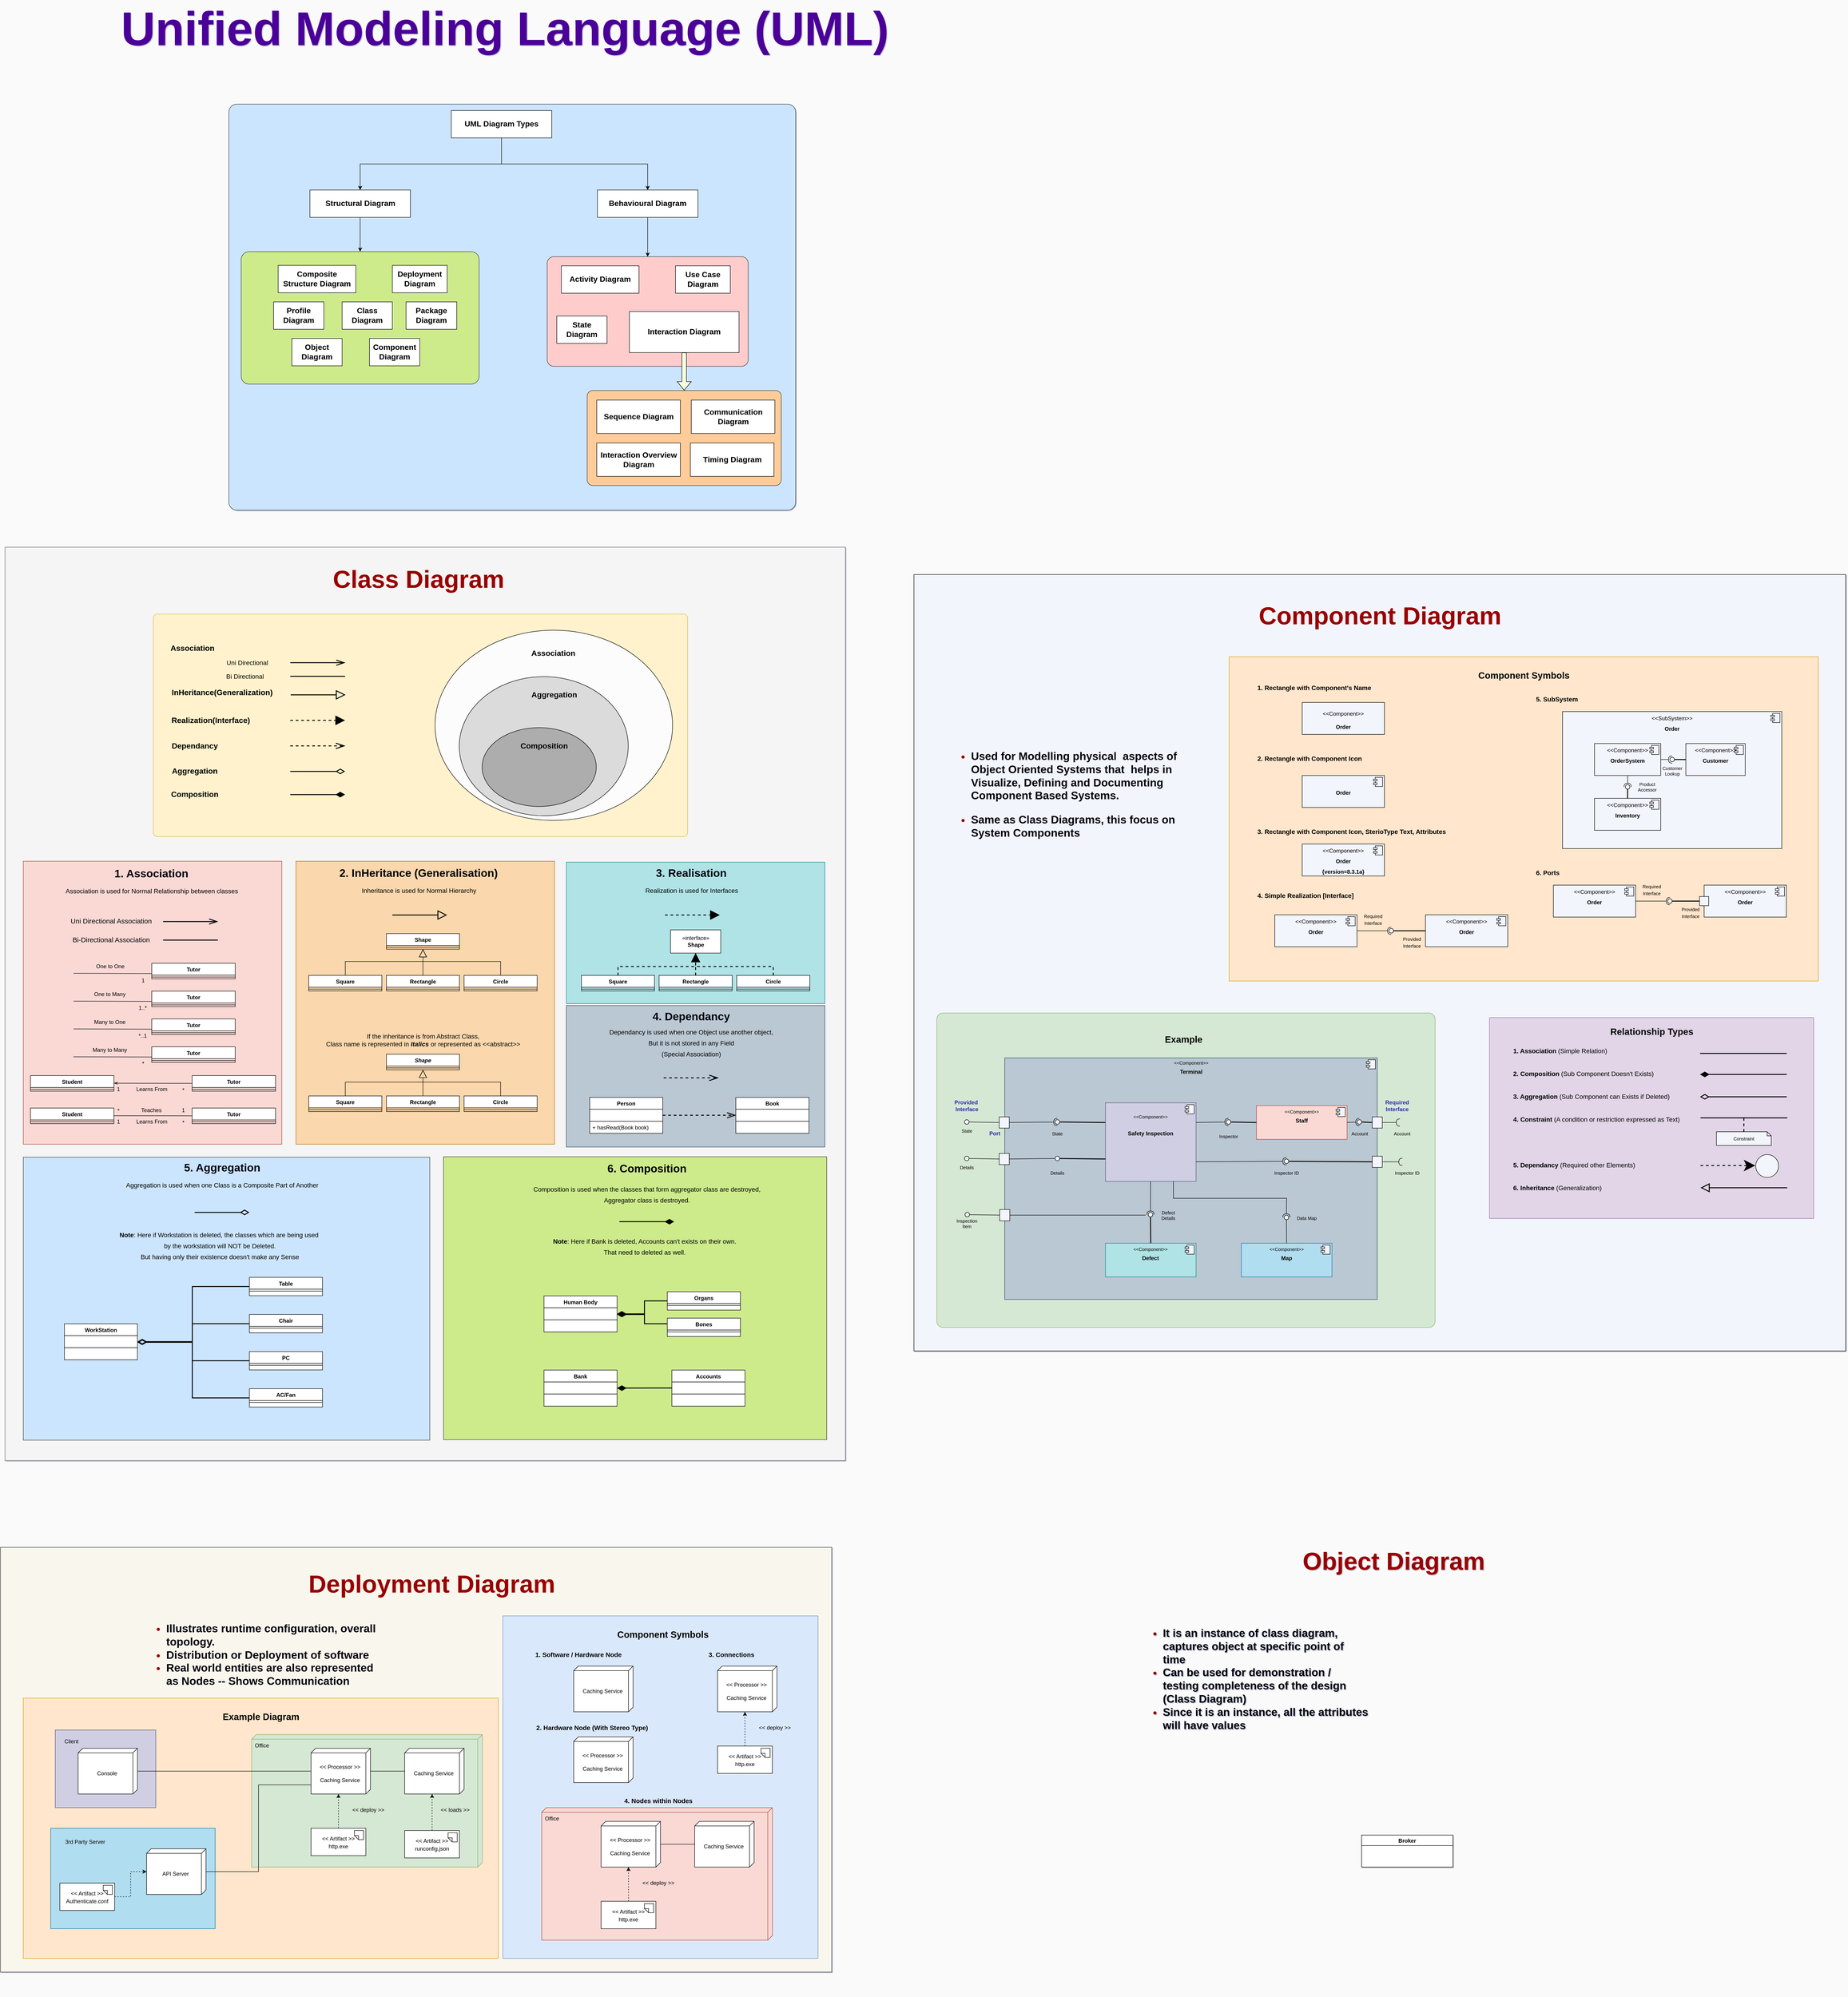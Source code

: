 <mxfile version="20.2.3" type="device"><diagram id="51hGoQQYdaqXlRooVR8D" name="Page-1"><mxGraphModel dx="2675" dy="3088" grid="1" gridSize="10" guides="1" tooltips="1" connect="1" arrows="1" fold="1" page="1" pageScale="1" pageWidth="1200" pageHeight="1920" background="#FAFAFA" math="0" shadow="1"><root><mxCell id="0"/><mxCell id="1" parent="0"/><mxCell id="aD-tUhKmFfJGfMYrEqS1-1" value="&lt;span style=&quot;font-weight: bold; font-family: arial, sans-serif; text-align: left;&quot;&gt;&lt;font color=&quot;#4c0099&quot; style=&quot;font-size: 104px;&quot;&gt;Unified Modeling Language (UML)&lt;/font&gt;&lt;/span&gt;" style="text;html=1;align=center;verticalAlign=middle;resizable=0;points=[];autosize=1;strokeColor=none;fillColor=none;fontColor=#F5F5F5;fontSize=36;" parent="1" vertex="1"><mxGeometry x="-436" y="-60" width="1700" height="70" as="geometry"/></mxCell><mxCell id="U-Iq1weZOviPbr_1JOPF-39" value="" style="group" parent="1" vertex="1" connectable="0"><mxGeometry x="-190" y="140" width="1241" height="889" as="geometry"/></mxCell><mxCell id="U-Iq1weZOviPbr_1JOPF-38" value="" style="rounded=1;whiteSpace=wrap;html=1;fontSize=17;fillColor=#cce5ff;arcSize=2;strokeColor=#36393d;" parent="U-Iq1weZOviPbr_1JOPF-39" vertex="1"><mxGeometry width="1241" height="889" as="geometry"/></mxCell><mxCell id="U-Iq1weZOviPbr_1JOPF-1" value="&lt;font size=&quot;1&quot; style=&quot;&quot;&gt;&lt;b style=&quot;font-size: 17px;&quot;&gt;UML Diagram Types&lt;/b&gt;&lt;/font&gt;" style="rounded=0;whiteSpace=wrap;html=1;" parent="U-Iq1weZOviPbr_1JOPF-39" vertex="1"><mxGeometry x="487" y="14" width="220" height="60" as="geometry"/></mxCell><mxCell id="U-Iq1weZOviPbr_1JOPF-2" value="&lt;font size=&quot;1&quot; style=&quot;&quot;&gt;&lt;b style=&quot;font-size: 17px;&quot;&gt;Structural Diagram&lt;/b&gt;&lt;/font&gt;" style="rounded=0;whiteSpace=wrap;html=1;" parent="U-Iq1weZOviPbr_1JOPF-39" vertex="1"><mxGeometry x="177.5" y="188" width="220" height="60" as="geometry"/></mxCell><mxCell id="U-Iq1weZOviPbr_1JOPF-34" style="edgeStyle=orthogonalEdgeStyle;rounded=0;orthogonalLoop=1;jettySize=auto;html=1;fontSize=17;fillColor=#D1D1CF;exitX=0.5;exitY=1;exitDx=0;exitDy=0;" parent="U-Iq1weZOviPbr_1JOPF-39" source="U-Iq1weZOviPbr_1JOPF-1" target="U-Iq1weZOviPbr_1JOPF-2" edge="1"><mxGeometry relative="1" as="geometry"/></mxCell><mxCell id="U-Iq1weZOviPbr_1JOPF-3" value="&lt;font size=&quot;1&quot; style=&quot;&quot;&gt;&lt;b style=&quot;font-size: 17px;&quot;&gt;Behavioural Diagram&lt;/b&gt;&lt;/font&gt;" style="rounded=0;whiteSpace=wrap;html=1;" parent="U-Iq1weZOviPbr_1JOPF-39" vertex="1"><mxGeometry x="807" y="188" width="220" height="60" as="geometry"/></mxCell><mxCell id="U-Iq1weZOviPbr_1JOPF-35" style="edgeStyle=orthogonalEdgeStyle;rounded=0;orthogonalLoop=1;jettySize=auto;html=1;fontSize=17;fillColor=#D1D1CF;exitX=0.5;exitY=1;exitDx=0;exitDy=0;" parent="U-Iq1weZOviPbr_1JOPF-39" source="U-Iq1weZOviPbr_1JOPF-1" target="U-Iq1weZOviPbr_1JOPF-3" edge="1"><mxGeometry relative="1" as="geometry"/></mxCell><mxCell id="U-Iq1weZOviPbr_1JOPF-12" value="" style="group" parent="U-Iq1weZOviPbr_1JOPF-39" vertex="1" connectable="0"><mxGeometry x="27" y="323" width="521" height="290" as="geometry"/></mxCell><mxCell id="U-Iq1weZOviPbr_1JOPF-11" value="" style="rounded=1;whiteSpace=wrap;html=1;fontSize=17;fillColor=#cdeb8b;arcSize=6;strokeColor=#36393d;" parent="U-Iq1weZOviPbr_1JOPF-12" vertex="1"><mxGeometry width="521" height="290" as="geometry"/></mxCell><mxCell id="U-Iq1weZOviPbr_1JOPF-4" value="&lt;font size=&quot;1&quot; style=&quot;&quot;&gt;&lt;b style=&quot;font-size: 17px;&quot;&gt;Composite Structure Diagram&lt;/b&gt;&lt;/font&gt;" style="rounded=0;whiteSpace=wrap;html=1;" parent="U-Iq1weZOviPbr_1JOPF-12" vertex="1"><mxGeometry x="81" y="30" width="170" height="60" as="geometry"/></mxCell><mxCell id="U-Iq1weZOviPbr_1JOPF-5" value="&lt;font size=&quot;1&quot; style=&quot;&quot;&gt;&lt;b style=&quot;font-size: 17px;&quot;&gt;Deployment Diagram&lt;/b&gt;&lt;/font&gt;" style="rounded=0;whiteSpace=wrap;html=1;" parent="U-Iq1weZOviPbr_1JOPF-12" vertex="1"><mxGeometry x="331" y="30" width="120" height="60" as="geometry"/></mxCell><mxCell id="U-Iq1weZOviPbr_1JOPF-6" value="&lt;font size=&quot;1&quot; style=&quot;&quot;&gt;&lt;b style=&quot;font-size: 17px;&quot;&gt;Profile Diagram&lt;/b&gt;&lt;/font&gt;" style="rounded=0;whiteSpace=wrap;html=1;" parent="U-Iq1weZOviPbr_1JOPF-12" vertex="1"><mxGeometry x="71" y="110" width="110" height="60" as="geometry"/></mxCell><mxCell id="U-Iq1weZOviPbr_1JOPF-7" value="&lt;font size=&quot;1&quot; style=&quot;&quot;&gt;&lt;b style=&quot;font-size: 17px;&quot;&gt;Class Diagram&lt;/b&gt;&lt;/font&gt;" style="rounded=0;whiteSpace=wrap;html=1;" parent="U-Iq1weZOviPbr_1JOPF-12" vertex="1"><mxGeometry x="221" y="110" width="110" height="60" as="geometry"/></mxCell><mxCell id="U-Iq1weZOviPbr_1JOPF-8" value="&lt;font size=&quot;1&quot; style=&quot;&quot;&gt;&lt;b style=&quot;font-size: 17px;&quot;&gt;Package Diagram&lt;/b&gt;&lt;/font&gt;" style="rounded=0;whiteSpace=wrap;html=1;" parent="U-Iq1weZOviPbr_1JOPF-12" vertex="1"><mxGeometry x="361" y="110" width="111" height="60" as="geometry"/></mxCell><mxCell id="U-Iq1weZOviPbr_1JOPF-9" value="&lt;font size=&quot;1&quot; style=&quot;&quot;&gt;&lt;b style=&quot;font-size: 17px;&quot;&gt;Object Diagram&lt;/b&gt;&lt;/font&gt;" style="rounded=0;whiteSpace=wrap;html=1;" parent="U-Iq1weZOviPbr_1JOPF-12" vertex="1"><mxGeometry x="111" y="190" width="110" height="60" as="geometry"/></mxCell><mxCell id="U-Iq1weZOviPbr_1JOPF-10" value="&lt;font size=&quot;1&quot; style=&quot;&quot;&gt;&lt;b style=&quot;font-size: 17px;&quot;&gt;Component Diagram&lt;/b&gt;&lt;/font&gt;" style="rounded=0;whiteSpace=wrap;html=1;" parent="U-Iq1weZOviPbr_1JOPF-12" vertex="1"><mxGeometry x="281" y="190" width="110" height="60" as="geometry"/></mxCell><mxCell id="U-Iq1weZOviPbr_1JOPF-33" style="edgeStyle=orthogonalEdgeStyle;rounded=0;orthogonalLoop=1;jettySize=auto;html=1;fontSize=17;fillColor=#D1D1CF;" parent="U-Iq1weZOviPbr_1JOPF-39" source="U-Iq1weZOviPbr_1JOPF-2" target="U-Iq1weZOviPbr_1JOPF-11" edge="1"><mxGeometry relative="1" as="geometry"/></mxCell><mxCell id="U-Iq1weZOviPbr_1JOPF-22" value="" style="group" parent="U-Iq1weZOviPbr_1JOPF-39" vertex="1" connectable="0"><mxGeometry x="697" y="334" width="440" height="240" as="geometry"/></mxCell><mxCell id="U-Iq1weZOviPbr_1JOPF-14" value="" style="rounded=1;whiteSpace=wrap;html=1;fontSize=17;fillColor=#ffcccc;arcSize=6;strokeColor=#36393d;" parent="U-Iq1weZOviPbr_1JOPF-22" vertex="1"><mxGeometry width="440" height="240" as="geometry"/></mxCell><mxCell id="U-Iq1weZOviPbr_1JOPF-15" value="&lt;font size=&quot;1&quot; style=&quot;&quot;&gt;&lt;b style=&quot;font-size: 17px;&quot;&gt;Activity Diagram&lt;/b&gt;&lt;/font&gt;" style="rounded=0;whiteSpace=wrap;html=1;" parent="U-Iq1weZOviPbr_1JOPF-22" vertex="1"><mxGeometry x="31" y="20" width="170" height="60" as="geometry"/></mxCell><mxCell id="U-Iq1weZOviPbr_1JOPF-16" value="&lt;font size=&quot;1&quot; style=&quot;&quot;&gt;&lt;b style=&quot;font-size: 17px;&quot;&gt;Use Case Diagram&lt;/b&gt;&lt;/font&gt;" style="rounded=0;whiteSpace=wrap;html=1;" parent="U-Iq1weZOviPbr_1JOPF-22" vertex="1"><mxGeometry x="281" y="20" width="120" height="60" as="geometry"/></mxCell><mxCell id="U-Iq1weZOviPbr_1JOPF-17" value="&lt;font size=&quot;1&quot; style=&quot;&quot;&gt;&lt;b style=&quot;font-size: 17px;&quot;&gt;State Diagram&lt;/b&gt;&lt;/font&gt;" style="rounded=0;whiteSpace=wrap;html=1;" parent="U-Iq1weZOviPbr_1JOPF-22" vertex="1"><mxGeometry x="21" y="130" width="110" height="60" as="geometry"/></mxCell><mxCell id="U-Iq1weZOviPbr_1JOPF-19" value="&lt;font size=&quot;1&quot; style=&quot;&quot;&gt;&lt;b style=&quot;font-size: 17px;&quot;&gt;Interaction Diagram&lt;/b&gt;&lt;/font&gt;" style="rounded=0;whiteSpace=wrap;html=1;" parent="U-Iq1weZOviPbr_1JOPF-22" vertex="1"><mxGeometry x="180" y="120" width="240" height="90" as="geometry"/></mxCell><mxCell id="U-Iq1weZOviPbr_1JOPF-36" style="edgeStyle=orthogonalEdgeStyle;rounded=0;orthogonalLoop=1;jettySize=auto;html=1;entryX=0.5;entryY=0;entryDx=0;entryDy=0;fontSize=17;fillColor=#D1D1CF;" parent="U-Iq1weZOviPbr_1JOPF-39" source="U-Iq1weZOviPbr_1JOPF-3" target="U-Iq1weZOviPbr_1JOPF-14" edge="1"><mxGeometry relative="1" as="geometry"/></mxCell><mxCell id="U-Iq1weZOviPbr_1JOPF-29" value="" style="group" parent="U-Iq1weZOviPbr_1JOPF-39" vertex="1" connectable="0"><mxGeometry x="784.5" y="627" width="425" height="208" as="geometry"/></mxCell><mxCell id="U-Iq1weZOviPbr_1JOPF-24" value="" style="rounded=1;whiteSpace=wrap;html=1;fontSize=17;fillColor=#ffcc99;arcSize=6;strokeColor=#36393d;" parent="U-Iq1weZOviPbr_1JOPF-29" vertex="1"><mxGeometry width="425" height="208" as="geometry"/></mxCell><mxCell id="U-Iq1weZOviPbr_1JOPF-25" value="&lt;font size=&quot;1&quot; style=&quot;&quot;&gt;&lt;b style=&quot;font-size: 17px;&quot;&gt;Sequence Diagram&lt;/b&gt;&lt;/font&gt;" style="rounded=0;whiteSpace=wrap;html=1;" parent="U-Iq1weZOviPbr_1JOPF-29" vertex="1"><mxGeometry x="21" y="21" width="183" height="73" as="geometry"/></mxCell><mxCell id="U-Iq1weZOviPbr_1JOPF-26" value="&lt;font size=&quot;1&quot; style=&quot;&quot;&gt;&lt;b style=&quot;font-size: 17px;&quot;&gt;Communication Diagram&lt;/b&gt;&lt;/font&gt;" style="rounded=0;whiteSpace=wrap;html=1;" parent="U-Iq1weZOviPbr_1JOPF-29" vertex="1"><mxGeometry x="228" y="21" width="183" height="73" as="geometry"/></mxCell><mxCell id="U-Iq1weZOviPbr_1JOPF-27" value="&lt;font size=&quot;1&quot; style=&quot;&quot;&gt;&lt;b style=&quot;font-size: 17px;&quot;&gt;Interaction Overview Diagram&lt;/b&gt;&lt;/font&gt;" style="rounded=0;whiteSpace=wrap;html=1;" parent="U-Iq1weZOviPbr_1JOPF-29" vertex="1"><mxGeometry x="21" y="115" width="183" height="73" as="geometry"/></mxCell><mxCell id="U-Iq1weZOviPbr_1JOPF-28" value="&lt;font size=&quot;1&quot; style=&quot;&quot;&gt;&lt;b style=&quot;font-size: 17px;&quot;&gt;Timing Diagram&lt;/b&gt;&lt;/font&gt;" style="rounded=0;whiteSpace=wrap;html=1;" parent="U-Iq1weZOviPbr_1JOPF-29" vertex="1"><mxGeometry x="226" y="115" width="183" height="73" as="geometry"/></mxCell><mxCell id="U-Iq1weZOviPbr_1JOPF-30" value="" style="shape=flexArrow;endArrow=classic;html=1;rounded=0;fontSize=17;entryX=0.5;entryY=0;entryDx=0;entryDy=0;exitX=0.5;exitY=1;exitDx=0;exitDy=0;fillColor=#F5FFDE;" parent="U-Iq1weZOviPbr_1JOPF-39" source="U-Iq1weZOviPbr_1JOPF-19" target="U-Iq1weZOviPbr_1JOPF-24" edge="1"><mxGeometry width="50" height="50" relative="1" as="geometry"><mxPoint x="481" y="606" as="sourcePoint"/><mxPoint x="531" y="556" as="targetPoint"/></mxGeometry></mxCell><mxCell id="lWwGFsCfn2iUSsg4gqeo-303" value="" style="group" parent="1" vertex="1" connectable="0"><mxGeometry x="-680" y="1170" width="1840" height="1940" as="geometry"/></mxCell><mxCell id="lWwGFsCfn2iUSsg4gqeo-301" value="" style="rounded=0;whiteSpace=wrap;html=1;fontSize=14;strokeColor=#666666;fillColor=#f5f5f5;fontColor=#333333;" parent="lWwGFsCfn2iUSsg4gqeo-303" vertex="1"><mxGeometry y="-60" width="1840" height="2000" as="geometry"/></mxCell><mxCell id="lWwGFsCfn2iUSsg4gqeo-299" value="" style="group" parent="lWwGFsCfn2iUSsg4gqeo-303" vertex="1" connectable="0"><mxGeometry x="354.5" y="121.885" width="1140" height="457.068" as="geometry"/></mxCell><mxCell id="lWwGFsCfn2iUSsg4gqeo-300" value="" style="rounded=1;whiteSpace=wrap;html=1;fontSize=14;strokeColor=#d6b656;fillColor=#fff2cc;arcSize=2;" parent="lWwGFsCfn2iUSsg4gqeo-299" vertex="1"><mxGeometry x="-30" y="-35.55" width="1170" height="487.539" as="geometry"/></mxCell><mxCell id="lWwGFsCfn2iUSsg4gqeo-273" value="" style="ellipse;whiteSpace=wrap;html=1;fontSize=12;strokeColor=default;fillColor=#FCFCFC;gradientColor=none;" parent="lWwGFsCfn2iUSsg4gqeo-299" vertex="1"><mxGeometry x="587" width="520" height="416.44" as="geometry"/></mxCell><mxCell id="lWwGFsCfn2iUSsg4gqeo-277" value="" style="ellipse;whiteSpace=wrap;html=1;fontSize=12;strokeColor=default;fillColor=#DBDBDB;gradientColor=none;" parent="lWwGFsCfn2iUSsg4gqeo-299" vertex="1"><mxGeometry x="640" y="101.571" width="370" height="304.712" as="geometry"/></mxCell><mxCell id="lWwGFsCfn2iUSsg4gqeo-278" value="&lt;font style=&quot;font-size: 17px;&quot;&gt;&lt;b&gt;Association&lt;/b&gt;&lt;/font&gt;" style="text;html=1;align=center;verticalAlign=middle;resizable=0;points=[];autosize=1;strokeColor=none;fillColor=none;fontSize=12;" parent="lWwGFsCfn2iUSsg4gqeo-299" vertex="1"><mxGeometry x="790" y="40.628" width="110" height="20" as="geometry"/></mxCell><mxCell id="lWwGFsCfn2iUSsg4gqeo-279" value="&lt;font style=&quot;font-size: 17px;&quot;&gt;&lt;b&gt;Aggregation&lt;/b&gt;&lt;/font&gt;" style="text;html=1;align=center;verticalAlign=middle;resizable=0;points=[];autosize=1;strokeColor=none;fillColor=none;fontSize=12;" parent="lWwGFsCfn2iUSsg4gqeo-299" vertex="1"><mxGeometry x="787" y="132.042" width="120" height="20" as="geometry"/></mxCell><mxCell id="lWwGFsCfn2iUSsg4gqeo-280" value="" style="ellipse;whiteSpace=wrap;html=1;fontSize=12;strokeColor=default;fillColor=#ADADAD;gradientColor=none;" parent="lWwGFsCfn2iUSsg4gqeo-299" vertex="1"><mxGeometry x="690" y="213.298" width="250" height="172.67" as="geometry"/></mxCell><mxCell id="lWwGFsCfn2iUSsg4gqeo-281" value="&lt;font style=&quot;font-size: 17px;&quot;&gt;&lt;b&gt;Composition&lt;/b&gt;&lt;/font&gt;" style="text;html=1;align=center;verticalAlign=middle;resizable=0;points=[];autosize=1;strokeColor=none;fillColor=none;fontSize=12;" parent="lWwGFsCfn2iUSsg4gqeo-299" vertex="1"><mxGeometry x="765" y="243.77" width="120" height="20" as="geometry"/></mxCell><mxCell id="lWwGFsCfn2iUSsg4gqeo-298" value="" style="group" parent="lWwGFsCfn2iUSsg4gqeo-299" vertex="1" connectable="0"><mxGeometry y="25.393" width="391" height="350.419" as="geometry"/></mxCell><mxCell id="lWwGFsCfn2iUSsg4gqeo-282" value="&lt;b&gt;Association&lt;/b&gt;" style="text;html=1;align=center;verticalAlign=middle;resizable=0;points=[];autosize=1;strokeColor=none;fillColor=none;fontSize=17;" parent="lWwGFsCfn2iUSsg4gqeo-298" vertex="1"><mxGeometry width="110" height="30" as="geometry"/></mxCell><mxCell id="lWwGFsCfn2iUSsg4gqeo-283" value="&lt;span style=&quot;font-weight: normal;&quot;&gt;&lt;font style=&quot;font-size: 14px;&quot;&gt;Uni Directional&lt;/font&gt;&lt;/span&gt;" style="text;html=1;align=center;verticalAlign=middle;resizable=0;points=[];autosize=1;strokeColor=none;fillColor=none;fontSize=17;fontStyle=1" parent="lWwGFsCfn2iUSsg4gqeo-298" vertex="1"><mxGeometry x="120" y="30.471" width="110" height="30" as="geometry"/></mxCell><mxCell id="lWwGFsCfn2iUSsg4gqeo-284" value="&lt;font style=&quot;font-size: 14px;&quot;&gt;Bi Directional&lt;/font&gt;" style="text;html=1;align=center;verticalAlign=middle;resizable=0;points=[];autosize=1;strokeColor=none;fillColor=none;fontSize=17;" parent="lWwGFsCfn2iUSsg4gqeo-298" vertex="1"><mxGeometry x="120" y="60.942" width="100" height="30" as="geometry"/></mxCell><mxCell id="lWwGFsCfn2iUSsg4gqeo-285" value="&lt;b&gt;InHeritance(Generalization)&lt;/b&gt;" style="text;html=1;align=center;verticalAlign=middle;resizable=0;points=[];autosize=1;strokeColor=none;fillColor=none;fontSize=17;" parent="lWwGFsCfn2iUSsg4gqeo-298" vertex="1"><mxGeometry y="96.492" width="240" height="30" as="geometry"/></mxCell><mxCell id="lWwGFsCfn2iUSsg4gqeo-286" value="&lt;b&gt;Realization(Interface)&lt;/b&gt;" style="text;html=1;align=center;verticalAlign=middle;resizable=0;points=[];autosize=1;strokeColor=none;fillColor=none;fontSize=17;" parent="lWwGFsCfn2iUSsg4gqeo-298" vertex="1"><mxGeometry y="157.435" width="190" height="30" as="geometry"/></mxCell><mxCell id="lWwGFsCfn2iUSsg4gqeo-287" value="&lt;b&gt;Dependancy&lt;/b&gt;" style="text;html=1;align=center;verticalAlign=middle;resizable=0;points=[];autosize=1;strokeColor=none;fillColor=none;fontSize=17;" parent="lWwGFsCfn2iUSsg4gqeo-298" vertex="1"><mxGeometry y="213.298" width="120" height="30" as="geometry"/></mxCell><mxCell id="lWwGFsCfn2iUSsg4gqeo-288" value="&lt;b&gt;Aggregation&lt;/b&gt;" style="text;html=1;align=center;verticalAlign=middle;resizable=0;points=[];autosize=1;strokeColor=none;fillColor=none;fontSize=17;" parent="lWwGFsCfn2iUSsg4gqeo-298" vertex="1"><mxGeometry y="269.162" width="120" height="30" as="geometry"/></mxCell><mxCell id="lWwGFsCfn2iUSsg4gqeo-289" value="&lt;b&gt;Composition&lt;/b&gt;" style="text;html=1;align=center;verticalAlign=middle;resizable=0;points=[];autosize=1;strokeColor=none;fillColor=none;fontSize=17;" parent="lWwGFsCfn2iUSsg4gqeo-298" vertex="1"><mxGeometry y="319.948" width="120" height="30" as="geometry"/></mxCell><mxCell id="lWwGFsCfn2iUSsg4gqeo-290" value="" style="endArrow=openThin;html=1;rounded=0;fontSize=24;fontColor=#4C0099;endSize=15;endFill=0;strokeWidth=2;" parent="lWwGFsCfn2iUSsg4gqeo-298" edge="1"><mxGeometry width="50" height="50" relative="1" as="geometry"><mxPoint x="270" y="45.707" as="sourcePoint"/><mxPoint x="390" y="45.707" as="targetPoint"/></mxGeometry></mxCell><mxCell id="lWwGFsCfn2iUSsg4gqeo-291" value="" style="endArrow=none;html=1;rounded=0;fontSize=24;fontColor=#4C0099;strokeWidth=2;" parent="lWwGFsCfn2iUSsg4gqeo-298" edge="1"><mxGeometry width="50" height="50" relative="1" as="geometry"><mxPoint x="270" y="75.497" as="sourcePoint"/><mxPoint x="390" y="75.497" as="targetPoint"/></mxGeometry></mxCell><mxCell id="lWwGFsCfn2iUSsg4gqeo-292" value="" style="endArrow=block;html=1;rounded=0;fontSize=24;fontColor=#4C0099;endFill=0;endSize=16;strokeWidth=2;" parent="lWwGFsCfn2iUSsg4gqeo-298" edge="1"><mxGeometry width="50" height="50" relative="1" as="geometry"><mxPoint x="271" y="116.126" as="sourcePoint"/><mxPoint x="391" y="116.126" as="targetPoint"/></mxGeometry></mxCell><mxCell id="lWwGFsCfn2iUSsg4gqeo-294" value="" style="endArrow=block;html=1;rounded=0;fontSize=24;fontColor=#4C0099;endFill=1;endSize=16;dashed=1;strokeWidth=2;" parent="lWwGFsCfn2iUSsg4gqeo-298" edge="1"><mxGeometry width="50" height="50" relative="1" as="geometry"><mxPoint x="270" y="171.99" as="sourcePoint"/><mxPoint x="390" y="171.99" as="targetPoint"/></mxGeometry></mxCell><mxCell id="lWwGFsCfn2iUSsg4gqeo-295" value="" style="endArrow=openThin;html=1;rounded=0;fontSize=24;fontColor=#4C0099;endFill=0;endSize=16;dashed=1;strokeWidth=2;" parent="lWwGFsCfn2iUSsg4gqeo-298" edge="1"><mxGeometry width="50" height="50" relative="1" as="geometry"><mxPoint x="270" y="227.854" as="sourcePoint"/><mxPoint x="390" y="227.854" as="targetPoint"/></mxGeometry></mxCell><mxCell id="lWwGFsCfn2iUSsg4gqeo-296" value="" style="endArrow=diamondThin;html=1;rounded=0;fontSize=24;fontColor=#4C0099;endSize=15;endFill=0;strokeWidth=2;" parent="lWwGFsCfn2iUSsg4gqeo-298" edge="1"><mxGeometry width="50" height="50" relative="1" as="geometry"><mxPoint x="270" y="283.717" as="sourcePoint"/><mxPoint x="390" y="283.717" as="targetPoint"/></mxGeometry></mxCell><mxCell id="lWwGFsCfn2iUSsg4gqeo-297" value="" style="endArrow=diamondThin;html=1;rounded=0;fontSize=24;fontColor=#4C0099;endSize=15;endFill=1;strokeWidth=2;" parent="lWwGFsCfn2iUSsg4gqeo-298" edge="1"><mxGeometry width="50" height="50" relative="1" as="geometry"><mxPoint x="270" y="334.503" as="sourcePoint"/><mxPoint x="390" y="334.503" as="targetPoint"/></mxGeometry></mxCell><mxCell id="lWwGFsCfn2iUSsg4gqeo-96" value="" style="group" parent="lWwGFsCfn2iUSsg4gqeo-303" vertex="1" connectable="0"><mxGeometry x="665" y="638.88" width="524" height="614.503" as="geometry"/></mxCell><mxCell id="lWwGFsCfn2iUSsg4gqeo-5" value="" style="rounded=0;whiteSpace=wrap;html=1;fontSize=15;fillColor=#fad7ac;strokeColor=#b46504;" parent="lWwGFsCfn2iUSsg4gqeo-96" vertex="1"><mxGeometry x="-28" y="-11.173" width="566" height="619.581" as="geometry"/></mxCell><mxCell id="lWwGFsCfn2iUSsg4gqeo-6" value="2. InHeritance (Generalisation)" style="text;html=1;align=center;verticalAlign=middle;resizable=0;points=[];autosize=1;strokeColor=none;fillColor=none;fontSize=24;fontColor=#05000A;fontStyle=1" parent="lWwGFsCfn2iUSsg4gqeo-96" vertex="1"><mxGeometry x="60" width="360" height="30" as="geometry"/></mxCell><mxCell id="lWwGFsCfn2iUSsg4gqeo-8" value="" style="endArrow=block;html=1;rounded=0;fontSize=24;fontColor=#4C0099;endFill=0;endSize=16;strokeWidth=2;" parent="lWwGFsCfn2iUSsg4gqeo-96" edge="1"><mxGeometry width="50" height="50" relative="1" as="geometry"><mxPoint x="183" y="106.649" as="sourcePoint"/><mxPoint x="303" y="106.649" as="targetPoint"/></mxGeometry></mxCell><mxCell id="lWwGFsCfn2iUSsg4gqeo-51" value="&lt;span style=&quot;font-size: 14px;&quot;&gt;Inheritance is used for Normal Hierarchy&lt;/span&gt;" style="text;html=1;align=center;verticalAlign=middle;resizable=0;points=[];autosize=1;strokeColor=none;fillColor=none;fontSize=20;fontColor=#000000;" parent="lWwGFsCfn2iUSsg4gqeo-96" vertex="1"><mxGeometry x="106" y="35.55" width="270" height="30" as="geometry"/></mxCell><mxCell id="lWwGFsCfn2iUSsg4gqeo-81" value="" style="group" parent="lWwGFsCfn2iUSsg4gqeo-96" vertex="1" connectable="0"><mxGeometry y="147.277" width="500" height="125.948" as="geometry"/></mxCell><mxCell id="lWwGFsCfn2iUSsg4gqeo-68" value="Shape" style="swimlane;fontStyle=1;align=center;verticalAlign=top;childLayout=stackLayout;horizontal=1;startSize=26;horizontalStack=0;resizeParent=1;resizeParentMax=0;resizeLast=0;collapsible=1;marginBottom=0;fontSize=12;fillColor=default;" parent="lWwGFsCfn2iUSsg4gqeo-81" vertex="1"><mxGeometry x="170" width="160" height="34.126" as="geometry"/></mxCell><mxCell id="lWwGFsCfn2iUSsg4gqeo-70" value="" style="line;strokeWidth=1;fillColor=none;align=left;verticalAlign=middle;spacingTop=-1;spacingLeft=3;spacingRight=3;rotatable=0;labelPosition=right;points=[];portConstraint=eastwest;fontSize=15;" parent="lWwGFsCfn2iUSsg4gqeo-68" vertex="1"><mxGeometry y="26" width="160" height="8.126" as="geometry"/></mxCell><mxCell id="lWwGFsCfn2iUSsg4gqeo-78" style="edgeStyle=orthogonalEdgeStyle;rounded=0;orthogonalLoop=1;jettySize=auto;html=1;entryX=0.5;entryY=1;entryDx=0;entryDy=0;fontSize=12;endArrow=block;endFill=0;endSize=15;" parent="lWwGFsCfn2iUSsg4gqeo-81" source="lWwGFsCfn2iUSsg4gqeo-72" target="lWwGFsCfn2iUSsg4gqeo-68" edge="1"><mxGeometry relative="1" as="geometry"><Array as="points"><mxPoint x="80" y="60.942"/><mxPoint x="250" y="60.942"/></Array></mxGeometry></mxCell><mxCell id="lWwGFsCfn2iUSsg4gqeo-72" value="Square" style="swimlane;fontStyle=1;align=center;verticalAlign=top;childLayout=stackLayout;horizontal=1;startSize=26;horizontalStack=0;resizeParent=1;resizeParentMax=0;resizeLast=0;collapsible=1;marginBottom=0;fontSize=12;fillColor=default;" parent="lWwGFsCfn2iUSsg4gqeo-81" vertex="1"><mxGeometry y="91.414" width="160" height="34.126" as="geometry"/></mxCell><mxCell id="lWwGFsCfn2iUSsg4gqeo-73" value="" style="line;strokeWidth=1;fillColor=none;align=left;verticalAlign=middle;spacingTop=-1;spacingLeft=3;spacingRight=3;rotatable=0;labelPosition=right;points=[];portConstraint=eastwest;fontSize=15;" parent="lWwGFsCfn2iUSsg4gqeo-72" vertex="1"><mxGeometry y="26" width="160" height="8.126" as="geometry"/></mxCell><mxCell id="lWwGFsCfn2iUSsg4gqeo-79" style="edgeStyle=orthogonalEdgeStyle;rounded=0;orthogonalLoop=1;jettySize=auto;html=1;fontSize=12;endArrow=block;endFill=0;endSize=15;" parent="lWwGFsCfn2iUSsg4gqeo-81" source="lWwGFsCfn2iUSsg4gqeo-74" target="lWwGFsCfn2iUSsg4gqeo-68" edge="1"><mxGeometry relative="1" as="geometry"/></mxCell><mxCell id="lWwGFsCfn2iUSsg4gqeo-74" value="Rectangle" style="swimlane;fontStyle=1;align=center;verticalAlign=top;childLayout=stackLayout;horizontal=1;startSize=26;horizontalStack=0;resizeParent=1;resizeParentMax=0;resizeLast=0;collapsible=1;marginBottom=0;fontSize=12;fillColor=default;" parent="lWwGFsCfn2iUSsg4gqeo-81" vertex="1"><mxGeometry x="170" y="91.414" width="160" height="34.126" as="geometry"/></mxCell><mxCell id="lWwGFsCfn2iUSsg4gqeo-75" value="" style="line;strokeWidth=1;fillColor=none;align=left;verticalAlign=middle;spacingTop=-1;spacingLeft=3;spacingRight=3;rotatable=0;labelPosition=right;points=[];portConstraint=eastwest;fontSize=15;" parent="lWwGFsCfn2iUSsg4gqeo-74" vertex="1"><mxGeometry y="26" width="160" height="8.126" as="geometry"/></mxCell><mxCell id="lWwGFsCfn2iUSsg4gqeo-80" style="edgeStyle=orthogonalEdgeStyle;rounded=0;orthogonalLoop=1;jettySize=auto;html=1;fontSize=12;endArrow=block;endFill=0;endSize=15;" parent="lWwGFsCfn2iUSsg4gqeo-81" source="lWwGFsCfn2iUSsg4gqeo-76" target="lWwGFsCfn2iUSsg4gqeo-68" edge="1"><mxGeometry relative="1" as="geometry"><Array as="points"><mxPoint x="420" y="60.942"/><mxPoint x="250" y="60.942"/></Array></mxGeometry></mxCell><mxCell id="lWwGFsCfn2iUSsg4gqeo-76" value="Circle" style="swimlane;fontStyle=1;align=center;verticalAlign=top;childLayout=stackLayout;horizontal=1;startSize=26;horizontalStack=0;resizeParent=1;resizeParentMax=0;resizeLast=0;collapsible=1;marginBottom=0;fontSize=12;fillColor=default;" parent="lWwGFsCfn2iUSsg4gqeo-81" vertex="1"><mxGeometry x="340" y="91.414" width="160" height="34.126" as="geometry"/></mxCell><mxCell id="lWwGFsCfn2iUSsg4gqeo-77" value="" style="line;strokeWidth=1;fillColor=none;align=left;verticalAlign=middle;spacingTop=-1;spacingLeft=3;spacingRight=3;rotatable=0;labelPosition=right;points=[];portConstraint=eastwest;fontSize=15;" parent="lWwGFsCfn2iUSsg4gqeo-76" vertex="1"><mxGeometry y="26" width="160" height="8.126" as="geometry"/></mxCell><mxCell id="lWwGFsCfn2iUSsg4gqeo-82" value="" style="group" parent="lWwGFsCfn2iUSsg4gqeo-96" vertex="1" connectable="0"><mxGeometry y="411.361" width="500" height="125.948" as="geometry"/></mxCell><mxCell id="lWwGFsCfn2iUSsg4gqeo-83" value="Shape" style="swimlane;fontStyle=3;align=center;verticalAlign=top;childLayout=stackLayout;horizontal=1;startSize=26;horizontalStack=0;resizeParent=1;resizeParentMax=0;resizeLast=0;collapsible=1;marginBottom=0;fontSize=12;fillColor=default;" parent="lWwGFsCfn2iUSsg4gqeo-82" vertex="1"><mxGeometry x="170" width="160" height="34.126" as="geometry"/></mxCell><mxCell id="lWwGFsCfn2iUSsg4gqeo-84" value="" style="line;strokeWidth=1;fillColor=none;align=left;verticalAlign=middle;spacingTop=-1;spacingLeft=3;spacingRight=3;rotatable=0;labelPosition=right;points=[];portConstraint=eastwest;fontSize=15;" parent="lWwGFsCfn2iUSsg4gqeo-83" vertex="1"><mxGeometry y="26" width="160" height="8.126" as="geometry"/></mxCell><mxCell id="lWwGFsCfn2iUSsg4gqeo-85" style="edgeStyle=orthogonalEdgeStyle;rounded=0;orthogonalLoop=1;jettySize=auto;html=1;entryX=0.5;entryY=1;entryDx=0;entryDy=0;fontSize=12;endArrow=block;endFill=0;endSize=15;" parent="lWwGFsCfn2iUSsg4gqeo-82" source="lWwGFsCfn2iUSsg4gqeo-86" target="lWwGFsCfn2iUSsg4gqeo-83" edge="1"><mxGeometry relative="1" as="geometry"><Array as="points"><mxPoint x="80" y="60.942"/><mxPoint x="250" y="60.942"/></Array></mxGeometry></mxCell><mxCell id="lWwGFsCfn2iUSsg4gqeo-86" value="Square" style="swimlane;fontStyle=1;align=center;verticalAlign=top;childLayout=stackLayout;horizontal=1;startSize=26;horizontalStack=0;resizeParent=1;resizeParentMax=0;resizeLast=0;collapsible=1;marginBottom=0;fontSize=12;fillColor=default;" parent="lWwGFsCfn2iUSsg4gqeo-82" vertex="1"><mxGeometry y="91.414" width="160" height="34.126" as="geometry"/></mxCell><mxCell id="lWwGFsCfn2iUSsg4gqeo-87" value="" style="line;strokeWidth=1;fillColor=none;align=left;verticalAlign=middle;spacingTop=-1;spacingLeft=3;spacingRight=3;rotatable=0;labelPosition=right;points=[];portConstraint=eastwest;fontSize=15;" parent="lWwGFsCfn2iUSsg4gqeo-86" vertex="1"><mxGeometry y="26" width="160" height="8.126" as="geometry"/></mxCell><mxCell id="lWwGFsCfn2iUSsg4gqeo-88" style="edgeStyle=orthogonalEdgeStyle;rounded=0;orthogonalLoop=1;jettySize=auto;html=1;fontSize=12;endArrow=block;endFill=0;endSize=15;" parent="lWwGFsCfn2iUSsg4gqeo-82" source="lWwGFsCfn2iUSsg4gqeo-89" target="lWwGFsCfn2iUSsg4gqeo-83" edge="1"><mxGeometry relative="1" as="geometry"/></mxCell><mxCell id="lWwGFsCfn2iUSsg4gqeo-89" value="Rectangle" style="swimlane;fontStyle=1;align=center;verticalAlign=top;childLayout=stackLayout;horizontal=1;startSize=26;horizontalStack=0;resizeParent=1;resizeParentMax=0;resizeLast=0;collapsible=1;marginBottom=0;fontSize=12;fillColor=default;" parent="lWwGFsCfn2iUSsg4gqeo-82" vertex="1"><mxGeometry x="170" y="91.414" width="160" height="34.126" as="geometry"/></mxCell><mxCell id="lWwGFsCfn2iUSsg4gqeo-90" value="" style="line;strokeWidth=1;fillColor=none;align=left;verticalAlign=middle;spacingTop=-1;spacingLeft=3;spacingRight=3;rotatable=0;labelPosition=right;points=[];portConstraint=eastwest;fontSize=15;" parent="lWwGFsCfn2iUSsg4gqeo-89" vertex="1"><mxGeometry y="26" width="160" height="8.126" as="geometry"/></mxCell><mxCell id="lWwGFsCfn2iUSsg4gqeo-91" style="edgeStyle=orthogonalEdgeStyle;rounded=0;orthogonalLoop=1;jettySize=auto;html=1;fontSize=12;endArrow=block;endFill=0;endSize=15;" parent="lWwGFsCfn2iUSsg4gqeo-82" source="lWwGFsCfn2iUSsg4gqeo-92" target="lWwGFsCfn2iUSsg4gqeo-83" edge="1"><mxGeometry relative="1" as="geometry"><Array as="points"><mxPoint x="420" y="60.942"/><mxPoint x="250" y="60.942"/></Array></mxGeometry></mxCell><mxCell id="lWwGFsCfn2iUSsg4gqeo-92" value="Circle" style="swimlane;fontStyle=1;align=center;verticalAlign=top;childLayout=stackLayout;horizontal=1;startSize=26;horizontalStack=0;resizeParent=1;resizeParentMax=0;resizeLast=0;collapsible=1;marginBottom=0;fontSize=12;fillColor=default;" parent="lWwGFsCfn2iUSsg4gqeo-82" vertex="1"><mxGeometry x="340" y="91.414" width="160" height="34.126" as="geometry"/></mxCell><mxCell id="lWwGFsCfn2iUSsg4gqeo-93" value="" style="line;strokeWidth=1;fillColor=none;align=left;verticalAlign=middle;spacingTop=-1;spacingLeft=3;spacingRight=3;rotatable=0;labelPosition=right;points=[];portConstraint=eastwest;fontSize=15;" parent="lWwGFsCfn2iUSsg4gqeo-92" vertex="1"><mxGeometry y="26" width="160" height="8.126" as="geometry"/></mxCell><mxCell id="lWwGFsCfn2iUSsg4gqeo-95" value="&lt;span style=&quot;font-size: 14px;&quot;&gt;If the inheritance is from Abstract Class, &lt;br&gt;Class name is represented in &lt;i style=&quot;font-weight: bold;&quot;&gt;Italics &lt;/i&gt;or represented as &amp;lt;&amp;lt;abstract&amp;gt;&amp;gt;&lt;/span&gt;" style="text;html=1;align=center;verticalAlign=middle;resizable=0;points=[];autosize=1;strokeColor=none;fillColor=none;fontSize=12;" parent="lWwGFsCfn2iUSsg4gqeo-96" vertex="1"><mxGeometry x="30" y="360.576" width="440" height="40" as="geometry"/></mxCell><mxCell id="lWwGFsCfn2iUSsg4gqeo-132" value="" style="group" parent="lWwGFsCfn2iUSsg4gqeo-303" vertex="1" connectable="0"><mxGeometry x="1229" y="629.738" width="566" height="309.791" as="geometry"/></mxCell><mxCell id="lWwGFsCfn2iUSsg4gqeo-99" value="" style="rounded=0;whiteSpace=wrap;html=1;fontSize=15;fillColor=#b0e3e6;strokeColor=#0e8088;" parent="lWwGFsCfn2iUSsg4gqeo-132" vertex="1"><mxGeometry width="566" height="309.791" as="geometry"/></mxCell><mxCell id="lWwGFsCfn2iUSsg4gqeo-100" value="3. Realisation" style="text;html=1;align=center;verticalAlign=middle;resizable=0;points=[];autosize=1;strokeColor=none;fillColor=none;fontSize=24;fontColor=#05000A;fontStyle=1" parent="lWwGFsCfn2iUSsg4gqeo-132" vertex="1"><mxGeometry x="188" y="9.141" width="170" height="30" as="geometry"/></mxCell><mxCell id="lWwGFsCfn2iUSsg4gqeo-101" value="" style="endArrow=block;html=1;rounded=0;fontSize=24;fontColor=#4C0099;endFill=1;endSize=16;dashed=1;strokeWidth=2;" parent="lWwGFsCfn2iUSsg4gqeo-132" edge="1"><mxGeometry width="50" height="50" relative="1" as="geometry"><mxPoint x="216" y="115.791" as="sourcePoint"/><mxPoint x="336" y="115.791" as="targetPoint"/></mxGeometry></mxCell><mxCell id="lWwGFsCfn2iUSsg4gqeo-102" value="&lt;span style=&quot;font-size: 14px;&quot;&gt;Realization is used for Interfaces&lt;/span&gt;" style="text;html=1;align=center;verticalAlign=middle;resizable=0;points=[];autosize=1;strokeColor=none;fillColor=none;fontSize=20;fontColor=#000000;" parent="lWwGFsCfn2iUSsg4gqeo-132" vertex="1"><mxGeometry x="164" y="44.691" width="220" height="30" as="geometry"/></mxCell><mxCell id="lWwGFsCfn2iUSsg4gqeo-107" value="Square" style="swimlane;fontStyle=1;align=center;verticalAlign=top;childLayout=stackLayout;horizontal=1;startSize=26;horizontalStack=0;resizeParent=1;resizeParentMax=0;resizeLast=0;collapsible=1;marginBottom=0;fontSize=12;fillColor=default;" parent="lWwGFsCfn2iUSsg4gqeo-132" vertex="1"><mxGeometry x="33" y="247.832" width="160" height="34.126" as="geometry"/></mxCell><mxCell id="lWwGFsCfn2iUSsg4gqeo-108" value="" style="line;strokeWidth=1;fillColor=none;align=left;verticalAlign=middle;spacingTop=-1;spacingLeft=3;spacingRight=3;rotatable=0;labelPosition=right;points=[];portConstraint=eastwest;fontSize=15;" parent="lWwGFsCfn2iUSsg4gqeo-107" vertex="1"><mxGeometry y="26" width="160" height="8.126" as="geometry"/></mxCell><mxCell id="lWwGFsCfn2iUSsg4gqeo-110" value="Rectangle" style="swimlane;fontStyle=1;align=center;verticalAlign=top;childLayout=stackLayout;horizontal=1;startSize=26;horizontalStack=0;resizeParent=1;resizeParentMax=0;resizeLast=0;collapsible=1;marginBottom=0;fontSize=12;fillColor=default;" parent="lWwGFsCfn2iUSsg4gqeo-132" vertex="1"><mxGeometry x="203" y="247.832" width="160" height="34.126" as="geometry"/></mxCell><mxCell id="lWwGFsCfn2iUSsg4gqeo-111" value="" style="line;strokeWidth=1;fillColor=none;align=left;verticalAlign=middle;spacingTop=-1;spacingLeft=3;spacingRight=3;rotatable=0;labelPosition=right;points=[];portConstraint=eastwest;fontSize=15;" parent="lWwGFsCfn2iUSsg4gqeo-110" vertex="1"><mxGeometry y="26" width="160" height="8.126" as="geometry"/></mxCell><mxCell id="lWwGFsCfn2iUSsg4gqeo-113" value="Circle" style="swimlane;fontStyle=1;align=center;verticalAlign=top;childLayout=stackLayout;horizontal=1;startSize=26;horizontalStack=0;resizeParent=1;resizeParentMax=0;resizeLast=0;collapsible=1;marginBottom=0;fontSize=12;fillColor=default;" parent="lWwGFsCfn2iUSsg4gqeo-132" vertex="1"><mxGeometry x="373" y="247.832" width="160" height="34.126" as="geometry"/></mxCell><mxCell id="lWwGFsCfn2iUSsg4gqeo-114" value="" style="line;strokeWidth=1;fillColor=none;align=left;verticalAlign=middle;spacingTop=-1;spacingLeft=3;spacingRight=3;rotatable=0;labelPosition=right;points=[];portConstraint=eastwest;fontSize=15;" parent="lWwGFsCfn2iUSsg4gqeo-113" vertex="1"><mxGeometry y="26" width="160" height="8.126" as="geometry"/></mxCell><mxCell id="lWwGFsCfn2iUSsg4gqeo-128" value="«interface»&lt;br&gt;&lt;b&gt;Shape&lt;/b&gt;" style="html=1;fontSize=12;fillColor=default;" parent="lWwGFsCfn2iUSsg4gqeo-132" vertex="1"><mxGeometry x="228" y="148.293" width="110" height="50.785" as="geometry"/></mxCell><mxCell id="lWwGFsCfn2iUSsg4gqeo-129" style="edgeStyle=orthogonalEdgeStyle;rounded=0;orthogonalLoop=1;jettySize=auto;html=1;entryX=0.5;entryY=1;entryDx=0;entryDy=0;dashed=1;fontSize=12;endArrow=block;endFill=1;endSize=15;strokeWidth=2;" parent="lWwGFsCfn2iUSsg4gqeo-132" source="lWwGFsCfn2iUSsg4gqeo-107" target="lWwGFsCfn2iUSsg4gqeo-128" edge="1"><mxGeometry relative="1" as="geometry"><Array as="points"><mxPoint x="113" y="228.534"/><mxPoint x="283" y="228.534"/></Array></mxGeometry></mxCell><mxCell id="lWwGFsCfn2iUSsg4gqeo-130" style="edgeStyle=orthogonalEdgeStyle;rounded=0;orthogonalLoop=1;jettySize=auto;html=1;entryX=0.5;entryY=1;entryDx=0;entryDy=0;dashed=1;fontSize=12;endArrow=block;endFill=1;endSize=15;strokeWidth=2;" parent="lWwGFsCfn2iUSsg4gqeo-132" source="lWwGFsCfn2iUSsg4gqeo-110" target="lWwGFsCfn2iUSsg4gqeo-128" edge="1"><mxGeometry relative="1" as="geometry"/></mxCell><mxCell id="lWwGFsCfn2iUSsg4gqeo-131" style="edgeStyle=orthogonalEdgeStyle;rounded=0;orthogonalLoop=1;jettySize=auto;html=1;entryX=0.5;entryY=1;entryDx=0;entryDy=0;dashed=1;fontSize=12;endArrow=block;endFill=1;endSize=15;strokeWidth=2;" parent="lWwGFsCfn2iUSsg4gqeo-132" source="lWwGFsCfn2iUSsg4gqeo-113" target="lWwGFsCfn2iUSsg4gqeo-128" edge="1"><mxGeometry relative="1" as="geometry"><Array as="points"><mxPoint x="453" y="228.534"/><mxPoint x="283" y="228.534"/></Array></mxGeometry></mxCell><mxCell id="lWwGFsCfn2iUSsg4gqeo-156" value="" style="group" parent="lWwGFsCfn2iUSsg4gqeo-303" vertex="1" connectable="0"><mxGeometry x="1229" y="943.592" width="566" height="309.791" as="geometry"/></mxCell><mxCell id="lWwGFsCfn2iUSsg4gqeo-134" value="" style="rounded=0;whiteSpace=wrap;html=1;fontSize=15;fillColor=#bac8d3;strokeColor=#23445d;" parent="lWwGFsCfn2iUSsg4gqeo-156" vertex="1"><mxGeometry width="566" height="309.791" as="geometry"/></mxCell><mxCell id="lWwGFsCfn2iUSsg4gqeo-135" value="4. Dependancy" style="text;html=1;align=center;verticalAlign=middle;resizable=0;points=[];autosize=1;strokeColor=none;fillColor=none;fontSize=24;fontColor=#05000A;fontStyle=1" parent="lWwGFsCfn2iUSsg4gqeo-156" vertex="1"><mxGeometry x="183" y="9.141" width="180" height="30" as="geometry"/></mxCell><mxCell id="lWwGFsCfn2iUSsg4gqeo-136" value="" style="endArrow=openThin;html=1;rounded=0;fontSize=24;fontColor=#4C0099;endFill=0;endSize=16;dashed=1;strokeWidth=2;" parent="lWwGFsCfn2iUSsg4gqeo-156" edge="1"><mxGeometry width="50" height="50" relative="1" as="geometry"><mxPoint x="213" y="158.45" as="sourcePoint"/><mxPoint x="333" y="158.45" as="targetPoint"/></mxGeometry></mxCell><mxCell id="lWwGFsCfn2iUSsg4gqeo-137" value="&lt;span style=&quot;font-size: 14px;&quot;&gt;Dependancy is used when one Object use another object,&lt;br&gt;But it is not stored in any Field&lt;br&gt;(Special Association)&lt;br&gt;&lt;/span&gt;" style="text;html=1;align=center;verticalAlign=middle;resizable=0;points=[];autosize=1;strokeColor=none;fillColor=none;fontSize=20;fontColor=#000000;" parent="lWwGFsCfn2iUSsg4gqeo-156" vertex="1"><mxGeometry x="88" y="39.613" width="370" height="80" as="geometry"/></mxCell><mxCell id="lWwGFsCfn2iUSsg4gqeo-148" value="Person" style="swimlane;fontStyle=1;align=center;verticalAlign=top;childLayout=stackLayout;horizontal=1;startSize=26;horizontalStack=0;resizeParent=1;resizeParentMax=0;resizeLast=0;collapsible=1;marginBottom=0;fontSize=12;fillColor=default;" parent="lWwGFsCfn2iUSsg4gqeo-156" vertex="1"><mxGeometry x="51" y="201.11" width="160" height="78.817" as="geometry"/></mxCell><mxCell id="lWwGFsCfn2iUSsg4gqeo-149" value="" style="text;strokeColor=default;fillColor=default;align=left;verticalAlign=top;spacingLeft=4;spacingRight=4;overflow=hidden;rotatable=0;points=[[0,0.5],[1,0.5]];portConstraint=eastwest;fontSize=12;" parent="lWwGFsCfn2iUSsg4gqeo-148" vertex="1"><mxGeometry y="26" width="160" height="26.408" as="geometry"/></mxCell><mxCell id="lWwGFsCfn2iUSsg4gqeo-151" value="+ hasRead(Book book)" style="text;strokeColor=default;fillColor=default;align=left;verticalAlign=top;spacingLeft=4;spacingRight=4;overflow=hidden;rotatable=0;points=[[0,0.5],[1,0.5]];portConstraint=eastwest;fontSize=12;" parent="lWwGFsCfn2iUSsg4gqeo-148" vertex="1"><mxGeometry y="52.408" width="160" height="26.408" as="geometry"/></mxCell><mxCell id="lWwGFsCfn2iUSsg4gqeo-152" value="Book" style="swimlane;fontStyle=1;align=center;verticalAlign=top;childLayout=stackLayout;horizontal=1;startSize=26;horizontalStack=0;resizeParent=1;resizeParentMax=0;resizeLast=0;collapsible=1;marginBottom=0;fontSize=12;fillColor=default;" parent="lWwGFsCfn2iUSsg4gqeo-156" vertex="1"><mxGeometry x="371" y="201.11" width="160" height="78.817" as="geometry"/></mxCell><mxCell id="lWwGFsCfn2iUSsg4gqeo-153" value="" style="text;strokeColor=default;fillColor=default;align=left;verticalAlign=top;spacingLeft=4;spacingRight=4;overflow=hidden;rotatable=0;points=[[0,0.5],[1,0.5]];portConstraint=eastwest;fontSize=12;" parent="lWwGFsCfn2iUSsg4gqeo-152" vertex="1"><mxGeometry y="26" width="160" height="26.408" as="geometry"/></mxCell><mxCell id="lWwGFsCfn2iUSsg4gqeo-154" value="" style="text;strokeColor=default;fillColor=default;align=left;verticalAlign=top;spacingLeft=4;spacingRight=4;overflow=hidden;rotatable=0;points=[[0,0.5],[1,0.5]];portConstraint=eastwest;fontSize=12;" parent="lWwGFsCfn2iUSsg4gqeo-152" vertex="1"><mxGeometry y="52.408" width="160" height="26.408" as="geometry"/></mxCell><mxCell id="lWwGFsCfn2iUSsg4gqeo-155" style="edgeStyle=orthogonalEdgeStyle;rounded=0;orthogonalLoop=1;jettySize=auto;html=1;dashed=1;fontSize=12;endArrow=openThin;endFill=0;endSize=15;strokeWidth=2;" parent="lWwGFsCfn2iUSsg4gqeo-156" source="lWwGFsCfn2iUSsg4gqeo-149" target="lWwGFsCfn2iUSsg4gqeo-153" edge="1"><mxGeometry relative="1" as="geometry"/></mxCell><mxCell id="lWwGFsCfn2iUSsg4gqeo-233" value="" style="group" parent="lWwGFsCfn2iUSsg4gqeo-303" vertex="1" connectable="0"><mxGeometry x="130" y="1283.853" width="800" height="613.487" as="geometry"/></mxCell><mxCell id="lWwGFsCfn2iUSsg4gqeo-158" value="" style="rounded=0;whiteSpace=wrap;html=1;fontSize=15;fillColor=#cce5ff;strokeColor=#36393d;" parent="lWwGFsCfn2iUSsg4gqeo-233" vertex="1"><mxGeometry x="-90" y="-8.126" width="890" height="619.581" as="geometry"/></mxCell><mxCell id="lWwGFsCfn2iUSsg4gqeo-159" value="5. Aggregation" style="text;html=1;align=center;verticalAlign=middle;resizable=0;points=[];autosize=1;strokeColor=none;fillColor=none;fontSize=24;fontColor=#05000A;fontStyle=1" parent="lWwGFsCfn2iUSsg4gqeo-233" vertex="1"><mxGeometry x="255" width="180" height="30" as="geometry"/></mxCell><mxCell id="lWwGFsCfn2iUSsg4gqeo-161" value="" style="endArrow=diamondThin;html=1;rounded=0;fontSize=24;fontColor=#4C0099;endSize=15;endFill=0;strokeWidth=2;" parent="lWwGFsCfn2iUSsg4gqeo-233" edge="1"><mxGeometry width="50" height="50" relative="1" as="geometry"><mxPoint x="285" y="112.743" as="sourcePoint"/><mxPoint x="405" y="112.743" as="targetPoint"/></mxGeometry></mxCell><mxCell id="lWwGFsCfn2iUSsg4gqeo-204" value="&lt;font style=&quot;font-size: 14px;&quot;&gt;Aggregation is used when one Class is a Composite Part of Another&lt;/font&gt;" style="text;html=1;align=center;verticalAlign=middle;resizable=0;points=[];autosize=1;strokeColor=none;fillColor=none;fontSize=20;fontColor=#000000;" parent="lWwGFsCfn2iUSsg4gqeo-233" vertex="1"><mxGeometry x="125" y="35.55" width="440" height="30" as="geometry"/></mxCell><mxCell id="lWwGFsCfn2iUSsg4gqeo-231" value="" style="group" parent="lWwGFsCfn2iUSsg4gqeo-233" vertex="1" connectable="0"><mxGeometry y="254.942" width="565" height="284.398" as="geometry"/></mxCell><mxCell id="lWwGFsCfn2iUSsg4gqeo-205" value="WorkStation" style="swimlane;fontStyle=1;align=center;verticalAlign=top;childLayout=stackLayout;horizontal=1;startSize=26;horizontalStack=0;resizeParent=1;resizeParentMax=0;resizeLast=0;collapsible=1;marginBottom=0;fontSize=12;strokeColor=default;fillColor=default;gradientColor=none;" parent="lWwGFsCfn2iUSsg4gqeo-231" vertex="1"><mxGeometry y="101.571" width="160" height="78.817" as="geometry"/></mxCell><mxCell id="lWwGFsCfn2iUSsg4gqeo-206" value="" style="text;strokeColor=default;fillColor=default;align=left;verticalAlign=top;spacingLeft=4;spacingRight=4;overflow=hidden;rotatable=0;points=[[0,0.5],[1,0.5]];portConstraint=eastwest;fontSize=12;" parent="lWwGFsCfn2iUSsg4gqeo-205" vertex="1"><mxGeometry y="26" width="160" height="26.408" as="geometry"/></mxCell><mxCell id="lWwGFsCfn2iUSsg4gqeo-208" value="" style="text;strokeColor=default;fillColor=default;align=left;verticalAlign=top;spacingLeft=4;spacingRight=4;overflow=hidden;rotatable=0;points=[[0,0.5],[1,0.5]];portConstraint=eastwest;fontSize=12;" parent="lWwGFsCfn2iUSsg4gqeo-205" vertex="1"><mxGeometry y="52.408" width="160" height="26.408" as="geometry"/></mxCell><mxCell id="lWwGFsCfn2iUSsg4gqeo-228" style="edgeStyle=orthogonalEdgeStyle;rounded=0;orthogonalLoop=1;jettySize=auto;html=1;fontSize=12;endArrow=diamondThin;endFill=0;endSize=15;strokeWidth=2;" parent="lWwGFsCfn2iUSsg4gqeo-231" source="lWwGFsCfn2iUSsg4gqeo-209" target="lWwGFsCfn2iUSsg4gqeo-206" edge="1"><mxGeometry relative="1" as="geometry"><Array as="points"><mxPoint x="280" y="20.314"/><mxPoint x="280" y="141.183"/></Array></mxGeometry></mxCell><mxCell id="lWwGFsCfn2iUSsg4gqeo-209" value="Table" style="swimlane;fontStyle=1;align=center;verticalAlign=top;childLayout=stackLayout;horizontal=1;startSize=26;horizontalStack=0;resizeParent=1;resizeParentMax=0;resizeLast=0;collapsible=1;marginBottom=0;fontSize=12;strokeColor=default;fillColor=default;gradientColor=none;" parent="lWwGFsCfn2iUSsg4gqeo-231" vertex="1"><mxGeometry x="405" width="160" height="40.22" as="geometry"/></mxCell><mxCell id="lWwGFsCfn2iUSsg4gqeo-210" value="" style="text;strokeColor=default;fillColor=default;align=left;verticalAlign=top;spacingLeft=4;spacingRight=4;overflow=hidden;rotatable=0;points=[[0,0.5],[1,0.5]];portConstraint=eastwest;fontSize=12;" parent="lWwGFsCfn2iUSsg4gqeo-209" vertex="1"><mxGeometry y="26" width="160" height="4.063" as="geometry"/></mxCell><mxCell id="lWwGFsCfn2iUSsg4gqeo-211" value="" style="text;strokeColor=default;fillColor=default;align=left;verticalAlign=top;spacingLeft=4;spacingRight=4;overflow=hidden;rotatable=0;points=[[0,0.5],[1,0.5]];portConstraint=eastwest;fontSize=12;" parent="lWwGFsCfn2iUSsg4gqeo-209" vertex="1"><mxGeometry y="30.063" width="160" height="10.157" as="geometry"/></mxCell><mxCell id="lWwGFsCfn2iUSsg4gqeo-227" style="edgeStyle=orthogonalEdgeStyle;rounded=0;orthogonalLoop=1;jettySize=auto;html=1;fontSize=12;endArrow=diamondThin;endFill=0;endSize=15;strokeWidth=2;" parent="lWwGFsCfn2iUSsg4gqeo-231" source="lWwGFsCfn2iUSsg4gqeo-212" target="lWwGFsCfn2iUSsg4gqeo-206" edge="1"><mxGeometry relative="1" as="geometry"><Array as="points"><mxPoint x="280" y="101.571"/><mxPoint x="280" y="142.199"/></Array></mxGeometry></mxCell><mxCell id="lWwGFsCfn2iUSsg4gqeo-212" value="Chair" style="swimlane;fontStyle=1;align=center;verticalAlign=top;childLayout=stackLayout;horizontal=1;startSize=26;horizontalStack=0;resizeParent=1;resizeParentMax=0;resizeLast=0;collapsible=1;marginBottom=0;fontSize=12;strokeColor=default;fillColor=default;gradientColor=none;" parent="lWwGFsCfn2iUSsg4gqeo-231" vertex="1"><mxGeometry x="405" y="81.257" width="160" height="40.22" as="geometry"/></mxCell><mxCell id="lWwGFsCfn2iUSsg4gqeo-213" value="" style="text;strokeColor=default;fillColor=default;align=left;verticalAlign=top;spacingLeft=4;spacingRight=4;overflow=hidden;rotatable=0;points=[[0,0.5],[1,0.5]];portConstraint=eastwest;fontSize=12;" parent="lWwGFsCfn2iUSsg4gqeo-212" vertex="1"><mxGeometry y="26" width="160" height="4.063" as="geometry"/></mxCell><mxCell id="lWwGFsCfn2iUSsg4gqeo-214" value="" style="text;strokeColor=default;fillColor=default;align=left;verticalAlign=top;spacingLeft=4;spacingRight=4;overflow=hidden;rotatable=0;points=[[0,0.5],[1,0.5]];portConstraint=eastwest;fontSize=12;" parent="lWwGFsCfn2iUSsg4gqeo-212" vertex="1"><mxGeometry y="30.063" width="160" height="10.157" as="geometry"/></mxCell><mxCell id="lWwGFsCfn2iUSsg4gqeo-229" style="edgeStyle=orthogonalEdgeStyle;rounded=0;orthogonalLoop=1;jettySize=auto;html=1;entryX=1;entryY=0.5;entryDx=0;entryDy=0;fontSize=12;endArrow=diamondThin;endFill=0;endSize=15;strokeWidth=2;" parent="lWwGFsCfn2iUSsg4gqeo-231" source="lWwGFsCfn2iUSsg4gqeo-215" target="lWwGFsCfn2iUSsg4gqeo-206" edge="1"><mxGeometry relative="1" as="geometry"><Array as="points"><mxPoint x="280" y="182.827"/><mxPoint x="280" y="141.183"/></Array></mxGeometry></mxCell><mxCell id="lWwGFsCfn2iUSsg4gqeo-215" value="PC" style="swimlane;fontStyle=1;align=center;verticalAlign=top;childLayout=stackLayout;horizontal=1;startSize=26;horizontalStack=0;resizeParent=1;resizeParentMax=0;resizeLast=0;collapsible=1;marginBottom=0;fontSize=12;strokeColor=default;fillColor=default;gradientColor=none;" parent="lWwGFsCfn2iUSsg4gqeo-231" vertex="1"><mxGeometry x="405" y="162.513" width="160" height="40.22" as="geometry"/></mxCell><mxCell id="lWwGFsCfn2iUSsg4gqeo-216" value="" style="text;strokeColor=default;fillColor=default;align=left;verticalAlign=top;spacingLeft=4;spacingRight=4;overflow=hidden;rotatable=0;points=[[0,0.5],[1,0.5]];portConstraint=eastwest;fontSize=12;" parent="lWwGFsCfn2iUSsg4gqeo-215" vertex="1"><mxGeometry y="26" width="160" height="4.063" as="geometry"/></mxCell><mxCell id="lWwGFsCfn2iUSsg4gqeo-217" value="" style="text;strokeColor=default;fillColor=default;align=left;verticalAlign=top;spacingLeft=4;spacingRight=4;overflow=hidden;rotatable=0;points=[[0,0.5],[1,0.5]];portConstraint=eastwest;fontSize=12;" parent="lWwGFsCfn2iUSsg4gqeo-215" vertex="1"><mxGeometry y="30.063" width="160" height="10.157" as="geometry"/></mxCell><mxCell id="lWwGFsCfn2iUSsg4gqeo-230" style="edgeStyle=orthogonalEdgeStyle;rounded=0;orthogonalLoop=1;jettySize=auto;html=1;fontSize=12;endArrow=diamondThin;endFill=0;endSize=15;strokeWidth=2;" parent="lWwGFsCfn2iUSsg4gqeo-231" source="lWwGFsCfn2iUSsg4gqeo-218" target="lWwGFsCfn2iUSsg4gqeo-206" edge="1"><mxGeometry relative="1" as="geometry"><Array as="points"><mxPoint x="280" y="264.084"/><mxPoint x="280" y="141.183"/></Array></mxGeometry></mxCell><mxCell id="lWwGFsCfn2iUSsg4gqeo-218" value="AC/Fan" style="swimlane;fontStyle=1;align=center;verticalAlign=top;childLayout=stackLayout;horizontal=1;startSize=26;horizontalStack=0;resizeParent=1;resizeParentMax=0;resizeLast=0;collapsible=1;marginBottom=0;fontSize=12;strokeColor=default;fillColor=default;gradientColor=none;" parent="lWwGFsCfn2iUSsg4gqeo-231" vertex="1"><mxGeometry x="405" y="243.77" width="160" height="40.22" as="geometry"/></mxCell><mxCell id="lWwGFsCfn2iUSsg4gqeo-219" value="" style="text;strokeColor=default;fillColor=default;align=left;verticalAlign=top;spacingLeft=4;spacingRight=4;overflow=hidden;rotatable=0;points=[[0,0.5],[1,0.5]];portConstraint=eastwest;fontSize=12;" parent="lWwGFsCfn2iUSsg4gqeo-218" vertex="1"><mxGeometry y="26" width="160" height="4.063" as="geometry"/></mxCell><mxCell id="lWwGFsCfn2iUSsg4gqeo-220" value="" style="text;strokeColor=default;fillColor=default;align=left;verticalAlign=top;spacingLeft=4;spacingRight=4;overflow=hidden;rotatable=0;points=[[0,0.5],[1,0.5]];portConstraint=eastwest;fontSize=12;" parent="lWwGFsCfn2iUSsg4gqeo-218" vertex="1"><mxGeometry y="30.063" width="160" height="10.157" as="geometry"/></mxCell><mxCell id="lWwGFsCfn2iUSsg4gqeo-232" value="&lt;span style=&quot;font-size: 14px;&quot;&gt;&lt;b&gt;Note&lt;/b&gt;: Here if Workstation is deleted, the classes which are being used&amp;nbsp;&lt;br&gt;by the workstation will NOT be Deleted.&lt;br&gt;But having only their existence doesn't make any Sense&lt;br&gt;&lt;/span&gt;" style="text;html=1;align=center;verticalAlign=middle;resizable=0;points=[];autosize=1;strokeColor=none;fillColor=none;fontSize=20;fontColor=#000000;" parent="lWwGFsCfn2iUSsg4gqeo-233" vertex="1"><mxGeometry x="115" y="143.215" width="450" height="80" as="geometry"/></mxCell><mxCell id="lWwGFsCfn2iUSsg4gqeo-235" value="" style="rounded=0;whiteSpace=wrap;html=1;fontSize=15;fillColor=#cdeb8b;strokeColor=#36393d;" parent="lWwGFsCfn2iUSsg4gqeo-303" vertex="1"><mxGeometry x="960" y="1274.712" width="839" height="619.581" as="geometry"/></mxCell><mxCell id="lWwGFsCfn2iUSsg4gqeo-236" value="6. Composition" style="text;html=1;align=center;verticalAlign=middle;resizable=0;points=[];autosize=1;strokeColor=none;fillColor=none;fontSize=24;fontColor=#05000A;fontStyle=1" parent="lWwGFsCfn2iUSsg4gqeo-303" vertex="1"><mxGeometry x="1310" y="1285.885" width="190" height="30" as="geometry"/></mxCell><mxCell id="lWwGFsCfn2iUSsg4gqeo-237" value="" style="endArrow=diamondThin;html=1;rounded=0;fontSize=24;fontColor=#4C0099;endSize=15;endFill=1;strokeWidth=2;" parent="lWwGFsCfn2iUSsg4gqeo-303" edge="1"><mxGeometry width="50" height="50" relative="1" as="geometry"><mxPoint x="1345" y="1416.911" as="sourcePoint"/><mxPoint x="1465" y="1416.911" as="targetPoint"/></mxGeometry></mxCell><mxCell id="lWwGFsCfn2iUSsg4gqeo-238" value="&lt;font style=&quot;font-size: 14px;&quot;&gt;Composition is used when the classes that form aggregator class are destroyed,&lt;br&gt;Aggregator class is destroyed.&lt;br&gt;&lt;/font&gt;" style="text;html=1;align=center;verticalAlign=middle;resizable=0;points=[];autosize=1;strokeColor=none;fillColor=none;fontSize=20;fontColor=#000000;" parent="lWwGFsCfn2iUSsg4gqeo-303" vertex="1"><mxGeometry x="1150" y="1325.497" width="510" height="60" as="geometry"/></mxCell><mxCell id="lWwGFsCfn2iUSsg4gqeo-259" value="&lt;span style=&quot;font-size: 14px;&quot;&gt;&lt;b&gt;Note&lt;/b&gt;: Here if Bank is deleted, Accounts can't exists on their own.&lt;br&gt;That need to deleted as well.&lt;br&gt;&lt;/span&gt;" style="text;html=1;align=center;verticalAlign=middle;resizable=0;points=[];autosize=1;strokeColor=none;fillColor=none;fontSize=20;fontColor=#000000;" parent="lWwGFsCfn2iUSsg4gqeo-303" vertex="1"><mxGeometry x="1190" y="1439.257" width="420" height="60" as="geometry"/></mxCell><mxCell id="lWwGFsCfn2iUSsg4gqeo-270" value="" style="group" parent="lWwGFsCfn2iUSsg4gqeo-303" vertex="1" connectable="0"><mxGeometry x="1180" y="1570.283" width="440" height="250.88" as="geometry"/></mxCell><mxCell id="lWwGFsCfn2iUSsg4gqeo-240" value="Human Body" style="swimlane;fontStyle=1;align=center;verticalAlign=top;childLayout=stackLayout;horizontal=1;startSize=26;horizontalStack=0;resizeParent=1;resizeParentMax=0;resizeLast=0;collapsible=1;marginBottom=0;fontSize=12;strokeColor=default;fillColor=default;gradientColor=none;" parent="lWwGFsCfn2iUSsg4gqeo-270" vertex="1"><mxGeometry y="9.141" width="160" height="78.817" as="geometry"/></mxCell><mxCell id="lWwGFsCfn2iUSsg4gqeo-241" value="" style="text;strokeColor=default;fillColor=default;align=left;verticalAlign=top;spacingLeft=4;spacingRight=4;overflow=hidden;rotatable=0;points=[[0,0.5],[1,0.5]];portConstraint=eastwest;fontSize=12;" parent="lWwGFsCfn2iUSsg4gqeo-240" vertex="1"><mxGeometry y="26" width="160" height="26.408" as="geometry"/></mxCell><mxCell id="lWwGFsCfn2iUSsg4gqeo-242" value="" style="text;strokeColor=default;fillColor=default;align=left;verticalAlign=top;spacingLeft=4;spacingRight=4;overflow=hidden;rotatable=0;points=[[0,0.5],[1,0.5]];portConstraint=eastwest;fontSize=12;" parent="lWwGFsCfn2iUSsg4gqeo-240" vertex="1"><mxGeometry y="52.408" width="160" height="26.408" as="geometry"/></mxCell><mxCell id="lWwGFsCfn2iUSsg4gqeo-261" style="edgeStyle=orthogonalEdgeStyle;rounded=0;orthogonalLoop=1;jettySize=auto;html=1;entryX=1;entryY=0.5;entryDx=0;entryDy=0;fontSize=12;endArrow=diamondThin;endFill=1;endSize=15;strokeWidth=2;" parent="lWwGFsCfn2iUSsg4gqeo-270" source="lWwGFsCfn2iUSsg4gqeo-248" target="lWwGFsCfn2iUSsg4gqeo-240" edge="1"><mxGeometry relative="1" as="geometry"/></mxCell><mxCell id="lWwGFsCfn2iUSsg4gqeo-248" value="Organs" style="swimlane;fontStyle=1;align=center;verticalAlign=top;childLayout=stackLayout;horizontal=1;startSize=26;horizontalStack=0;resizeParent=1;resizeParentMax=0;resizeLast=0;collapsible=1;marginBottom=0;fontSize=12;strokeColor=default;fillColor=default;gradientColor=none;" parent="lWwGFsCfn2iUSsg4gqeo-270" vertex="1"><mxGeometry x="270" width="160" height="40.22" as="geometry"/></mxCell><mxCell id="lWwGFsCfn2iUSsg4gqeo-249" value="" style="text;strokeColor=default;fillColor=default;align=left;verticalAlign=top;spacingLeft=4;spacingRight=4;overflow=hidden;rotatable=0;points=[[0,0.5],[1,0.5]];portConstraint=eastwest;fontSize=12;" parent="lWwGFsCfn2iUSsg4gqeo-248" vertex="1"><mxGeometry y="26" width="160" height="4.063" as="geometry"/></mxCell><mxCell id="lWwGFsCfn2iUSsg4gqeo-250" value="" style="text;strokeColor=default;fillColor=default;align=left;verticalAlign=top;spacingLeft=4;spacingRight=4;overflow=hidden;rotatable=0;points=[[0,0.5],[1,0.5]];portConstraint=eastwest;fontSize=12;" parent="lWwGFsCfn2iUSsg4gqeo-248" vertex="1"><mxGeometry y="30.063" width="160" height="10.157" as="geometry"/></mxCell><mxCell id="lWwGFsCfn2iUSsg4gqeo-262" style="edgeStyle=orthogonalEdgeStyle;rounded=0;orthogonalLoop=1;jettySize=auto;html=1;fontSize=12;endArrow=diamondThin;endFill=1;endSize=15;strokeWidth=2;" parent="lWwGFsCfn2iUSsg4gqeo-270" source="lWwGFsCfn2iUSsg4gqeo-252" edge="1"><mxGeometry relative="1" as="geometry"><mxPoint x="160" y="49.77" as="targetPoint"/><Array as="points"><mxPoint x="220" y="70.084"/><mxPoint x="220" y="49.77"/></Array></mxGeometry></mxCell><mxCell id="lWwGFsCfn2iUSsg4gqeo-252" value="Bones" style="swimlane;fontStyle=1;align=center;verticalAlign=top;childLayout=stackLayout;horizontal=1;startSize=26;horizontalStack=0;resizeParent=1;resizeParentMax=0;resizeLast=0;collapsible=1;marginBottom=0;fontSize=12;strokeColor=default;fillColor=default;gradientColor=none;" parent="lWwGFsCfn2iUSsg4gqeo-270" vertex="1"><mxGeometry x="270" y="57.895" width="160" height="40.22" as="geometry"/></mxCell><mxCell id="lWwGFsCfn2iUSsg4gqeo-253" value="" style="text;strokeColor=default;fillColor=default;align=left;verticalAlign=top;spacingLeft=4;spacingRight=4;overflow=hidden;rotatable=0;points=[[0,0.5],[1,0.5]];portConstraint=eastwest;fontSize=12;" parent="lWwGFsCfn2iUSsg4gqeo-252" vertex="1"><mxGeometry y="26" width="160" height="4.063" as="geometry"/></mxCell><mxCell id="lWwGFsCfn2iUSsg4gqeo-254" value="" style="text;strokeColor=default;fillColor=default;align=left;verticalAlign=top;spacingLeft=4;spacingRight=4;overflow=hidden;rotatable=0;points=[[0,0.5],[1,0.5]];portConstraint=eastwest;fontSize=12;" parent="lWwGFsCfn2iUSsg4gqeo-252" vertex="1"><mxGeometry y="30.063" width="160" height="10.157" as="geometry"/></mxCell><mxCell id="lWwGFsCfn2iUSsg4gqeo-263" value="Bank" style="swimlane;fontStyle=1;align=center;verticalAlign=top;childLayout=stackLayout;horizontal=1;startSize=26;horizontalStack=0;resizeParent=1;resizeParentMax=0;resizeLast=0;collapsible=1;marginBottom=0;fontSize=12;strokeColor=default;fillColor=default;gradientColor=none;" parent="lWwGFsCfn2iUSsg4gqeo-270" vertex="1"><mxGeometry y="171.654" width="160" height="78.817" as="geometry"/></mxCell><mxCell id="lWwGFsCfn2iUSsg4gqeo-264" value="" style="text;strokeColor=default;fillColor=default;align=left;verticalAlign=top;spacingLeft=4;spacingRight=4;overflow=hidden;rotatable=0;points=[[0,0.5],[1,0.5]];portConstraint=eastwest;fontSize=12;" parent="lWwGFsCfn2iUSsg4gqeo-263" vertex="1"><mxGeometry y="26" width="160" height="26.408" as="geometry"/></mxCell><mxCell id="lWwGFsCfn2iUSsg4gqeo-265" value="" style="text;strokeColor=default;fillColor=default;align=left;verticalAlign=top;spacingLeft=4;spacingRight=4;overflow=hidden;rotatable=0;points=[[0,0.5],[1,0.5]];portConstraint=eastwest;fontSize=12;" parent="lWwGFsCfn2iUSsg4gqeo-263" vertex="1"><mxGeometry y="52.408" width="160" height="26.408" as="geometry"/></mxCell><mxCell id="lWwGFsCfn2iUSsg4gqeo-266" value="Accounts" style="swimlane;fontStyle=1;align=center;verticalAlign=top;childLayout=stackLayout;horizontal=1;startSize=26;horizontalStack=0;resizeParent=1;resizeParentMax=0;resizeLast=0;collapsible=1;marginBottom=0;fontSize=12;strokeColor=default;fillColor=default;gradientColor=none;" parent="lWwGFsCfn2iUSsg4gqeo-270" vertex="1"><mxGeometry x="280" y="171.654" width="160" height="78.817" as="geometry"/></mxCell><mxCell id="lWwGFsCfn2iUSsg4gqeo-267" value="" style="text;strokeColor=default;fillColor=default;align=left;verticalAlign=top;spacingLeft=4;spacingRight=4;overflow=hidden;rotatable=0;points=[[0,0.5],[1,0.5]];portConstraint=eastwest;fontSize=12;" parent="lWwGFsCfn2iUSsg4gqeo-266" vertex="1"><mxGeometry y="26" width="160" height="26.408" as="geometry"/></mxCell><mxCell id="lWwGFsCfn2iUSsg4gqeo-268" value="" style="text;strokeColor=default;fillColor=default;align=left;verticalAlign=top;spacingLeft=4;spacingRight=4;overflow=hidden;rotatable=0;points=[[0,0.5],[1,0.5]];portConstraint=eastwest;fontSize=12;" parent="lWwGFsCfn2iUSsg4gqeo-266" vertex="1"><mxGeometry y="52.408" width="160" height="26.408" as="geometry"/></mxCell><mxCell id="lWwGFsCfn2iUSsg4gqeo-269" style="edgeStyle=orthogonalEdgeStyle;rounded=0;orthogonalLoop=1;jettySize=auto;html=1;entryX=1;entryY=0.5;entryDx=0;entryDy=0;fontSize=12;endArrow=diamondThin;endFill=1;endSize=15;strokeWidth=2;" parent="lWwGFsCfn2iUSsg4gqeo-270" source="lWwGFsCfn2iUSsg4gqeo-267" target="lWwGFsCfn2iUSsg4gqeo-263" edge="1"><mxGeometry relative="1" as="geometry"/></mxCell><mxCell id="lWwGFsCfn2iUSsg4gqeo-312" value="" style="group" parent="lWwGFsCfn2iUSsg4gqeo-303" vertex="1" connectable="0"><mxGeometry x="40" y="627.707" width="566" height="619.581" as="geometry"/></mxCell><mxCell id="lWwGFsCfn2iUSsg4gqeo-3" value="" style="rounded=0;whiteSpace=wrap;html=1;fontSize=15;fillColor=#fad9d5;strokeColor=#ae4132;" parent="lWwGFsCfn2iUSsg4gqeo-312" vertex="1"><mxGeometry width="566" height="619.581" as="geometry"/></mxCell><mxCell id="aD-tUhKmFfJGfMYrEqS1-7" value="1. Association" style="text;html=1;align=center;verticalAlign=middle;resizable=0;points=[];autosize=1;strokeColor=none;fillColor=none;fontSize=24;fontColor=#05000A;fontStyle=1" parent="lWwGFsCfn2iUSsg4gqeo-312" vertex="1"><mxGeometry x="190" y="12.188" width="180" height="30" as="geometry"/></mxCell><mxCell id="lWwGFsCfn2iUSsg4gqeo-1" value="&lt;font style=&quot;font-size: 14px;&quot;&gt;Association is used for Normal Relationship between classes&lt;/font&gt;" style="text;html=1;align=center;verticalAlign=middle;resizable=0;points=[];autosize=1;strokeColor=none;fillColor=none;fontSize=20;fontColor=#000000;" parent="lWwGFsCfn2iUSsg4gqeo-312" vertex="1"><mxGeometry x="86" y="47.738" width="390" height="30" as="geometry"/></mxCell><mxCell id="lWwGFsCfn2iUSsg4gqeo-311" value="" style="group" parent="lWwGFsCfn2iUSsg4gqeo-312" vertex="1" connectable="0"><mxGeometry x="15.71" y="113.759" width="536.58" height="474.335" as="geometry"/></mxCell><mxCell id="aD-tUhKmFfJGfMYrEqS1-8" value="&lt;font style=&quot;font-size: 15px;&quot;&gt;Uni Directional Association&lt;/font&gt;" style="text;html=1;align=center;verticalAlign=middle;resizable=0;points=[];autosize=1;strokeColor=none;fillColor=none;fontSize=20;fontColor=#000000;" parent="lWwGFsCfn2iUSsg4gqeo-311" vertex="1"><mxGeometry x="81.29" width="190" height="30" as="geometry"/></mxCell><mxCell id="aD-tUhKmFfJGfMYrEqS1-9" value="" style="endArrow=openThin;html=1;rounded=0;fontSize=24;fontColor=#4C0099;endSize=15;endFill=0;strokeWidth=2;" parent="lWwGFsCfn2iUSsg4gqeo-311" edge="1"><mxGeometry width="50" height="50" relative="1" as="geometry"><mxPoint x="290.29" y="18.283" as="sourcePoint"/><mxPoint x="410.29" y="18.283" as="targetPoint"/></mxGeometry></mxCell><mxCell id="aD-tUhKmFfJGfMYrEqS1-10" value="&lt;font style=&quot;font-size: 15px;&quot;&gt;Bi-Directional Association&lt;/font&gt;" style="text;html=1;align=center;verticalAlign=middle;resizable=0;points=[];autosize=1;strokeColor=none;fillColor=none;fontSize=20;fontColor=default;" parent="lWwGFsCfn2iUSsg4gqeo-311" vertex="1"><mxGeometry x="86.29" y="40.628" width="180" height="30" as="geometry"/></mxCell><mxCell id="aD-tUhKmFfJGfMYrEqS1-11" value="" style="endArrow=none;html=1;rounded=0;fontSize=24;fontColor=#4C0099;strokeWidth=2;" parent="lWwGFsCfn2iUSsg4gqeo-311" edge="1"><mxGeometry width="50" height="50" relative="1" as="geometry"><mxPoint x="290.29" y="58.911" as="sourcePoint"/><mxPoint x="410.29" y="58.911" as="targetPoint"/></mxGeometry></mxCell><mxCell id="aD-tUhKmFfJGfMYrEqS1-26" value="Tutor" style="swimlane;fontStyle=1;align=center;verticalAlign=top;childLayout=stackLayout;horizontal=1;startSize=26;horizontalStack=0;resizeParent=1;resizeParentMax=0;resizeLast=0;collapsible=1;marginBottom=0;labelBackgroundColor=none;fontSize=12;fontColor=default;" parent="lWwGFsCfn2iUSsg4gqeo-311" vertex="1"><mxGeometry x="265.541" y="109.696" width="182.664" height="34.126" as="geometry"/></mxCell><mxCell id="aD-tUhKmFfJGfMYrEqS1-27" value="" style="line;strokeWidth=1;fillColor=none;align=left;verticalAlign=middle;spacingTop=-1;spacingLeft=3;spacingRight=3;rotatable=0;labelPosition=right;points=[];portConstraint=eastwest;labelBackgroundColor=none;fontSize=24;fontColor=#4C0099;" parent="aD-tUhKmFfJGfMYrEqS1-26" vertex="1"><mxGeometry y="26" width="182.664" height="8.126" as="geometry"/></mxCell><mxCell id="aD-tUhKmFfJGfMYrEqS1-32" value="" style="endArrow=none;html=1;rounded=0;fontSize=24;fontColor=#4C0099;entryX=0;entryY=0.5;entryDx=0;entryDy=0;" parent="lWwGFsCfn2iUSsg4gqeo-311" edge="1"><mxGeometry width="50" height="50" relative="1" as="geometry"><mxPoint x="94.294" y="131.534" as="sourcePoint"/><mxPoint x="265.541" y="132.042" as="targetPoint"/></mxGeometry></mxCell><mxCell id="aD-tUhKmFfJGfMYrEqS1-33" value="1" style="text;html=1;align=center;verticalAlign=middle;resizable=0;points=[];autosize=1;strokeColor=none;fillColor=none;fontSize=12;fontColor=default;" parent="lWwGFsCfn2iUSsg4gqeo-311" vertex="1"><mxGeometry x="231.292" y="132.042" width="30" height="30" as="geometry"/></mxCell><mxCell id="aD-tUhKmFfJGfMYrEqS1-34" value="One to One" style="text;html=1;align=center;verticalAlign=middle;resizable=0;points=[];autosize=1;strokeColor=none;fillColor=none;fontSize=12;fontColor=default;" parent="lWwGFsCfn2iUSsg4gqeo-311" vertex="1"><mxGeometry x="134.252" y="101.571" width="80" height="30" as="geometry"/></mxCell><mxCell id="aD-tUhKmFfJGfMYrEqS1-35" value="Tutor" style="swimlane;fontStyle=1;align=center;verticalAlign=top;childLayout=stackLayout;horizontal=1;startSize=26;horizontalStack=0;resizeParent=1;resizeParentMax=0;resizeLast=0;collapsible=1;marginBottom=0;labelBackgroundColor=none;fontSize=12;fontColor=default;" parent="lWwGFsCfn2iUSsg4gqeo-311" vertex="1"><mxGeometry x="265.541" y="170.639" width="182.664" height="34.126" as="geometry"/></mxCell><mxCell id="aD-tUhKmFfJGfMYrEqS1-36" value="" style="line;strokeWidth=1;fillColor=none;align=left;verticalAlign=middle;spacingTop=-1;spacingLeft=3;spacingRight=3;rotatable=0;labelPosition=right;points=[];portConstraint=eastwest;labelBackgroundColor=none;fontSize=24;fontColor=#4C0099;" parent="aD-tUhKmFfJGfMYrEqS1-35" vertex="1"><mxGeometry y="26" width="182.664" height="8.126" as="geometry"/></mxCell><mxCell id="aD-tUhKmFfJGfMYrEqS1-37" value="" style="endArrow=none;html=1;rounded=0;fontSize=24;fontColor=#4C0099;entryX=0;entryY=0.5;entryDx=0;entryDy=0;" parent="lWwGFsCfn2iUSsg4gqeo-311" edge="1"><mxGeometry width="50" height="50" relative="1" as="geometry"><mxPoint x="94.294" y="192.476" as="sourcePoint"/><mxPoint x="265.541" y="192.984" as="targetPoint"/></mxGeometry></mxCell><mxCell id="aD-tUhKmFfJGfMYrEqS1-38" value="1..*" style="text;html=1;align=center;verticalAlign=middle;resizable=0;points=[];autosize=1;strokeColor=none;fillColor=none;fontSize=12;fontColor=default;" parent="lWwGFsCfn2iUSsg4gqeo-311" vertex="1"><mxGeometry x="225.583" y="192.984" width="40" height="30" as="geometry"/></mxCell><mxCell id="aD-tUhKmFfJGfMYrEqS1-39" value="One to Many" style="text;html=1;align=center;verticalAlign=middle;resizable=0;points=[];autosize=1;strokeColor=none;fillColor=none;fontSize=12;fontColor=default;" parent="lWwGFsCfn2iUSsg4gqeo-311" vertex="1"><mxGeometry x="128.543" y="162.513" width="90" height="30" as="geometry"/></mxCell><mxCell id="aD-tUhKmFfJGfMYrEqS1-40" value="Tutor" style="swimlane;fontStyle=1;align=center;verticalAlign=top;childLayout=stackLayout;horizontal=1;startSize=26;horizontalStack=0;resizeParent=1;resizeParentMax=0;resizeLast=0;collapsible=1;marginBottom=0;labelBackgroundColor=none;fontSize=12;fontColor=default;" parent="lWwGFsCfn2iUSsg4gqeo-311" vertex="1"><mxGeometry x="265.541" y="231.581" width="182.664" height="34.126" as="geometry"/></mxCell><mxCell id="aD-tUhKmFfJGfMYrEqS1-41" value="" style="line;strokeWidth=1;fillColor=none;align=left;verticalAlign=middle;spacingTop=-1;spacingLeft=3;spacingRight=3;rotatable=0;labelPosition=right;points=[];portConstraint=eastwest;labelBackgroundColor=none;fontSize=24;fontColor=#4C0099;" parent="aD-tUhKmFfJGfMYrEqS1-40" vertex="1"><mxGeometry y="26" width="182.664" height="8.126" as="geometry"/></mxCell><mxCell id="aD-tUhKmFfJGfMYrEqS1-42" value="" style="endArrow=none;html=1;rounded=0;fontSize=24;fontColor=#4C0099;entryX=0;entryY=0.5;entryDx=0;entryDy=0;" parent="lWwGFsCfn2iUSsg4gqeo-311" edge="1"><mxGeometry width="50" height="50" relative="1" as="geometry"><mxPoint x="94.294" y="253.419" as="sourcePoint"/><mxPoint x="265.541" y="253.927" as="targetPoint"/></mxGeometry></mxCell><mxCell id="aD-tUhKmFfJGfMYrEqS1-43" value="*..1" style="text;html=1;align=center;verticalAlign=middle;resizable=0;points=[];autosize=1;strokeColor=none;fillColor=none;fontSize=12;fontColor=default;" parent="lWwGFsCfn2iUSsg4gqeo-311" vertex="1"><mxGeometry x="225.583" y="253.927" width="40" height="30" as="geometry"/></mxCell><mxCell id="aD-tUhKmFfJGfMYrEqS1-44" value="Many to One" style="text;html=1;align=center;verticalAlign=middle;resizable=0;points=[];autosize=1;strokeColor=none;fillColor=none;fontSize=12;fontColor=default;" parent="lWwGFsCfn2iUSsg4gqeo-311" vertex="1"><mxGeometry x="128.543" y="223.455" width="90" height="30" as="geometry"/></mxCell><mxCell id="aD-tUhKmFfJGfMYrEqS1-45" value="Tutor" style="swimlane;fontStyle=1;align=center;verticalAlign=top;childLayout=stackLayout;horizontal=1;startSize=26;horizontalStack=0;resizeParent=1;resizeParentMax=0;resizeLast=0;collapsible=1;marginBottom=0;labelBackgroundColor=none;fontSize=12;fontColor=default;" parent="lWwGFsCfn2iUSsg4gqeo-311" vertex="1"><mxGeometry x="265.541" y="292.524" width="182.664" height="34.126" as="geometry"/></mxCell><mxCell id="aD-tUhKmFfJGfMYrEqS1-46" value="" style="line;strokeWidth=1;fillColor=none;align=left;verticalAlign=middle;spacingTop=-1;spacingLeft=3;spacingRight=3;rotatable=0;labelPosition=right;points=[];portConstraint=eastwest;labelBackgroundColor=none;fontSize=24;fontColor=#4C0099;" parent="aD-tUhKmFfJGfMYrEqS1-45" vertex="1"><mxGeometry y="26" width="182.664" height="8.126" as="geometry"/></mxCell><mxCell id="aD-tUhKmFfJGfMYrEqS1-47" value="" style="endArrow=none;html=1;rounded=0;fontSize=24;fontColor=#4C0099;entryX=0;entryY=0.5;entryDx=0;entryDy=0;" parent="lWwGFsCfn2iUSsg4gqeo-311" edge="1"><mxGeometry width="50" height="50" relative="1" as="geometry"><mxPoint x="94.294" y="314.361" as="sourcePoint"/><mxPoint x="265.541" y="314.869" as="targetPoint"/></mxGeometry></mxCell><mxCell id="aD-tUhKmFfJGfMYrEqS1-48" value="*" style="text;html=1;align=center;verticalAlign=middle;resizable=0;points=[];autosize=1;strokeColor=none;fillColor=none;fontSize=12;fontColor=default;" parent="lWwGFsCfn2iUSsg4gqeo-311" vertex="1"><mxGeometry x="231.292" y="314.869" width="30" height="30" as="geometry"/></mxCell><mxCell id="aD-tUhKmFfJGfMYrEqS1-49" value="Many to Many" style="text;html=1;align=center;verticalAlign=middle;resizable=0;points=[];autosize=1;strokeColor=none;fillColor=none;fontSize=12;fontColor=default;" parent="lWwGFsCfn2iUSsg4gqeo-311" vertex="1"><mxGeometry x="128.543" y="284.398" width="90" height="30" as="geometry"/></mxCell><mxCell id="aD-tUhKmFfJGfMYrEqS1-50" value="Student" style="swimlane;fontStyle=1;align=center;verticalAlign=top;childLayout=stackLayout;horizontal=1;startSize=26;horizontalStack=0;resizeParent=1;resizeParentMax=0;resizeLast=0;collapsible=1;marginBottom=0;labelBackgroundColor=none;fontSize=12;fontColor=default;" parent="lWwGFsCfn2iUSsg4gqeo-311" vertex="1"><mxGeometry x="0.005" y="355.497" width="182.664" height="34.126" as="geometry"/></mxCell><mxCell id="aD-tUhKmFfJGfMYrEqS1-51" value="" style="line;strokeWidth=1;fillColor=none;align=left;verticalAlign=middle;spacingTop=-1;spacingLeft=3;spacingRight=3;rotatable=0;labelPosition=right;points=[];portConstraint=eastwest;labelBackgroundColor=none;fontSize=24;fontColor=#4C0099;" parent="aD-tUhKmFfJGfMYrEqS1-50" vertex="1"><mxGeometry y="26" width="182.664" height="8.126" as="geometry"/></mxCell><mxCell id="aD-tUhKmFfJGfMYrEqS1-52" value="Tutor" style="swimlane;fontStyle=1;align=center;verticalAlign=top;childLayout=stackLayout;horizontal=1;startSize=26;horizontalStack=0;resizeParent=1;resizeParentMax=0;resizeLast=0;collapsible=1;marginBottom=0;labelBackgroundColor=none;fontSize=12;fontColor=default;" parent="lWwGFsCfn2iUSsg4gqeo-311" vertex="1"><mxGeometry x="353.916" y="355.497" width="182.664" height="34.126" as="geometry"/></mxCell><mxCell id="aD-tUhKmFfJGfMYrEqS1-53" value="" style="line;strokeWidth=1;fillColor=none;align=left;verticalAlign=middle;spacingTop=-1;spacingLeft=3;spacingRight=3;rotatable=0;labelPosition=right;points=[];portConstraint=eastwest;labelBackgroundColor=none;fontSize=24;fontColor=#4C0099;" parent="aD-tUhKmFfJGfMYrEqS1-52" vertex="1"><mxGeometry y="26" width="182.664" height="8.126" as="geometry"/></mxCell><mxCell id="aD-tUhKmFfJGfMYrEqS1-54" value="" style="endArrow=none;html=1;rounded=0;fontSize=24;fontColor=#4C0099;entryX=0;entryY=0.5;entryDx=0;entryDy=0;startArrow=openThin;startFill=0;" parent="lWwGFsCfn2iUSsg4gqeo-311" target="aD-tUhKmFfJGfMYrEqS1-52" edge="1"><mxGeometry width="50" height="50" relative="1" as="geometry"><mxPoint x="182.669" y="372.257" as="sourcePoint"/><mxPoint x="319.667" y="372.257" as="targetPoint"/></mxGeometry></mxCell><mxCell id="aD-tUhKmFfJGfMYrEqS1-55" value="1" style="text;html=1;align=center;verticalAlign=middle;resizable=0;points=[];autosize=1;strokeColor=none;fillColor=none;fontSize=12;fontColor=default;" parent="lWwGFsCfn2iUSsg4gqeo-311" vertex="1"><mxGeometry x="176.961" y="370.733" width="30" height="30" as="geometry"/></mxCell><mxCell id="aD-tUhKmFfJGfMYrEqS1-56" value="*" style="text;html=1;align=center;verticalAlign=middle;resizable=0;points=[];autosize=1;strokeColor=none;fillColor=none;fontSize=12;fontColor=default;" parent="lWwGFsCfn2iUSsg4gqeo-311" vertex="1"><mxGeometry x="319.667" y="372.764" width="30" height="30" as="geometry"/></mxCell><mxCell id="aD-tUhKmFfJGfMYrEqS1-57" value="Learns From" style="text;html=1;align=center;verticalAlign=middle;resizable=0;points=[];autosize=1;strokeColor=none;fillColor=none;fontSize=12;fontColor=default;" parent="lWwGFsCfn2iUSsg4gqeo-311" vertex="1"><mxGeometry x="220.343" y="370.733" width="90" height="30" as="geometry"/></mxCell><mxCell id="aD-tUhKmFfJGfMYrEqS1-12" value="Student" style="swimlane;fontStyle=1;align=center;verticalAlign=top;childLayout=stackLayout;horizontal=1;startSize=26;horizontalStack=0;resizeParent=1;resizeParentMax=0;resizeLast=0;collapsible=1;marginBottom=0;labelBackgroundColor=none;fontSize=12;fontColor=default;" parent="lWwGFsCfn2iUSsg4gqeo-311" vertex="1"><mxGeometry y="426.597" width="182.664" height="34.126" as="geometry"/></mxCell><mxCell id="aD-tUhKmFfJGfMYrEqS1-14" value="" style="line;strokeWidth=1;fillColor=none;align=left;verticalAlign=middle;spacingTop=-1;spacingLeft=3;spacingRight=3;rotatable=0;labelPosition=right;points=[];portConstraint=eastwest;labelBackgroundColor=none;fontSize=24;fontColor=#4C0099;" parent="aD-tUhKmFfJGfMYrEqS1-12" vertex="1"><mxGeometry y="26" width="182.664" height="8.126" as="geometry"/></mxCell><mxCell id="aD-tUhKmFfJGfMYrEqS1-18" value="" style="endArrow=none;html=1;rounded=0;fontSize=24;fontColor=#4C0099;entryX=0;entryY=0.5;entryDx=0;entryDy=0;" parent="lWwGFsCfn2iUSsg4gqeo-311" target="aD-tUhKmFfJGfMYrEqS1-16" edge="1"><mxGeometry width="50" height="50" relative="1" as="geometry"><mxPoint x="182.664" y="443.356" as="sourcePoint"/><mxPoint x="319.662" y="443.356" as="targetPoint"/></mxGeometry></mxCell><mxCell id="aD-tUhKmFfJGfMYrEqS1-23" value="*" style="text;html=1;align=center;verticalAlign=middle;resizable=0;points=[];autosize=1;strokeColor=none;fillColor=none;fontSize=12;fontColor=default;" parent="lWwGFsCfn2iUSsg4gqeo-311" vertex="1"><mxGeometry x="176.956" y="417.455" width="30" height="30" as="geometry"/></mxCell><mxCell id="aD-tUhKmFfJGfMYrEqS1-19" value="1" style="text;html=1;align=center;verticalAlign=middle;resizable=0;points=[];autosize=1;strokeColor=none;fillColor=none;fontSize=12;fontColor=default;" parent="lWwGFsCfn2iUSsg4gqeo-311" vertex="1"><mxGeometry x="176.956" y="441.832" width="30" height="30" as="geometry"/></mxCell><mxCell id="aD-tUhKmFfJGfMYrEqS1-25" value="Teaches" style="text;html=1;align=center;verticalAlign=middle;resizable=0;points=[];autosize=1;strokeColor=none;fillColor=none;fontSize=12;fontColor=default;" parent="lWwGFsCfn2iUSsg4gqeo-311" vertex="1"><mxGeometry x="234.038" y="416.44" width="60" height="30" as="geometry"/></mxCell><mxCell id="aD-tUhKmFfJGfMYrEqS1-22" value="Learns From" style="text;html=1;align=center;verticalAlign=middle;resizable=0;points=[];autosize=1;strokeColor=none;fillColor=none;fontSize=12;fontColor=default;" parent="lWwGFsCfn2iUSsg4gqeo-311" vertex="1"><mxGeometry x="220.338" y="441.832" width="90" height="30" as="geometry"/></mxCell><mxCell id="aD-tUhKmFfJGfMYrEqS1-24" value="1" style="text;html=1;align=center;verticalAlign=middle;resizable=0;points=[];autosize=1;strokeColor=none;fillColor=none;fontSize=12;fontColor=default;" parent="lWwGFsCfn2iUSsg4gqeo-311" vertex="1"><mxGeometry x="319.662" y="416.44" width="30" height="30" as="geometry"/></mxCell><mxCell id="aD-tUhKmFfJGfMYrEqS1-21" value="*" style="text;html=1;align=center;verticalAlign=middle;resizable=0;points=[];autosize=1;strokeColor=none;fillColor=none;fontSize=12;fontColor=default;" parent="lWwGFsCfn2iUSsg4gqeo-311" vertex="1"><mxGeometry x="319.662" y="443.864" width="30" height="30" as="geometry"/></mxCell><mxCell id="aD-tUhKmFfJGfMYrEqS1-16" value="Tutor" style="swimlane;fontStyle=1;align=center;verticalAlign=top;childLayout=stackLayout;horizontal=1;startSize=26;horizontalStack=0;resizeParent=1;resizeParentMax=0;resizeLast=0;collapsible=1;marginBottom=0;labelBackgroundColor=none;fontSize=12;fontColor=default;" parent="lWwGFsCfn2iUSsg4gqeo-311" vertex="1"><mxGeometry x="353.911" y="426.597" width="182.664" height="34.126" as="geometry"/></mxCell><mxCell id="aD-tUhKmFfJGfMYrEqS1-17" value="" style="line;strokeWidth=1;fillColor=none;align=left;verticalAlign=middle;spacingTop=-1;spacingLeft=3;spacingRight=3;rotatable=0;labelPosition=right;points=[];portConstraint=eastwest;labelBackgroundColor=none;fontSize=24;fontColor=#4C0099;" parent="aD-tUhKmFfJGfMYrEqS1-16" vertex="1"><mxGeometry y="26" width="182.664" height="8.126" as="geometry"/></mxCell><mxCell id="lWwGFsCfn2iUSsg4gqeo-302" value="&lt;span style=&quot;font-weight: bold; font-family: arial, sans-serif; text-align: left;&quot;&gt;&lt;font color=&quot;#990000&quot; style=&quot;font-size: 54px;&quot;&gt;Class Diagram&lt;/font&gt;&lt;/span&gt;" style="text;html=1;align=center;verticalAlign=middle;resizable=0;points=[];autosize=1;strokeColor=none;fillColor=none;fontColor=#F5F5F5;fontSize=36;" parent="lWwGFsCfn2iUSsg4gqeo-303" vertex="1"><mxGeometry x="710" y="-19.996" width="390" height="60" as="geometry"/></mxCell><mxCell id="lWwGFsCfn2iUSsg4gqeo-646" value="" style="group" parent="1" vertex="1" connectable="0"><mxGeometry x="1310" y="1170" width="2040" height="1710" as="geometry"/></mxCell><mxCell id="lWwGFsCfn2iUSsg4gqeo-645" value="" style="rounded=0;whiteSpace=wrap;html=1;fontSize=20;fontColor=#292DA8;strokeColor=default;fillColor=#F2F5FC;gradientColor=none;" parent="lWwGFsCfn2iUSsg4gqeo-646" vertex="1"><mxGeometry width="2040" height="1700" as="geometry"/></mxCell><mxCell id="lWwGFsCfn2iUSsg4gqeo-313" value="&lt;span style=&quot;font-weight: bold; font-family: arial, sans-serif; text-align: left;&quot;&gt;&lt;font color=&quot;#990000&quot; style=&quot;font-size: 54px;&quot;&gt;Component Diagram&lt;/font&gt;&lt;/span&gt;" style="text;html=1;align=center;verticalAlign=middle;resizable=0;points=[];autosize=1;strokeColor=none;fillColor=none;fontColor=#F5F5F5;fontSize=36;" parent="lWwGFsCfn2iUSsg4gqeo-646" vertex="1"><mxGeometry x="745" y="60.004" width="550" height="60" as="geometry"/></mxCell><mxCell id="lWwGFsCfn2iUSsg4gqeo-498" value="&lt;h1 style=&quot;font-size: 24px;&quot;&gt;&lt;ul style=&quot;&quot;&gt;&lt;li&gt;&lt;span style=&quot;color: rgb(5, 0, 10); font-size: 24px; background-color: initial;&quot;&gt;Used for Modelling physical&amp;nbsp; aspects of Object Oriented Systems that&amp;nbsp;&amp;nbsp;&lt;/span&gt;&lt;span style=&quot;color: rgb(5, 0, 10); font-size: 24px; background-color: initial;&quot;&gt;helps in Visualize, Defining and Documenting Component Based Systems.&lt;/span&gt;&lt;/li&gt;&lt;/ul&gt;&lt;ul style=&quot;&quot;&gt;&lt;li&gt;&lt;span style=&quot;color: rgb(5, 0, 10); font-size: 24px;&quot;&gt;Same as Class Diagrams, this focus on System Components&lt;/span&gt;&lt;/li&gt;&lt;/ul&gt;&lt;/h1&gt;" style="text;html=1;strokeColor=none;fillColor=none;spacing=5;spacingTop=-20;whiteSpace=wrap;overflow=hidden;rounded=0;fontSize=104;fontColor=#990000;" parent="lWwGFsCfn2iUSsg4gqeo-646" vertex="1"><mxGeometry x="80" y="370" width="530" height="320" as="geometry"/></mxCell><mxCell id="lWwGFsCfn2iUSsg4gqeo-638" value="" style="group" parent="lWwGFsCfn2iUSsg4gqeo-646" vertex="1" connectable="0"><mxGeometry x="1260" y="970" width="710" height="440" as="geometry"/></mxCell><mxCell id="lWwGFsCfn2iUSsg4gqeo-571" value="" style="rounded=0;whiteSpace=wrap;html=1;fontSize=10;strokeColor=#9673a6;fillColor=#e1d5e7;" parent="lWwGFsCfn2iUSsg4gqeo-638" vertex="1"><mxGeometry width="710" height="440" as="geometry"/></mxCell><mxCell id="lWwGFsCfn2iUSsg4gqeo-570" value="" style="group" parent="lWwGFsCfn2iUSsg4gqeo-638" vertex="1" connectable="0"><mxGeometry x="50" y="50" width="602" height="340" as="geometry"/></mxCell><mxCell id="lWwGFsCfn2iUSsg4gqeo-552" value="&lt;font style=&quot;font-size: 14px;&quot;&gt;&lt;b&gt;1. Association &lt;/b&gt;(Simple Relation)&lt;/font&gt;" style="text;html=1;align=left;verticalAlign=middle;resizable=0;points=[];autosize=1;strokeColor=none;fillColor=none;fontSize=24;fontColor=#000000;" parent="lWwGFsCfn2iUSsg4gqeo-570" vertex="1"><mxGeometry width="220" height="40" as="geometry"/></mxCell><mxCell id="lWwGFsCfn2iUSsg4gqeo-553" value="&lt;font style=&quot;font-size: 14px;&quot;&gt;&lt;b&gt;2. Composition &lt;/b&gt;(Sub Component Doesn't Exists)&lt;/font&gt;" style="text;html=1;align=left;verticalAlign=middle;resizable=0;points=[];autosize=1;strokeColor=none;fillColor=none;fontSize=24;fontColor=#000000;" parent="lWwGFsCfn2iUSsg4gqeo-570" vertex="1"><mxGeometry y="50" width="320" height="40" as="geometry"/></mxCell><mxCell id="lWwGFsCfn2iUSsg4gqeo-554" value="&lt;font style=&quot;font-size: 14px;&quot;&gt;&lt;b&gt;3. Aggregation &lt;/b&gt;(Sub Component can Exists if Deleted)&lt;/font&gt;" style="text;html=1;align=left;verticalAlign=middle;resizable=0;points=[];autosize=1;strokeColor=none;fillColor=none;fontSize=24;fontColor=#000000;" parent="lWwGFsCfn2iUSsg4gqeo-570" vertex="1"><mxGeometry y="100" width="360" height="40" as="geometry"/></mxCell><mxCell id="lWwGFsCfn2iUSsg4gqeo-555" value="&lt;font style=&quot;font-size: 14px;&quot;&gt;&lt;b&gt;4. Constraint &lt;/b&gt;(A condition or restriction expressed as Text)&lt;/font&gt;" style="text;html=1;align=left;verticalAlign=middle;resizable=0;points=[];autosize=1;strokeColor=none;fillColor=none;fontSize=24;fontColor=#000000;" parent="lWwGFsCfn2iUSsg4gqeo-570" vertex="1"><mxGeometry y="150" width="380" height="40" as="geometry"/></mxCell><mxCell id="lWwGFsCfn2iUSsg4gqeo-556" value="" style="endArrow=none;html=1;rounded=0;fontSize=10;fontColor=#000000;endSize=15;strokeWidth=2;" parent="lWwGFsCfn2iUSsg4gqeo-570" edge="1"><mxGeometry width="50" height="50" relative="1" as="geometry"><mxPoint x="411" y="28.44" as="sourcePoint"/><mxPoint x="601" y="28.44" as="targetPoint"/></mxGeometry></mxCell><mxCell id="lWwGFsCfn2iUSsg4gqeo-557" value="" style="endArrow=none;html=1;rounded=0;fontSize=10;fontColor=#000000;endSize=15;strokeWidth=2;startArrow=diamondThin;startFill=1;startSize=15;" parent="lWwGFsCfn2iUSsg4gqeo-570" edge="1"><mxGeometry width="50" height="50" relative="1" as="geometry"><mxPoint x="411" y="74.44" as="sourcePoint"/><mxPoint x="601" y="74.44" as="targetPoint"/></mxGeometry></mxCell><mxCell id="lWwGFsCfn2iUSsg4gqeo-558" value="" style="endArrow=none;html=1;rounded=0;fontSize=10;fontColor=#000000;endSize=19;strokeWidth=2;startArrow=diamondThin;startFill=0;startSize=15;" parent="lWwGFsCfn2iUSsg4gqeo-570" edge="1"><mxGeometry width="50" height="50" relative="1" as="geometry"><mxPoint x="411" y="123.44" as="sourcePoint"/><mxPoint x="601" y="123.44" as="targetPoint"/></mxGeometry></mxCell><mxCell id="lWwGFsCfn2iUSsg4gqeo-563" value="" style="group" parent="lWwGFsCfn2iUSsg4gqeo-570" vertex="1" connectable="0"><mxGeometry x="412" y="169.67" width="190" height="60.33" as="geometry"/></mxCell><mxCell id="lWwGFsCfn2iUSsg4gqeo-559" value="" style="endArrow=none;html=1;rounded=0;fontSize=10;fontColor=#000000;endSize=15;strokeWidth=2;" parent="lWwGFsCfn2iUSsg4gqeo-563" edge="1"><mxGeometry width="50" height="50" relative="1" as="geometry"><mxPoint as="sourcePoint"/><mxPoint x="190" as="targetPoint"/></mxGeometry></mxCell><mxCell id="lWwGFsCfn2iUSsg4gqeo-560" value="Constraint" style="shape=note;whiteSpace=wrap;html=1;backgroundOutline=1;darkOpacity=0.05;fontSize=10;fontColor=#000000;strokeColor=default;fillColor=#F2F5FC;gradientColor=none;size=9;" parent="lWwGFsCfn2iUSsg4gqeo-563" vertex="1"><mxGeometry x="35" y="30.33" width="120" height="30" as="geometry"/></mxCell><mxCell id="lWwGFsCfn2iUSsg4gqeo-562" value="" style="endArrow=none;html=1;rounded=0;fontSize=10;fontColor=#000000;startSize=15;endSize=19;strokeWidth=2;dashed=1;" parent="lWwGFsCfn2iUSsg4gqeo-563" source="lWwGFsCfn2iUSsg4gqeo-560" edge="1"><mxGeometry width="50" height="50" relative="1" as="geometry"><mxPoint x="-95" y="-69.67" as="sourcePoint"/><mxPoint x="95" y="0.33" as="targetPoint"/></mxGeometry></mxCell><mxCell id="lWwGFsCfn2iUSsg4gqeo-564" value="&lt;font style=&quot;font-size: 14px;&quot;&gt;&lt;b&gt;5. Dependancy &lt;/b&gt;(Required other Elements)&lt;/font&gt;" style="text;html=1;align=left;verticalAlign=middle;resizable=0;points=[];autosize=1;strokeColor=none;fillColor=none;fontSize=24;fontColor=#000000;" parent="lWwGFsCfn2iUSsg4gqeo-570" vertex="1"><mxGeometry y="250" width="280" height="40" as="geometry"/></mxCell><mxCell id="lWwGFsCfn2iUSsg4gqeo-567" value="" style="group" parent="lWwGFsCfn2iUSsg4gqeo-570" vertex="1" connectable="0"><mxGeometry x="412" y="250" width="171" height="50" as="geometry"/></mxCell><mxCell id="lWwGFsCfn2iUSsg4gqeo-565" value="" style="endArrow=classic;html=1;rounded=0;dashed=1;fontSize=10;fontColor=#000000;startSize=15;endSize=19;strokeWidth=2;endFill=1;" parent="lWwGFsCfn2iUSsg4gqeo-567" edge="1"><mxGeometry width="50" height="50" relative="1" as="geometry"><mxPoint y="24" as="sourcePoint"/><mxPoint x="120" y="24" as="targetPoint"/></mxGeometry></mxCell><mxCell id="lWwGFsCfn2iUSsg4gqeo-566" value="" style="ellipse;whiteSpace=wrap;html=1;aspect=fixed;fontSize=10;fontColor=#000000;strokeColor=default;fillColor=#F2F5FC;gradientColor=none;" parent="lWwGFsCfn2iUSsg4gqeo-567" vertex="1"><mxGeometry x="121" width="50" height="50" as="geometry"/></mxCell><mxCell id="lWwGFsCfn2iUSsg4gqeo-568" value="&lt;span style=&quot;font-size: 14px;&quot;&gt;&lt;b&gt;6. Inheritance &lt;/b&gt;(Generalization)&lt;/span&gt;" style="text;html=1;align=left;verticalAlign=middle;resizable=0;points=[];autosize=1;strokeColor=none;fillColor=none;fontSize=24;fontColor=#000000;" parent="lWwGFsCfn2iUSsg4gqeo-570" vertex="1"><mxGeometry y="300" width="210" height="40" as="geometry"/></mxCell><mxCell id="lWwGFsCfn2iUSsg4gqeo-569" value="" style="endArrow=none;html=1;rounded=0;fontSize=10;fontColor=#000000;endSize=19;strokeWidth=2;startArrow=block;startFill=0;startSize=15;" parent="lWwGFsCfn2iUSsg4gqeo-570" edge="1"><mxGeometry width="50" height="50" relative="1" as="geometry"><mxPoint x="412" y="322.67" as="sourcePoint"/><mxPoint x="602" y="322.67" as="targetPoint"/></mxGeometry></mxCell><mxCell id="lWwGFsCfn2iUSsg4gqeo-643" value="&lt;div style=&quot;&quot;&gt;&lt;b style=&quot;font-size: 20px; background-color: initial;&quot;&gt;Relationship Types&lt;/b&gt;&lt;/div&gt;" style="text;html=1;align=center;verticalAlign=middle;resizable=0;points=[];autosize=1;strokeColor=none;fillColor=none;fontSize=24;fontColor=#000000;" parent="lWwGFsCfn2iUSsg4gqeo-638" vertex="1"><mxGeometry x="255.001" y="9.995" width="200" height="40" as="geometry"/></mxCell><mxCell id="lWwGFsCfn2iUSsg4gqeo-639" value="" style="group" parent="lWwGFsCfn2iUSsg4gqeo-646" vertex="1" connectable="0"><mxGeometry x="690" y="180" width="1290" height="710" as="geometry"/></mxCell><mxCell id="lWwGFsCfn2iUSsg4gqeo-551" value="" style="rounded=0;whiteSpace=wrap;html=1;fontSize=10;strokeColor=#d79b00;fillColor=#ffe6cc;" parent="lWwGFsCfn2iUSsg4gqeo-639" vertex="1"><mxGeometry width="1290" height="710" as="geometry"/></mxCell><mxCell id="lWwGFsCfn2iUSsg4gqeo-501" value="&lt;b&gt;&lt;font style=&quot;font-size: 14px;&quot;&gt;1. Rectangle with Component's Name&lt;/font&gt;&lt;/b&gt;" style="text;html=1;align=left;verticalAlign=middle;resizable=0;points=[];autosize=1;strokeColor=none;fillColor=none;fontSize=24;fontColor=#000000;" parent="lWwGFsCfn2iUSsg4gqeo-639" vertex="1"><mxGeometry x="60" y="45" width="260" height="40" as="geometry"/></mxCell><mxCell id="lWwGFsCfn2iUSsg4gqeo-502" value="&lt;font style=&quot;font-size: 12px;&quot;&gt;&amp;lt;&amp;lt;Component&amp;gt;&amp;gt;&lt;br&gt;&lt;b&gt;&lt;font style=&quot;font-size: 12px;&quot;&gt;Order&lt;/font&gt;&lt;/b&gt;&lt;/font&gt;" style="rounded=0;whiteSpace=wrap;html=1;fontSize=24;fontColor=#000000;strokeColor=default;fillColor=#F2F5FC;gradientColor=none;" parent="lWwGFsCfn2iUSsg4gqeo-639" vertex="1"><mxGeometry x="160" y="100" width="180" height="70" as="geometry"/></mxCell><mxCell id="lWwGFsCfn2iUSsg4gqeo-503" value="&lt;p style=&quot;margin:0px;margin-top:6px;text-align:center;&quot;&gt;&lt;b&gt;&lt;font style=&quot;font-size: 12px;&quot;&gt;&lt;br&gt;&lt;/font&gt;&lt;/b&gt;&lt;/p&gt;&lt;p style=&quot;margin:0px;margin-top:6px;text-align:center;&quot;&gt;&lt;b&gt;&lt;font style=&quot;font-size: 12px;&quot;&gt;Order&lt;/font&gt;&lt;/b&gt;&lt;/p&gt;" style="align=left;overflow=fill;html=1;dropTarget=0;fontSize=14;fontColor=#000000;strokeColor=default;fillColor=#F2F5FC;gradientColor=none;" parent="lWwGFsCfn2iUSsg4gqeo-639" vertex="1"><mxGeometry x="160" y="260" width="180" height="70" as="geometry"/></mxCell><mxCell id="lWwGFsCfn2iUSsg4gqeo-504" value="" style="shape=component;jettyWidth=8;jettyHeight=4;fontSize=14;fontColor=#000000;strokeColor=default;fillColor=#F2F5FC;gradientColor=none;" parent="lWwGFsCfn2iUSsg4gqeo-503" vertex="1"><mxGeometry x="1" width="20" height="20" relative="1" as="geometry"><mxPoint x="-24" y="4" as="offset"/></mxGeometry></mxCell><mxCell id="lWwGFsCfn2iUSsg4gqeo-505" value="&lt;b&gt;&lt;font style=&quot;font-size: 14px;&quot;&gt;2. Rectangle with Component Icon&lt;/font&gt;&lt;/b&gt;" style="text;html=1;align=left;verticalAlign=middle;resizable=0;points=[];autosize=1;strokeColor=none;fillColor=none;fontSize=24;fontColor=#000000;" parent="lWwGFsCfn2iUSsg4gqeo-639" vertex="1"><mxGeometry x="60" y="200" width="240" height="40" as="geometry"/></mxCell><mxCell id="lWwGFsCfn2iUSsg4gqeo-506" value="&lt;p style=&quot;margin:0px;margin-top:6px;text-align:center;&quot;&gt;&lt;font style=&quot;font-size: 12px;&quot;&gt;&amp;lt;&amp;lt;Component&amp;gt;&amp;gt;&lt;/font&gt;&lt;/p&gt;&lt;p style=&quot;margin:0px;margin-top:6px;text-align:center;&quot;&gt;&lt;b&gt;&lt;font style=&quot;font-size: 12px;&quot;&gt;Order&lt;/font&gt;&lt;/b&gt;&lt;/p&gt;&lt;p style=&quot;margin:0px;margin-top:6px;text-align:center;&quot;&gt;&lt;b&gt;&lt;font style=&quot;font-size: 12px;&quot;&gt;{version=8.3.1a}&lt;/font&gt;&lt;/b&gt;&lt;/p&gt;" style="align=left;overflow=fill;html=1;dropTarget=0;fontSize=14;fontColor=#000000;strokeColor=default;fillColor=#F2F5FC;gradientColor=none;" parent="lWwGFsCfn2iUSsg4gqeo-639" vertex="1"><mxGeometry x="160" y="410" width="180" height="70" as="geometry"/></mxCell><mxCell id="lWwGFsCfn2iUSsg4gqeo-507" value="" style="shape=component;jettyWidth=8;jettyHeight=4;fontSize=14;fontColor=#000000;strokeColor=default;fillColor=#F2F5FC;gradientColor=none;" parent="lWwGFsCfn2iUSsg4gqeo-506" vertex="1"><mxGeometry x="1" width="20" height="20" relative="1" as="geometry"><mxPoint x="-24" y="4" as="offset"/></mxGeometry></mxCell><mxCell id="lWwGFsCfn2iUSsg4gqeo-508" value="&lt;b&gt;&lt;font style=&quot;font-size: 14px;&quot;&gt;3. Rectangle with Component Icon, SterioType Text, Attributes&lt;/font&gt;&lt;/b&gt;" style="text;html=1;align=left;verticalAlign=middle;resizable=0;points=[];autosize=1;strokeColor=none;fillColor=none;fontSize=24;fontColor=#000000;" parent="lWwGFsCfn2iUSsg4gqeo-639" vertex="1"><mxGeometry x="60" y="360" width="430" height="40" as="geometry"/></mxCell><mxCell id="lWwGFsCfn2iUSsg4gqeo-509" value="&lt;p style=&quot;margin:0px;margin-top:6px;text-align:center;&quot;&gt;&lt;font style=&quot;font-size: 12px;&quot;&gt;&amp;lt;&amp;lt;Component&amp;gt;&amp;gt;&lt;/font&gt;&lt;/p&gt;&lt;p style=&quot;margin:0px;margin-top:6px;text-align:center;&quot;&gt;&lt;b&gt;&lt;font style=&quot;font-size: 12px;&quot;&gt;Order&lt;/font&gt;&lt;/b&gt;&lt;/p&gt;" style="align=left;overflow=fill;html=1;dropTarget=0;fontSize=14;fontColor=#000000;strokeColor=default;fillColor=#F2F5FC;gradientColor=none;" parent="lWwGFsCfn2iUSsg4gqeo-639" vertex="1"><mxGeometry x="100" y="565" width="180" height="70" as="geometry"/></mxCell><mxCell id="lWwGFsCfn2iUSsg4gqeo-510" value="" style="shape=component;jettyWidth=8;jettyHeight=4;fontSize=14;fontColor=#000000;strokeColor=default;fillColor=#F2F5FC;gradientColor=none;" parent="lWwGFsCfn2iUSsg4gqeo-509" vertex="1"><mxGeometry x="1" width="20" height="20" relative="1" as="geometry"><mxPoint x="-24" y="4" as="offset"/></mxGeometry></mxCell><mxCell id="lWwGFsCfn2iUSsg4gqeo-511" value="&lt;b&gt;&lt;font style=&quot;font-size: 14px;&quot;&gt;4. Simple Realization [Interface]&lt;/font&gt;&lt;/b&gt;" style="text;html=1;align=left;verticalAlign=middle;resizable=0;points=[];autosize=1;strokeColor=none;fillColor=none;fontSize=24;fontColor=#000000;" parent="lWwGFsCfn2iUSsg4gqeo-639" vertex="1"><mxGeometry x="60" y="500" width="230" height="40" as="geometry"/></mxCell><mxCell id="lWwGFsCfn2iUSsg4gqeo-512" value="&lt;p style=&quot;margin:0px;margin-top:6px;text-align:center;&quot;&gt;&lt;font style=&quot;font-size: 12px;&quot;&gt;&amp;lt;&amp;lt;Component&amp;gt;&amp;gt;&lt;/font&gt;&lt;/p&gt;&lt;p style=&quot;margin:0px;margin-top:6px;text-align:center;&quot;&gt;&lt;b&gt;&lt;font style=&quot;font-size: 12px;&quot;&gt;Order&lt;/font&gt;&lt;/b&gt;&lt;/p&gt;" style="align=left;overflow=fill;html=1;dropTarget=0;fontSize=14;fontColor=#000000;strokeColor=default;fillColor=#F2F5FC;gradientColor=none;" parent="lWwGFsCfn2iUSsg4gqeo-639" vertex="1"><mxGeometry x="430" y="565" width="180" height="70" as="geometry"/></mxCell><mxCell id="lWwGFsCfn2iUSsg4gqeo-513" value="" style="shape=component;jettyWidth=8;jettyHeight=4;fontSize=14;fontColor=#000000;strokeColor=default;fillColor=#F2F5FC;gradientColor=none;" parent="lWwGFsCfn2iUSsg4gqeo-512" vertex="1"><mxGeometry x="1" width="20" height="20" relative="1" as="geometry"><mxPoint x="-24" y="4" as="offset"/></mxGeometry></mxCell><mxCell id="lWwGFsCfn2iUSsg4gqeo-514" value="" style="rounded=0;orthogonalLoop=1;jettySize=auto;html=1;endArrow=none;endFill=0;sketch=0;sourcePerimeterSpacing=0;targetPerimeterSpacing=0;fontSize=12;fontColor=#000000;endSize=15;strokeWidth=2;exitX=0;exitY=0.5;exitDx=0;exitDy=0;" parent="lWwGFsCfn2iUSsg4gqeo-639" source="lWwGFsCfn2iUSsg4gqeo-512" target="lWwGFsCfn2iUSsg4gqeo-516" edge="1"><mxGeometry relative="1" as="geometry"><mxPoint x="320" y="710" as="sourcePoint"/></mxGeometry></mxCell><mxCell id="lWwGFsCfn2iUSsg4gqeo-515" value="" style="rounded=0;orthogonalLoop=1;jettySize=auto;html=1;endArrow=halfCircle;endFill=0;entryX=0.5;entryY=0.5;endSize=6;strokeWidth=1;sketch=0;fontSize=12;fontColor=#000000;exitX=1;exitY=0.5;exitDx=0;exitDy=0;" parent="lWwGFsCfn2iUSsg4gqeo-639" source="lWwGFsCfn2iUSsg4gqeo-509" target="lWwGFsCfn2iUSsg4gqeo-516" edge="1"><mxGeometry relative="1" as="geometry"><mxPoint x="360" y="710" as="sourcePoint"/></mxGeometry></mxCell><mxCell id="lWwGFsCfn2iUSsg4gqeo-516" value="" style="ellipse;whiteSpace=wrap;html=1;align=center;aspect=fixed;resizable=0;points=[];outlineConnect=0;sketch=0;fontSize=12;fontColor=#000000;strokeColor=default;fillColor=#F2F5FC;gradientColor=none;" parent="lWwGFsCfn2iUSsg4gqeo-639" vertex="1"><mxGeometry x="350" y="595" width="10" height="10" as="geometry"/></mxCell><mxCell id="lWwGFsCfn2iUSsg4gqeo-517" value="&lt;font style=&quot;font-size: 10px;&quot;&gt;Provided&lt;br&gt;Interface&lt;/font&gt;" style="text;html=1;align=center;verticalAlign=middle;resizable=0;points=[];autosize=1;strokeColor=none;fillColor=none;fontSize=12;fontColor=#000000;" parent="lWwGFsCfn2iUSsg4gqeo-639" vertex="1"><mxGeometry x="375" y="605" width="50" height="40" as="geometry"/></mxCell><mxCell id="lWwGFsCfn2iUSsg4gqeo-518" value="&lt;font style=&quot;font-size: 10px;&quot;&gt;Required&lt;br&gt;Interface&lt;/font&gt;" style="text;html=1;align=center;verticalAlign=middle;resizable=0;points=[];autosize=1;strokeColor=none;fillColor=none;fontSize=12;fontColor=#000000;" parent="lWwGFsCfn2iUSsg4gqeo-639" vertex="1"><mxGeometry x="285" y="555" width="60" height="40" as="geometry"/></mxCell><mxCell id="lWwGFsCfn2iUSsg4gqeo-521" value="&lt;b&gt;&lt;font style=&quot;font-size: 14px;&quot;&gt;5. SubSystem&lt;/font&gt;&lt;/b&gt;" style="text;html=1;align=left;verticalAlign=middle;resizable=0;points=[];autosize=1;strokeColor=none;fillColor=none;fontSize=24;fontColor=#000000;" parent="lWwGFsCfn2iUSsg4gqeo-639" vertex="1"><mxGeometry x="670" y="70" width="110" height="40" as="geometry"/></mxCell><mxCell id="lWwGFsCfn2iUSsg4gqeo-538" value="" style="group" parent="lWwGFsCfn2iUSsg4gqeo-639" vertex="1" connectable="0"><mxGeometry x="730" y="120" width="480" height="300" as="geometry"/></mxCell><mxCell id="lWwGFsCfn2iUSsg4gqeo-519" value="&lt;p style=&quot;margin:0px;margin-top:6px;text-align:center;&quot;&gt;&lt;font style=&quot;font-size: 12px;&quot;&gt;&amp;lt;&amp;lt;SubSystem&amp;gt;&amp;gt;&lt;/font&gt;&lt;/p&gt;&lt;p style=&quot;margin:0px;margin-top:6px;text-align:center;&quot;&gt;&lt;b&gt;&lt;font style=&quot;font-size: 12px;&quot;&gt;Order&lt;/font&gt;&lt;/b&gt;&lt;/p&gt;" style="align=left;overflow=fill;html=1;dropTarget=0;fontSize=14;fontColor=#000000;strokeColor=default;fillColor=#F2F5FC;gradientColor=none;" parent="lWwGFsCfn2iUSsg4gqeo-538" vertex="1"><mxGeometry width="480" height="300" as="geometry"/></mxCell><mxCell id="lWwGFsCfn2iUSsg4gqeo-520" value="" style="shape=component;jettyWidth=8;jettyHeight=4;fontSize=14;fontColor=#000000;strokeColor=default;fillColor=#F2F5FC;gradientColor=none;" parent="lWwGFsCfn2iUSsg4gqeo-519" vertex="1"><mxGeometry x="1" width="20" height="20" relative="1" as="geometry"><mxPoint x="-24" y="4" as="offset"/></mxGeometry></mxCell><mxCell id="lWwGFsCfn2iUSsg4gqeo-522" value="&lt;p style=&quot;margin:0px;margin-top:6px;text-align:center;&quot;&gt;&lt;font style=&quot;font-size: 12px;&quot;&gt;&amp;lt;&amp;lt;Component&amp;gt;&amp;gt;&lt;/font&gt;&lt;/p&gt;&lt;p style=&quot;margin:0px;margin-top:6px;text-align:center;&quot;&gt;&lt;b&gt;&lt;font style=&quot;font-size: 12px;&quot;&gt;OrderSystem&lt;/font&gt;&lt;/b&gt;&lt;/p&gt;" style="align=left;overflow=fill;html=1;dropTarget=0;fontSize=14;fontColor=#000000;strokeColor=default;fillColor=#F2F5FC;gradientColor=none;" parent="lWwGFsCfn2iUSsg4gqeo-538" vertex="1"><mxGeometry x="70" y="70" width="145" height="70" as="geometry"/></mxCell><mxCell id="lWwGFsCfn2iUSsg4gqeo-523" value="" style="shape=component;jettyWidth=8;jettyHeight=4;fontSize=14;fontColor=#000000;strokeColor=default;fillColor=#F2F5FC;gradientColor=none;" parent="lWwGFsCfn2iUSsg4gqeo-522" vertex="1"><mxGeometry x="1" width="20" height="20" relative="1" as="geometry"><mxPoint x="-24" y="4" as="offset"/></mxGeometry></mxCell><mxCell id="lWwGFsCfn2iUSsg4gqeo-524" value="&lt;p style=&quot;margin:0px;margin-top:6px;text-align:center;&quot;&gt;&lt;font style=&quot;font-size: 12px;&quot;&gt;&amp;lt;&amp;lt;Component&amp;gt;&amp;gt;&lt;/font&gt;&lt;/p&gt;&lt;p style=&quot;margin:0px;margin-top:6px;text-align:center;&quot;&gt;&lt;b&gt;&lt;font style=&quot;font-size: 12px;&quot;&gt;Customer&lt;/font&gt;&lt;/b&gt;&lt;/p&gt;" style="align=left;overflow=fill;html=1;dropTarget=0;fontSize=14;fontColor=#000000;strokeColor=default;fillColor=#F2F5FC;gradientColor=none;" parent="lWwGFsCfn2iUSsg4gqeo-538" vertex="1"><mxGeometry x="270" y="70" width="130" height="70" as="geometry"/></mxCell><mxCell id="lWwGFsCfn2iUSsg4gqeo-525" value="" style="shape=component;jettyWidth=8;jettyHeight=4;fontSize=14;fontColor=#000000;strokeColor=default;fillColor=#F2F5FC;gradientColor=none;" parent="lWwGFsCfn2iUSsg4gqeo-524" vertex="1"><mxGeometry x="1" width="20" height="20" relative="1" as="geometry"><mxPoint x="-24" y="4" as="offset"/></mxGeometry></mxCell><mxCell id="lWwGFsCfn2iUSsg4gqeo-526" value="" style="rounded=0;orthogonalLoop=1;jettySize=auto;html=1;endArrow=none;endFill=0;sketch=0;sourcePerimeterSpacing=0;targetPerimeterSpacing=0;fontSize=12;fontColor=#000000;endSize=15;strokeWidth=2;exitX=0;exitY=0.5;exitDx=0;exitDy=0;" parent="lWwGFsCfn2iUSsg4gqeo-538" source="lWwGFsCfn2iUSsg4gqeo-524" target="lWwGFsCfn2iUSsg4gqeo-528" edge="1"><mxGeometry relative="1" as="geometry"><mxPoint x="205" y="215" as="sourcePoint"/></mxGeometry></mxCell><mxCell id="lWwGFsCfn2iUSsg4gqeo-527" value="" style="rounded=0;orthogonalLoop=1;jettySize=auto;html=1;endArrow=halfCircle;endFill=0;entryX=0.5;entryY=0.5;endSize=6;strokeWidth=1;sketch=0;fontSize=12;fontColor=#000000;exitX=1;exitY=0.5;exitDx=0;exitDy=0;" parent="lWwGFsCfn2iUSsg4gqeo-538" source="lWwGFsCfn2iUSsg4gqeo-522" target="lWwGFsCfn2iUSsg4gqeo-528" edge="1"><mxGeometry relative="1" as="geometry"><mxPoint x="245" y="215" as="sourcePoint"/></mxGeometry></mxCell><mxCell id="lWwGFsCfn2iUSsg4gqeo-528" value="" style="ellipse;whiteSpace=wrap;html=1;align=center;aspect=fixed;resizable=0;points=[];outlineConnect=0;sketch=0;fontSize=12;fontColor=#000000;strokeColor=default;fillColor=#F2F5FC;gradientColor=none;" parent="lWwGFsCfn2iUSsg4gqeo-538" vertex="1"><mxGeometry x="235" y="100" width="10" height="10" as="geometry"/></mxCell><mxCell id="lWwGFsCfn2iUSsg4gqeo-531" value="&lt;p style=&quot;margin:0px;margin-top:6px;text-align:center;&quot;&gt;&lt;font style=&quot;font-size: 12px;&quot;&gt;&amp;lt;&amp;lt;Component&amp;gt;&amp;gt;&lt;/font&gt;&lt;/p&gt;&lt;p style=&quot;margin:0px;margin-top:6px;text-align:center;&quot;&gt;&lt;b&gt;&lt;font style=&quot;font-size: 12px;&quot;&gt;Inventory&lt;/font&gt;&lt;/b&gt;&lt;/p&gt;" style="align=left;overflow=fill;html=1;dropTarget=0;fontSize=14;fontColor=#000000;strokeColor=default;fillColor=#F2F5FC;gradientColor=none;" parent="lWwGFsCfn2iUSsg4gqeo-538" vertex="1"><mxGeometry x="70" y="190" width="145" height="70" as="geometry"/></mxCell><mxCell id="lWwGFsCfn2iUSsg4gqeo-532" value="" style="shape=component;jettyWidth=8;jettyHeight=4;fontSize=14;fontColor=#000000;strokeColor=default;fillColor=#F2F5FC;gradientColor=none;" parent="lWwGFsCfn2iUSsg4gqeo-531" vertex="1"><mxGeometry x="1" width="20" height="20" relative="1" as="geometry"><mxPoint x="-24" y="4" as="offset"/></mxGeometry></mxCell><mxCell id="lWwGFsCfn2iUSsg4gqeo-533" value="Customer&lt;br&gt;Lookup" style="text;html=1;align=center;verticalAlign=middle;resizable=0;points=[];autosize=1;strokeColor=none;fillColor=none;fontSize=10;fontColor=#000000;" parent="lWwGFsCfn2iUSsg4gqeo-538" vertex="1"><mxGeometry x="210" y="115" width="60" height="30" as="geometry"/></mxCell><mxCell id="lWwGFsCfn2iUSsg4gqeo-534" value="" style="rounded=0;orthogonalLoop=1;jettySize=auto;html=1;endArrow=none;endFill=0;sketch=0;sourcePerimeterSpacing=0;targetPerimeterSpacing=0;fontSize=10;fontColor=#000000;endSize=15;strokeWidth=2;exitX=0.5;exitY=0;exitDx=0;exitDy=0;" parent="lWwGFsCfn2iUSsg4gqeo-538" source="lWwGFsCfn2iUSsg4gqeo-531" target="lWwGFsCfn2iUSsg4gqeo-536" edge="1"><mxGeometry relative="1" as="geometry"><mxPoint x="240" y="75" as="sourcePoint"/></mxGeometry></mxCell><mxCell id="lWwGFsCfn2iUSsg4gqeo-535" value="" style="rounded=0;orthogonalLoop=1;jettySize=auto;html=1;endArrow=halfCircle;endFill=0;entryX=0.5;entryY=0.5;endSize=6;strokeWidth=1;sketch=0;fontSize=10;fontColor=#000000;exitX=0.5;exitY=1;exitDx=0;exitDy=0;" parent="lWwGFsCfn2iUSsg4gqeo-538" source="lWwGFsCfn2iUSsg4gqeo-522" target="lWwGFsCfn2iUSsg4gqeo-536" edge="1"><mxGeometry relative="1" as="geometry"><mxPoint x="280" y="75" as="sourcePoint"/></mxGeometry></mxCell><mxCell id="lWwGFsCfn2iUSsg4gqeo-536" value="" style="ellipse;whiteSpace=wrap;html=1;align=center;aspect=fixed;resizable=0;points=[];outlineConnect=0;sketch=0;fontSize=10;fontColor=#000000;strokeColor=default;fillColor=#F2F5FC;gradientColor=none;" parent="lWwGFsCfn2iUSsg4gqeo-538" vertex="1"><mxGeometry x="137.5" y="160" width="10" height="10" as="geometry"/></mxCell><mxCell id="lWwGFsCfn2iUSsg4gqeo-537" value="Product&lt;br&gt;Accessor" style="text;html=1;align=center;verticalAlign=middle;resizable=0;points=[];autosize=1;strokeColor=none;fillColor=none;fontSize=10;fontColor=#000000;" parent="lWwGFsCfn2iUSsg4gqeo-538" vertex="1"><mxGeometry x="155" y="150" width="60" height="30" as="geometry"/></mxCell><mxCell id="lWwGFsCfn2iUSsg4gqeo-541" value="&lt;b&gt;&lt;font style=&quot;font-size: 14px;&quot;&gt;6. Ports&lt;/font&gt;&lt;/b&gt;" style="text;html=1;align=left;verticalAlign=middle;resizable=0;points=[];autosize=1;strokeColor=none;fillColor=none;fontSize=24;fontColor=#000000;" parent="lWwGFsCfn2iUSsg4gqeo-639" vertex="1"><mxGeometry x="670" y="450" width="70" height="40" as="geometry"/></mxCell><mxCell id="lWwGFsCfn2iUSsg4gqeo-550" value="" style="group" parent="lWwGFsCfn2iUSsg4gqeo-639" vertex="1" connectable="0"><mxGeometry x="710" y="490" width="510" height="90" as="geometry"/></mxCell><mxCell id="lWwGFsCfn2iUSsg4gqeo-539" value="&lt;p style=&quot;margin:0px;margin-top:6px;text-align:center;&quot;&gt;&lt;font style=&quot;font-size: 12px;&quot;&gt;&amp;lt;&amp;lt;Component&amp;gt;&amp;gt;&lt;/font&gt;&lt;/p&gt;&lt;p style=&quot;margin:0px;margin-top:6px;text-align:center;&quot;&gt;&lt;b&gt;&lt;font style=&quot;font-size: 12px;&quot;&gt;Order&lt;/font&gt;&lt;/b&gt;&lt;/p&gt;" style="align=left;overflow=fill;html=1;dropTarget=0;fontSize=14;fontColor=#000000;strokeColor=default;fillColor=#F2F5FC;gradientColor=none;" parent="lWwGFsCfn2iUSsg4gqeo-550" vertex="1"><mxGeometry y="10" width="180" height="70" as="geometry"/></mxCell><mxCell id="lWwGFsCfn2iUSsg4gqeo-540" value="" style="shape=component;jettyWidth=8;jettyHeight=4;fontSize=14;fontColor=#000000;strokeColor=default;fillColor=#F2F5FC;gradientColor=none;" parent="lWwGFsCfn2iUSsg4gqeo-539" vertex="1"><mxGeometry x="1" width="20" height="20" relative="1" as="geometry"><mxPoint x="-24" y="4" as="offset"/></mxGeometry></mxCell><mxCell id="lWwGFsCfn2iUSsg4gqeo-542" value="&lt;p style=&quot;margin:0px;margin-top:6px;text-align:center;&quot;&gt;&lt;font style=&quot;font-size: 12px;&quot;&gt;&amp;lt;&amp;lt;Component&amp;gt;&amp;gt;&lt;/font&gt;&lt;/p&gt;&lt;p style=&quot;margin:0px;margin-top:6px;text-align:center;&quot;&gt;&lt;b&gt;&lt;font style=&quot;font-size: 12px;&quot;&gt;Order&lt;/font&gt;&lt;/b&gt;&lt;/p&gt;" style="align=left;overflow=fill;html=1;dropTarget=0;fontSize=14;fontColor=#000000;strokeColor=default;fillColor=#F2F5FC;gradientColor=none;" parent="lWwGFsCfn2iUSsg4gqeo-550" vertex="1"><mxGeometry x="330" y="10" width="180" height="70" as="geometry"/></mxCell><mxCell id="lWwGFsCfn2iUSsg4gqeo-543" value="" style="shape=component;jettyWidth=8;jettyHeight=4;fontSize=14;fontColor=#000000;strokeColor=default;fillColor=#F2F5FC;gradientColor=none;" parent="lWwGFsCfn2iUSsg4gqeo-542" vertex="1"><mxGeometry x="1" width="20" height="20" relative="1" as="geometry"><mxPoint x="-24" y="4" as="offset"/></mxGeometry></mxCell><mxCell id="lWwGFsCfn2iUSsg4gqeo-544" value="" style="rounded=0;orthogonalLoop=1;jettySize=auto;html=1;endArrow=none;endFill=0;sketch=0;sourcePerimeterSpacing=0;targetPerimeterSpacing=0;fontSize=12;fontColor=#000000;endSize=15;strokeWidth=2;exitX=0;exitY=0.5;exitDx=0;exitDy=0;" parent="lWwGFsCfn2iUSsg4gqeo-550" source="lWwGFsCfn2iUSsg4gqeo-542" target="lWwGFsCfn2iUSsg4gqeo-546" edge="1"><mxGeometry relative="1" as="geometry"><mxPoint x="220" y="155" as="sourcePoint"/></mxGeometry></mxCell><mxCell id="lWwGFsCfn2iUSsg4gqeo-545" value="" style="rounded=0;orthogonalLoop=1;jettySize=auto;html=1;endArrow=halfCircle;endFill=0;entryX=0.5;entryY=0.5;endSize=6;strokeWidth=1;sketch=0;fontSize=12;fontColor=#000000;exitX=1;exitY=0.5;exitDx=0;exitDy=0;" parent="lWwGFsCfn2iUSsg4gqeo-550" source="lWwGFsCfn2iUSsg4gqeo-539" target="lWwGFsCfn2iUSsg4gqeo-546" edge="1"><mxGeometry relative="1" as="geometry"><mxPoint x="260" y="155" as="sourcePoint"/></mxGeometry></mxCell><mxCell id="lWwGFsCfn2iUSsg4gqeo-546" value="" style="ellipse;whiteSpace=wrap;html=1;align=center;aspect=fixed;resizable=0;points=[];outlineConnect=0;sketch=0;fontSize=12;fontColor=#000000;strokeColor=default;fillColor=#F2F5FC;gradientColor=none;" parent="lWwGFsCfn2iUSsg4gqeo-550" vertex="1"><mxGeometry x="250" y="40" width="10" height="10" as="geometry"/></mxCell><mxCell id="lWwGFsCfn2iUSsg4gqeo-547" value="&lt;font style=&quot;font-size: 10px;&quot;&gt;Provided&lt;br&gt;Interface&lt;/font&gt;" style="text;html=1;align=center;verticalAlign=middle;resizable=0;points=[];autosize=1;strokeColor=none;fillColor=none;fontSize=12;fontColor=#000000;" parent="lWwGFsCfn2iUSsg4gqeo-550" vertex="1"><mxGeometry x="275" y="50" width="50" height="40" as="geometry"/></mxCell><mxCell id="lWwGFsCfn2iUSsg4gqeo-548" value="&lt;font style=&quot;font-size: 10px;&quot;&gt;Required&lt;br&gt;Interface&lt;/font&gt;" style="text;html=1;align=center;verticalAlign=middle;resizable=0;points=[];autosize=1;strokeColor=none;fillColor=none;fontSize=12;fontColor=#000000;" parent="lWwGFsCfn2iUSsg4gqeo-550" vertex="1"><mxGeometry x="185" width="60" height="40" as="geometry"/></mxCell><mxCell id="lWwGFsCfn2iUSsg4gqeo-549" value="" style="html=1;fontSize=10;fontColor=#000000;strokeColor=default;fillColor=#F2F5FC;gradientColor=none;" parent="lWwGFsCfn2iUSsg4gqeo-550" vertex="1"><mxGeometry x="320" y="35" width="20" height="20" as="geometry"/></mxCell><mxCell id="lWwGFsCfn2iUSsg4gqeo-644" value="&lt;div style=&quot;&quot;&gt;&lt;b style=&quot;font-size: 20px; background-color: initial;&quot;&gt;Component Symbols&lt;/b&gt;&lt;/div&gt;" style="text;html=1;align=center;verticalAlign=middle;resizable=0;points=[];autosize=1;strokeColor=none;fillColor=none;fontSize=24;fontColor=#000000;" parent="lWwGFsCfn2iUSsg4gqeo-639" vertex="1"><mxGeometry x="535.001" y="19.995" width="220" height="40" as="geometry"/></mxCell><mxCell id="lWwGFsCfn2iUSsg4gqeo-642" value="" style="group" parent="lWwGFsCfn2iUSsg4gqeo-646" vertex="1" connectable="0"><mxGeometry x="50" y="960" width="1160" height="750" as="geometry"/></mxCell><mxCell id="lWwGFsCfn2iUSsg4gqeo-640" value="" style="rounded=1;whiteSpace=wrap;html=1;fontSize=12;strokeColor=#82b366;fillColor=#d5e8d4;arcSize=2;" parent="lWwGFsCfn2iUSsg4gqeo-642" vertex="1"><mxGeometry width="1091.116" height="688.525" as="geometry"/></mxCell><mxCell id="lWwGFsCfn2iUSsg4gqeo-637" value="" style="group" parent="lWwGFsCfn2iUSsg4gqeo-642" vertex="1" connectable="0"><mxGeometry x="33.064" y="98.361" width="1126.936" height="651.639" as="geometry"/></mxCell><mxCell id="lWwGFsCfn2iUSsg4gqeo-572" value="&lt;p style=&quot;margin:0px;margin-top:6px;text-align:center;&quot;&gt;&amp;lt;&amp;lt;Component&amp;gt;&amp;gt;&lt;/p&gt;&lt;p style=&quot;margin: 6px 0px 0px; text-align: center; font-size: 12px;&quot;&gt;&lt;b&gt;Terminal&lt;/b&gt;&lt;/p&gt;" style="align=left;overflow=fill;html=1;dropTarget=0;fontSize=10;strokeColor=#23445d;fillColor=#bac8d3;" parent="lWwGFsCfn2iUSsg4gqeo-637" vertex="1"><mxGeometry x="115.724" width="815.582" height="528.689" as="geometry"/></mxCell><mxCell id="lWwGFsCfn2iUSsg4gqeo-573" value="" style="shape=component;jettyWidth=8;jettyHeight=4;fontSize=10;fontColor=#000000;strokeColor=default;fillColor=#F2F5FC;gradientColor=none;" parent="lWwGFsCfn2iUSsg4gqeo-572" vertex="1"><mxGeometry x="1" width="20" height="20" relative="1" as="geometry"><mxPoint x="-24" y="4" as="offset"/></mxGeometry></mxCell><mxCell id="lWwGFsCfn2iUSsg4gqeo-574" value="&lt;p style=&quot;margin: 6px 0px 0px; line-height: 4;&quot;&gt;&lt;font style=&quot;line-height: 1; font-size: 10px;&quot;&gt;&amp;lt;&amp;lt;Component&amp;gt;&amp;gt;&lt;/font&gt;&lt;/p&gt;&lt;p style=&quot;margin: 6px 0px 0px; font-size: 12px;&quot;&gt;&lt;font style=&quot;font-size: 12px;&quot;&gt;&lt;b style=&quot;font-size: 12px;&quot;&gt;Safety Inspection&lt;/b&gt;&lt;/font&gt;&lt;/p&gt;" style="align=center;overflow=fill;html=1;dropTarget=0;fontSize=12;strokeColor=#56517e;fillColor=#d0cee2;verticalAlign=middle;horizontal=1;labelPosition=center;verticalLabelPosition=middle;" parent="lWwGFsCfn2iUSsg4gqeo-637" vertex="1"><mxGeometry x="336.152" y="98.361" width="198.385" height="172.131" as="geometry"/></mxCell><mxCell id="lWwGFsCfn2iUSsg4gqeo-575" value="" style="shape=component;jettyWidth=8;jettyHeight=4;fontSize=12;fontColor=#000000;strokeColor=default;fillColor=#F2F5FC;gradientColor=none;" parent="lWwGFsCfn2iUSsg4gqeo-574" vertex="1"><mxGeometry x="1" width="20" height="20" relative="1" as="geometry"><mxPoint x="-24" y="4" as="offset"/></mxGeometry></mxCell><mxCell id="lWwGFsCfn2iUSsg4gqeo-576" value="&lt;p style=&quot;margin:0px;margin-top:6px;text-align:center;&quot;&gt;&lt;font style=&quot;font-size: 10px;&quot;&gt;&amp;lt;&amp;lt;Component&amp;gt;&amp;gt;&lt;/font&gt;&lt;/p&gt;&lt;p style=&quot;margin:0px;margin-top:6px;text-align:center;&quot;&gt;&lt;font size=&quot;1&quot; style=&quot;&quot;&gt;&lt;b style=&quot;font-size: 12px;&quot;&gt;Staff&lt;/b&gt;&lt;/font&gt;&lt;/p&gt;" style="align=left;overflow=fill;html=1;dropTarget=0;fontSize=12;strokeColor=#ae4132;fillColor=#fad9d5;" parent="lWwGFsCfn2iUSsg4gqeo-637" vertex="1"><mxGeometry x="666.793" y="104.508" width="198.385" height="73.77" as="geometry"/></mxCell><mxCell id="lWwGFsCfn2iUSsg4gqeo-577" value="" style="shape=component;jettyWidth=8;jettyHeight=4;fontSize=12;fontColor=#000000;strokeColor=default;fillColor=#F2F5FC;gradientColor=none;" parent="lWwGFsCfn2iUSsg4gqeo-576" vertex="1"><mxGeometry x="1" width="20" height="20" relative="1" as="geometry"><mxPoint x="-24" y="4" as="offset"/></mxGeometry></mxCell><mxCell id="lWwGFsCfn2iUSsg4gqeo-578" value="" style="rounded=0;orthogonalLoop=1;jettySize=auto;html=1;endArrow=none;endFill=0;sketch=0;sourcePerimeterSpacing=0;targetPerimeterSpacing=0;fontSize=10;fontColor=#000000;startSize=15;endSize=19;strokeWidth=2;exitX=0;exitY=0.5;exitDx=0;exitDy=0;" parent="lWwGFsCfn2iUSsg4gqeo-637" source="lWwGFsCfn2iUSsg4gqeo-576" target="lWwGFsCfn2iUSsg4gqeo-580" edge="1"><mxGeometry relative="1" as="geometry"><mxPoint x="567.601" y="129.098" as="sourcePoint"/></mxGeometry></mxCell><mxCell id="lWwGFsCfn2iUSsg4gqeo-579" value="" style="rounded=0;orthogonalLoop=1;jettySize=auto;html=1;endArrow=halfCircle;endFill=0;entryX=0.5;entryY=0.5;endSize=6;strokeWidth=1;sketch=0;fontSize=10;fontColor=#000000;exitX=1;exitY=0.25;exitDx=0;exitDy=0;" parent="lWwGFsCfn2iUSsg4gqeo-637" source="lWwGFsCfn2iUSsg4gqeo-574" target="lWwGFsCfn2iUSsg4gqeo-580" edge="1"><mxGeometry relative="1" as="geometry"><mxPoint x="611.686" y="129.098" as="sourcePoint"/></mxGeometry></mxCell><mxCell id="lWwGFsCfn2iUSsg4gqeo-580" value="" style="ellipse;whiteSpace=wrap;html=1;align=center;aspect=fixed;resizable=0;points=[];outlineConnect=0;sketch=0;fontSize=10;fontColor=#000000;strokeColor=default;fillColor=#F2F5FC;gradientColor=none;" parent="lWwGFsCfn2iUSsg4gqeo-637" vertex="1"><mxGeometry x="600.665" y="135.246" width="10" height="10" as="geometry"/></mxCell><mxCell id="lWwGFsCfn2iUSsg4gqeo-582" value="" style="rounded=0;orthogonalLoop=1;jettySize=auto;html=1;endArrow=halfCircle;endFill=0;entryX=0.5;entryY=0.5;endSize=6;strokeWidth=1;sketch=0;fontSize=10;fontColor=#000000;exitX=1;exitY=0.75;exitDx=0;exitDy=0;" parent="lWwGFsCfn2iUSsg4gqeo-637" source="lWwGFsCfn2iUSsg4gqeo-574" target="lWwGFsCfn2iUSsg4gqeo-583" edge="1"><mxGeometry relative="1" as="geometry"><mxPoint x="600.665" y="129.098" as="sourcePoint"/></mxGeometry></mxCell><mxCell id="lWwGFsCfn2iUSsg4gqeo-583" value="" style="ellipse;whiteSpace=wrap;html=1;align=center;aspect=fixed;resizable=0;points=[];outlineConnect=0;sketch=0;fontSize=10;fontColor=#000000;strokeColor=default;fillColor=#F2F5FC;gradientColor=none;" parent="lWwGFsCfn2iUSsg4gqeo-637" vertex="1"><mxGeometry x="727.411" y="221.311" width="10" height="10" as="geometry"/></mxCell><mxCell id="lWwGFsCfn2iUSsg4gqeo-584" value="" style="rounded=0;whiteSpace=wrap;html=1;fontSize=10;fontColor=#000000;strokeColor=default;fillColor=#F2F5FC;gradientColor=none;" parent="lWwGFsCfn2iUSsg4gqeo-637" vertex="1"><mxGeometry x="920.285" y="215.164" width="22.043" height="24.59" as="geometry"/></mxCell><mxCell id="lWwGFsCfn2iUSsg4gqeo-581" value="" style="rounded=0;orthogonalLoop=1;jettySize=auto;html=1;endArrow=none;endFill=0;sketch=0;sourcePerimeterSpacing=0;targetPerimeterSpacing=0;fontSize=10;fontColor=#000000;startSize=15;endSize=19;strokeWidth=2;exitX=0;exitY=0.5;exitDx=0;exitDy=0;" parent="lWwGFsCfn2iUSsg4gqeo-637" source="lWwGFsCfn2iUSsg4gqeo-584" target="lWwGFsCfn2iUSsg4gqeo-583" edge="1"><mxGeometry relative="1" as="geometry"><mxPoint x="556.58" y="129.098" as="sourcePoint"/></mxGeometry></mxCell><mxCell id="lWwGFsCfn2iUSsg4gqeo-585" value="" style="rounded=0;whiteSpace=wrap;html=1;fontSize=10;fontColor=#000000;strokeColor=default;fillColor=#F2F5FC;gradientColor=none;" parent="lWwGFsCfn2iUSsg4gqeo-637" vertex="1"><mxGeometry x="920.285" y="129.098" width="22.043" height="24.59" as="geometry"/></mxCell><mxCell id="lWwGFsCfn2iUSsg4gqeo-586" value="" style="rounded=0;orthogonalLoop=1;jettySize=auto;html=1;endArrow=none;endFill=0;sketch=0;sourcePerimeterSpacing=0;targetPerimeterSpacing=0;fontSize=10;fontColor=#000000;startSize=15;endSize=19;strokeWidth=2;exitX=0;exitY=0.5;exitDx=0;exitDy=0;" parent="lWwGFsCfn2iUSsg4gqeo-637" source="lWwGFsCfn2iUSsg4gqeo-585" target="lWwGFsCfn2iUSsg4gqeo-588" edge="1"><mxGeometry relative="1" as="geometry"><mxPoint x="788.029" y="129.098" as="sourcePoint"/></mxGeometry></mxCell><mxCell id="lWwGFsCfn2iUSsg4gqeo-587" value="" style="rounded=0;orthogonalLoop=1;jettySize=auto;html=1;endArrow=halfCircle;endFill=0;entryX=0.5;entryY=0.5;endSize=6;strokeWidth=1;sketch=0;fontSize=10;fontColor=#000000;exitX=1;exitY=0.5;exitDx=0;exitDy=0;" parent="lWwGFsCfn2iUSsg4gqeo-637" source="lWwGFsCfn2iUSsg4gqeo-576" target="lWwGFsCfn2iUSsg4gqeo-588" edge="1"><mxGeometry relative="1" as="geometry"><mxPoint x="832.114" y="129.098" as="sourcePoint"/></mxGeometry></mxCell><mxCell id="lWwGFsCfn2iUSsg4gqeo-588" value="" style="ellipse;whiteSpace=wrap;html=1;align=center;aspect=fixed;resizable=0;points=[];outlineConnect=0;sketch=0;fontSize=10;fontColor=#000000;strokeColor=default;fillColor=#F2F5FC;gradientColor=none;" parent="lWwGFsCfn2iUSsg4gqeo-637" vertex="1"><mxGeometry x="887.221" y="135.246" width="10" height="10" as="geometry"/></mxCell><mxCell id="lWwGFsCfn2iUSsg4gqeo-590" value="" style="rounded=0;orthogonalLoop=1;jettySize=auto;html=1;endArrow=halfCircle;endFill=0;entryX=0.5;entryY=0.5;endSize=6;strokeWidth=1;sketch=0;fontSize=10;fontColor=#000000;exitX=1;exitY=0.5;exitDx=0;exitDy=0;" parent="lWwGFsCfn2iUSsg4gqeo-637" source="lWwGFsCfn2iUSsg4gqeo-585" edge="1"><mxGeometry relative="1" as="geometry"><mxPoint x="832.114" y="202.869" as="sourcePoint"/><mxPoint x="980.903" y="141.393" as="targetPoint"/></mxGeometry></mxCell><mxCell id="lWwGFsCfn2iUSsg4gqeo-592" value="" style="rounded=0;orthogonalLoop=1;jettySize=auto;html=1;endArrow=halfCircle;endFill=0;endSize=6;strokeWidth=1;sketch=0;fontSize=10;fontColor=#000000;exitX=1;exitY=0.5;exitDx=0;exitDy=0;" parent="lWwGFsCfn2iUSsg4gqeo-637" source="lWwGFsCfn2iUSsg4gqeo-584" edge="1"><mxGeometry relative="1" as="geometry"><mxPoint x="975.392" y="227.139" as="sourcePoint"/><mxPoint x="986.413" y="227.459" as="targetPoint"/></mxGeometry></mxCell><mxCell id="lWwGFsCfn2iUSsg4gqeo-593" value="&lt;p style=&quot;margin:0px;margin-top:6px;text-align:center;&quot;&gt;&lt;font style=&quot;font-size: 10px;&quot;&gt;&amp;lt;&amp;lt;Component&amp;gt;&amp;gt;&lt;/font&gt;&lt;/p&gt;&lt;p style=&quot;margin:0px;margin-top:6px;text-align:center;&quot;&gt;&lt;font size=&quot;1&quot; style=&quot;&quot;&gt;&lt;b style=&quot;font-size: 12px;&quot;&gt;Map&lt;/b&gt;&lt;/font&gt;&lt;/p&gt;" style="align=left;overflow=fill;html=1;dropTarget=0;fontSize=12;strokeColor=#10739e;fillColor=#b1ddf0;" parent="lWwGFsCfn2iUSsg4gqeo-637" vertex="1"><mxGeometry x="633.729" y="405.738" width="198.385" height="73.77" as="geometry"/></mxCell><mxCell id="lWwGFsCfn2iUSsg4gqeo-594" value="" style="shape=component;jettyWidth=8;jettyHeight=4;fontSize=12;fontColor=#000000;strokeColor=default;fillColor=#F2F5FC;gradientColor=none;" parent="lWwGFsCfn2iUSsg4gqeo-593" vertex="1"><mxGeometry x="1" width="20" height="20" relative="1" as="geometry"><mxPoint x="-24" y="4" as="offset"/></mxGeometry></mxCell><mxCell id="lWwGFsCfn2iUSsg4gqeo-595" value="&lt;p style=&quot;margin:0px;margin-top:6px;text-align:center;&quot;&gt;&lt;font style=&quot;font-size: 10px;&quot;&gt;&amp;lt;&amp;lt;Component&amp;gt;&amp;gt;&lt;/font&gt;&lt;/p&gt;&lt;p style=&quot;margin:0px;margin-top:6px;text-align:center;&quot;&gt;&lt;font size=&quot;1&quot; style=&quot;&quot;&gt;&lt;b style=&quot;font-size: 12px;&quot;&gt;Defect&lt;/b&gt;&lt;/font&gt;&lt;/p&gt;" style="align=left;overflow=fill;html=1;dropTarget=0;fontSize=12;strokeColor=#0e8088;fillColor=#b0e3e6;" parent="lWwGFsCfn2iUSsg4gqeo-637" vertex="1"><mxGeometry x="336.152" y="405.738" width="198.385" height="73.77" as="geometry"/></mxCell><mxCell id="lWwGFsCfn2iUSsg4gqeo-596" value="" style="shape=component;jettyWidth=8;jettyHeight=4;fontSize=12;fontColor=#000000;strokeColor=default;fillColor=#F2F5FC;gradientColor=none;" parent="lWwGFsCfn2iUSsg4gqeo-595" vertex="1"><mxGeometry x="1" width="20" height="20" relative="1" as="geometry"><mxPoint x="-24" y="4" as="offset"/></mxGeometry></mxCell><mxCell id="lWwGFsCfn2iUSsg4gqeo-597" value="" style="rounded=0;whiteSpace=wrap;html=1;fontSize=10;fontColor=#000000;strokeColor=default;fillColor=#F2F5FC;gradientColor=none;" parent="lWwGFsCfn2iUSsg4gqeo-637" vertex="1"><mxGeometry x="103.601" y="129.098" width="22.043" height="24.59" as="geometry"/></mxCell><mxCell id="lWwGFsCfn2iUSsg4gqeo-598" value="" style="rounded=0;orthogonalLoop=1;jettySize=auto;html=1;endArrow=none;endFill=0;sketch=0;sourcePerimeterSpacing=0;targetPerimeterSpacing=0;fontSize=10;fontColor=#000000;startSize=15;endSize=19;strokeWidth=2;exitX=0;exitY=0.25;exitDx=0;exitDy=0;" parent="lWwGFsCfn2iUSsg4gqeo-637" source="lWwGFsCfn2iUSsg4gqeo-574" target="lWwGFsCfn2iUSsg4gqeo-600" edge="1"><mxGeometry relative="1" as="geometry"><mxPoint x="402.28" y="239.754" as="sourcePoint"/></mxGeometry></mxCell><mxCell id="lWwGFsCfn2iUSsg4gqeo-599" value="" style="rounded=0;orthogonalLoop=1;jettySize=auto;html=1;endArrow=halfCircle;endFill=0;entryX=0.5;entryY=0.5;endSize=6;strokeWidth=1;sketch=0;fontSize=10;fontColor=#000000;exitX=1;exitY=0.5;exitDx=0;exitDy=0;" parent="lWwGFsCfn2iUSsg4gqeo-637" source="lWwGFsCfn2iUSsg4gqeo-597" target="lWwGFsCfn2iUSsg4gqeo-600" edge="1"><mxGeometry relative="1" as="geometry"><mxPoint x="446.366" y="239.754" as="sourcePoint"/></mxGeometry></mxCell><mxCell id="lWwGFsCfn2iUSsg4gqeo-600" value="" style="ellipse;whiteSpace=wrap;html=1;align=center;aspect=fixed;resizable=0;points=[];outlineConnect=0;sketch=0;fontSize=10;fontColor=#000000;strokeColor=default;fillColor=#F2F5FC;gradientColor=none;" parent="lWwGFsCfn2iUSsg4gqeo-637" vertex="1"><mxGeometry x="225.938" y="135.246" width="10" height="10" as="geometry"/></mxCell><mxCell id="lWwGFsCfn2iUSsg4gqeo-601" value="" style="rounded=0;whiteSpace=wrap;html=1;fontSize=10;fontColor=#000000;strokeColor=default;fillColor=#F2F5FC;gradientColor=none;" parent="lWwGFsCfn2iUSsg4gqeo-637" vertex="1"><mxGeometry x="103.601" y="209.016" width="22.043" height="24.59" as="geometry"/></mxCell><mxCell id="lWwGFsCfn2iUSsg4gqeo-602" value="" style="rounded=0;orthogonalLoop=1;jettySize=auto;html=1;endArrow=none;endFill=0;sketch=0;sourcePerimeterSpacing=0;targetPerimeterSpacing=0;fontSize=10;fontColor=#000000;startSize=15;endSize=19;strokeWidth=2;exitX=0;exitY=0.714;exitDx=0;exitDy=0;exitPerimeter=0;" parent="lWwGFsCfn2iUSsg4gqeo-637" source="lWwGFsCfn2iUSsg4gqeo-574" target="lWwGFsCfn2iUSsg4gqeo-604" edge="1"><mxGeometry relative="1" as="geometry"><mxPoint x="336.152" y="227.459" as="sourcePoint"/></mxGeometry></mxCell><mxCell id="lWwGFsCfn2iUSsg4gqeo-604" value="" style="ellipse;whiteSpace=wrap;html=1;align=center;aspect=fixed;resizable=0;points=[];outlineConnect=0;sketch=0;fontSize=10;fontColor=#000000;strokeColor=default;fillColor=#F2F5FC;gradientColor=none;" parent="lWwGFsCfn2iUSsg4gqeo-637" vertex="1"><mxGeometry x="225.938" y="215.164" width="10" height="10" as="geometry"/></mxCell><mxCell id="lWwGFsCfn2iUSsg4gqeo-605" value="" style="rounded=0;whiteSpace=wrap;html=1;fontSize=10;fontColor=#000000;strokeColor=default;fillColor=#F2F5FC;gradientColor=none;" parent="lWwGFsCfn2iUSsg4gqeo-637" vertex="1"><mxGeometry x="104.703" y="331.967" width="22.043" height="24.59" as="geometry"/></mxCell><mxCell id="lWwGFsCfn2iUSsg4gqeo-606" value="" style="rounded=0;orthogonalLoop=1;jettySize=auto;html=1;endArrow=none;endFill=0;sketch=0;sourcePerimeterSpacing=0;targetPerimeterSpacing=0;fontSize=10;fontColor=#000000;startSize=15;endSize=19;strokeWidth=2;exitX=0.5;exitY=0;exitDx=0;exitDy=0;" parent="lWwGFsCfn2iUSsg4gqeo-637" source="lWwGFsCfn2iUSsg4gqeo-595" target="lWwGFsCfn2iUSsg4gqeo-608" edge="1"><mxGeometry relative="1" as="geometry"><mxPoint x="325.131" y="239.754" as="sourcePoint"/></mxGeometry></mxCell><mxCell id="lWwGFsCfn2iUSsg4gqeo-607" value="" style="rounded=0;orthogonalLoop=1;jettySize=auto;html=1;endArrow=halfCircle;endFill=0;entryX=0.5;entryY=0.5;endSize=6;strokeWidth=1;sketch=0;fontSize=10;fontColor=#000000;" parent="lWwGFsCfn2iUSsg4gqeo-637" source="lWwGFsCfn2iUSsg4gqeo-574" target="lWwGFsCfn2iUSsg4gqeo-608" edge="1"><mxGeometry relative="1" as="geometry"><mxPoint x="369.216" y="239.754" as="sourcePoint"/></mxGeometry></mxCell><mxCell id="lWwGFsCfn2iUSsg4gqeo-608" value="" style="ellipse;whiteSpace=wrap;html=1;align=center;aspect=fixed;resizable=0;points=[];outlineConnect=0;sketch=0;fontSize=10;fontColor=#000000;strokeColor=default;fillColor=#F2F5FC;gradientColor=none;" parent="lWwGFsCfn2iUSsg4gqeo-637" vertex="1"><mxGeometry x="429.834" y="338.115" width="10" height="10" as="geometry"/></mxCell><mxCell id="lWwGFsCfn2iUSsg4gqeo-609" value="" style="endArrow=none;html=1;rounded=0;fontSize=10;fontColor=#000000;startSize=15;endSize=19;strokeWidth=1;exitX=1;exitY=0.5;exitDx=0;exitDy=0;" parent="lWwGFsCfn2iUSsg4gqeo-637" source="lWwGFsCfn2iUSsg4gqeo-605" edge="1"><mxGeometry width="50" height="50" relative="1" as="geometry"><mxPoint x="325.131" y="270.492" as="sourcePoint"/><mxPoint x="424.323" y="344.262" as="targetPoint"/></mxGeometry></mxCell><mxCell id="lWwGFsCfn2iUSsg4gqeo-610" value="" style="endArrow=none;html=1;rounded=0;fontSize=10;fontColor=#000000;startSize=15;endSize=19;strokeWidth=1;entryX=1;entryY=0.5;entryDx=0;entryDy=0;" parent="lWwGFsCfn2iUSsg4gqeo-637" source="lWwGFsCfn2iUSsg4gqeo-604" target="lWwGFsCfn2iUSsg4gqeo-601" edge="1"><mxGeometry width="50" height="50" relative="1" as="geometry"><mxPoint x="148.789" y="221.311" as="sourcePoint"/><mxPoint x="203.895" y="159.836" as="targetPoint"/></mxGeometry></mxCell><mxCell id="lWwGFsCfn2iUSsg4gqeo-611" value="" style="rounded=0;orthogonalLoop=1;jettySize=auto;html=1;endArrow=none;endFill=0;sketch=0;sourcePerimeterSpacing=0;targetPerimeterSpacing=0;fontSize=10;fontColor=#000000;startSize=15;endSize=19;strokeWidth=1;exitX=0.5;exitY=0;exitDx=0;exitDy=0;" parent="lWwGFsCfn2iUSsg4gqeo-637" source="lWwGFsCfn2iUSsg4gqeo-593" target="lWwGFsCfn2iUSsg4gqeo-613" edge="1"><mxGeometry relative="1" as="geometry"><mxPoint x="501.473" y="424.18" as="sourcePoint"/></mxGeometry></mxCell><mxCell id="lWwGFsCfn2iUSsg4gqeo-612" value="" style="rounded=0;orthogonalLoop=1;jettySize=auto;html=1;endArrow=halfCircle;endFill=0;entryX=0.5;entryY=0.5;endSize=6;strokeWidth=1;sketch=0;fontSize=10;fontColor=#000000;exitX=0.75;exitY=1;exitDx=0;exitDy=0;" parent="lWwGFsCfn2iUSsg4gqeo-637" source="lWwGFsCfn2iUSsg4gqeo-574" target="lWwGFsCfn2iUSsg4gqeo-613" edge="1"><mxGeometry relative="1" as="geometry"><mxPoint x="545.558" y="424.18" as="sourcePoint"/><Array as="points"><mxPoint x="484.941" y="307.377"/><mxPoint x="732.922" y="307.377"/></Array></mxGeometry></mxCell><mxCell id="lWwGFsCfn2iUSsg4gqeo-613" value="" style="ellipse;whiteSpace=wrap;html=1;align=center;aspect=fixed;resizable=0;points=[];outlineConnect=0;sketch=0;fontSize=10;fontColor=#000000;strokeColor=default;fillColor=#F2F5FC;gradientColor=none;" parent="lWwGFsCfn2iUSsg4gqeo-637" vertex="1"><mxGeometry x="727.411" y="344.262" width="10" height="10" as="geometry"/></mxCell><mxCell id="lWwGFsCfn2iUSsg4gqeo-614" value="" style="rounded=0;orthogonalLoop=1;jettySize=auto;html=1;endArrow=none;endFill=0;sketch=0;sourcePerimeterSpacing=0;targetPerimeterSpacing=0;fontSize=10;fontColor=#000000;startSize=15;endSize=19;strokeWidth=1;exitX=0;exitY=0.5;exitDx=0;exitDy=0;" parent="lWwGFsCfn2iUSsg4gqeo-637" source="lWwGFsCfn2iUSsg4gqeo-597" target="lWwGFsCfn2iUSsg4gqeo-616" edge="1"><mxGeometry relative="1" as="geometry"><mxPoint x="424.323" y="362.705" as="sourcePoint"/></mxGeometry></mxCell><mxCell id="lWwGFsCfn2iUSsg4gqeo-616" value="" style="ellipse;whiteSpace=wrap;html=1;align=center;aspect=fixed;resizable=0;points=[];outlineConnect=0;sketch=0;fontSize=10;fontColor=#000000;strokeColor=default;fillColor=#F2F5FC;gradientColor=none;" parent="lWwGFsCfn2iUSsg4gqeo-637" vertex="1"><mxGeometry x="27.553" y="135.246" width="10" height="10" as="geometry"/></mxCell><mxCell id="lWwGFsCfn2iUSsg4gqeo-618" value="" style="rounded=0;orthogonalLoop=1;jettySize=auto;html=1;endArrow=none;endFill=0;sketch=0;sourcePerimeterSpacing=0;targetPerimeterSpacing=0;fontSize=10;fontColor=#000000;startSize=15;endSize=19;strokeWidth=1;exitX=0;exitY=0.5;exitDx=0;exitDy=0;" parent="lWwGFsCfn2iUSsg4gqeo-637" source="lWwGFsCfn2iUSsg4gqeo-601" target="lWwGFsCfn2iUSsg4gqeo-619" edge="1"><mxGeometry relative="1" as="geometry"><mxPoint x="103.601" y="221.311" as="sourcePoint"/></mxGeometry></mxCell><mxCell id="lWwGFsCfn2iUSsg4gqeo-619" value="" style="ellipse;whiteSpace=wrap;html=1;align=center;aspect=fixed;resizable=0;points=[];outlineConnect=0;sketch=0;fontSize=10;fontColor=#000000;strokeColor=default;fillColor=#F2F5FC;gradientColor=none;" parent="lWwGFsCfn2iUSsg4gqeo-637" vertex="1"><mxGeometry x="27.553" y="215.164" width="10" height="10" as="geometry"/></mxCell><mxCell id="lWwGFsCfn2iUSsg4gqeo-620" value="" style="rounded=0;orthogonalLoop=1;jettySize=auto;html=1;endArrow=none;endFill=0;sketch=0;sourcePerimeterSpacing=0;targetPerimeterSpacing=0;fontSize=10;fontColor=#000000;startSize=15;endSize=19;strokeWidth=1;" parent="lWwGFsCfn2iUSsg4gqeo-637" source="lWwGFsCfn2iUSsg4gqeo-605" target="lWwGFsCfn2iUSsg4gqeo-621" edge="1"><mxGeometry relative="1" as="geometry"><mxPoint x="104.703" y="344.262" as="sourcePoint"/></mxGeometry></mxCell><mxCell id="lWwGFsCfn2iUSsg4gqeo-621" value="" style="ellipse;whiteSpace=wrap;html=1;align=center;aspect=fixed;resizable=0;points=[];outlineConnect=0;sketch=0;fontSize=10;fontColor=#000000;strokeColor=default;fillColor=#F2F5FC;gradientColor=none;" parent="lWwGFsCfn2iUSsg4gqeo-637" vertex="1"><mxGeometry x="28.656" y="338.115" width="10" height="10" as="geometry"/></mxCell><mxCell id="lWwGFsCfn2iUSsg4gqeo-622" value="&lt;b style=&quot;font-size: 12px;&quot;&gt;&lt;font color=&quot;#292da8&quot;&gt;Provided&amp;nbsp;&lt;br&gt;Interface&lt;/font&gt;&lt;/b&gt;" style="text;html=1;strokeColor=none;fillColor=none;align=center;verticalAlign=middle;whiteSpace=wrap;rounded=0;fontSize=10;fontColor=#000000;" parent="lWwGFsCfn2iUSsg4gqeo-637" vertex="1"><mxGeometry y="86.066" width="66.128" height="36.885" as="geometry"/></mxCell><mxCell id="lWwGFsCfn2iUSsg4gqeo-623" value="State" style="text;html=1;strokeColor=none;fillColor=none;align=center;verticalAlign=middle;whiteSpace=wrap;rounded=0;fontSize=10;fontColor=#000000;" parent="lWwGFsCfn2iUSsg4gqeo-637" vertex="1"><mxGeometry y="141.393" width="66.128" height="36.885" as="geometry"/></mxCell><mxCell id="lWwGFsCfn2iUSsg4gqeo-624" value="Details" style="text;html=1;strokeColor=none;fillColor=none;align=center;verticalAlign=middle;whiteSpace=wrap;rounded=0;fontSize=10;fontColor=#000000;" parent="lWwGFsCfn2iUSsg4gqeo-637" vertex="1"><mxGeometry y="221.311" width="66.128" height="36.885" as="geometry"/></mxCell><mxCell id="lWwGFsCfn2iUSsg4gqeo-625" value="Inspection&lt;br&gt;Item" style="text;html=1;strokeColor=none;fillColor=none;align=center;verticalAlign=middle;whiteSpace=wrap;rounded=0;fontSize=10;fontColor=#000000;" parent="lWwGFsCfn2iUSsg4gqeo-637" vertex="1"><mxGeometry y="344.262" width="66.128" height="36.885" as="geometry"/></mxCell><mxCell id="lWwGFsCfn2iUSsg4gqeo-626" value="&lt;b&gt;&lt;font color=&quot;#292da8&quot; style=&quot;font-size: 12px;&quot;&gt;Port&lt;/font&gt;&lt;/b&gt;" style="text;html=1;strokeColor=none;fillColor=none;align=center;verticalAlign=middle;whiteSpace=wrap;rounded=0;fontSize=10;fontColor=#000000;" parent="lWwGFsCfn2iUSsg4gqeo-637" vertex="1"><mxGeometry x="60.618" y="147.541" width="66.128" height="36.885" as="geometry"/></mxCell><mxCell id="lWwGFsCfn2iUSsg4gqeo-627" value="&lt;b&gt;&lt;font color=&quot;#292da8&quot; style=&quot;font-size: 12px;&quot;&gt;Required&lt;br&gt;Interface&lt;br&gt;&lt;/font&gt;&lt;/b&gt;" style="text;html=1;strokeColor=none;fillColor=none;align=center;verticalAlign=middle;whiteSpace=wrap;rounded=0;fontSize=10;fontColor=#000000;" parent="lWwGFsCfn2iUSsg4gqeo-637" vertex="1"><mxGeometry x="942.328" y="86.066" width="66.128" height="36.885" as="geometry"/></mxCell><mxCell id="lWwGFsCfn2iUSsg4gqeo-628" value="State" style="text;html=1;strokeColor=none;fillColor=none;align=center;verticalAlign=middle;whiteSpace=wrap;rounded=0;fontSize=10;fontColor=#000000;" parent="lWwGFsCfn2iUSsg4gqeo-637" vertex="1"><mxGeometry x="198.385" y="147.541" width="66.128" height="36.885" as="geometry"/></mxCell><mxCell id="lWwGFsCfn2iUSsg4gqeo-629" value="Details" style="text;html=1;strokeColor=none;fillColor=none;align=center;verticalAlign=middle;whiteSpace=wrap;rounded=0;fontSize=10;fontColor=#000000;" parent="lWwGFsCfn2iUSsg4gqeo-637" vertex="1"><mxGeometry x="198.385" y="233.607" width="66.128" height="36.885" as="geometry"/></mxCell><mxCell id="lWwGFsCfn2iUSsg4gqeo-630" value="Defect&lt;br&gt;Details" style="text;html=1;strokeColor=none;fillColor=none;align=center;verticalAlign=middle;whiteSpace=wrap;rounded=0;fontSize=10;fontColor=#000000;" parent="lWwGFsCfn2iUSsg4gqeo-637" vertex="1"><mxGeometry x="440.855" y="325.82" width="66.128" height="36.885" as="geometry"/></mxCell><mxCell id="lWwGFsCfn2iUSsg4gqeo-631" value="Data Map" style="text;html=1;strokeColor=none;fillColor=none;align=center;verticalAlign=middle;whiteSpace=wrap;rounded=0;fontSize=10;fontColor=#000000;" parent="lWwGFsCfn2iUSsg4gqeo-637" vertex="1"><mxGeometry x="743.943" y="331.967" width="66.128" height="36.885" as="geometry"/></mxCell><mxCell id="lWwGFsCfn2iUSsg4gqeo-632" value="Inspector" style="text;html=1;strokeColor=none;fillColor=none;align=center;verticalAlign=middle;whiteSpace=wrap;rounded=0;fontSize=10;fontColor=#000000;" parent="lWwGFsCfn2iUSsg4gqeo-637" vertex="1"><mxGeometry x="573.112" y="153.689" width="66.128" height="36.885" as="geometry"/></mxCell><mxCell id="lWwGFsCfn2iUSsg4gqeo-633" value="Inspector ID" style="text;html=1;strokeColor=none;fillColor=none;align=center;verticalAlign=middle;whiteSpace=wrap;rounded=0;fontSize=10;fontColor=#000000;" parent="lWwGFsCfn2iUSsg4gqeo-637" vertex="1"><mxGeometry x="699.857" y="233.607" width="66.128" height="36.885" as="geometry"/></mxCell><mxCell id="lWwGFsCfn2iUSsg4gqeo-634" value="Account" style="text;html=1;strokeColor=none;fillColor=none;align=center;verticalAlign=middle;whiteSpace=wrap;rounded=0;fontSize=10;fontColor=#000000;" parent="lWwGFsCfn2iUSsg4gqeo-637" vertex="1"><mxGeometry x="859.667" y="147.541" width="66.128" height="36.885" as="geometry"/></mxCell><mxCell id="lWwGFsCfn2iUSsg4gqeo-635" value="Account" style="text;html=1;strokeColor=none;fillColor=none;align=center;verticalAlign=middle;whiteSpace=wrap;rounded=0;fontSize=10;fontColor=#000000;" parent="lWwGFsCfn2iUSsg4gqeo-637" vertex="1"><mxGeometry x="953.349" y="147.541" width="66.128" height="36.885" as="geometry"/></mxCell><mxCell id="lWwGFsCfn2iUSsg4gqeo-636" value="Inspector ID" style="text;html=1;strokeColor=none;fillColor=none;align=center;verticalAlign=middle;whiteSpace=wrap;rounded=0;fontSize=10;fontColor=#000000;" parent="lWwGFsCfn2iUSsg4gqeo-637" vertex="1"><mxGeometry x="964.371" y="233.607" width="66.128" height="36.885" as="geometry"/></mxCell><mxCell id="lWwGFsCfn2iUSsg4gqeo-641" value="&lt;div style=&quot;&quot;&gt;&lt;b style=&quot;font-size: 20px; background-color: initial;&quot;&gt;Example&lt;/b&gt;&lt;/div&gt;" style="text;html=1;align=center;verticalAlign=middle;resizable=0;points=[];autosize=1;strokeColor=none;fillColor=none;fontSize=24;fontColor=#000000;" parent="lWwGFsCfn2iUSsg4gqeo-642" vertex="1"><mxGeometry x="490.451" y="36.885" width="100" height="40" as="geometry"/></mxCell><mxCell id="lgOpOPSk_Ijpr93YERBW-62" value="" style="group" vertex="1" connectable="0" parent="1"><mxGeometry x="-690" y="3300" width="1850" height="980" as="geometry"/></mxCell><mxCell id="lgOpOPSk_Ijpr93YERBW-61" value="" style="rounded=0;whiteSpace=wrap;html=1;fontSize=12;fillColor=#f9f7ed;strokeColor=#36393d;" vertex="1" parent="lgOpOPSk_Ijpr93YERBW-62"><mxGeometry width="1820" height="930" as="geometry"/></mxCell><mxCell id="lgOpOPSk_Ijpr93YERBW-59" value="" style="rounded=0;whiteSpace=wrap;html=1;fontSize=12;fillColor=#ffe6cc;strokeColor=#d79b00;" vertex="1" parent="lgOpOPSk_Ijpr93YERBW-62"><mxGeometry x="50" y="330" width="1040" height="570" as="geometry"/></mxCell><mxCell id="lgOpOPSk_Ijpr93YERBW-27" value="" style="rounded=0;whiteSpace=wrap;html=1;fontSize=12;fillColor=#dae8fc;strokeColor=#6c8ebf;" vertex="1" parent="lgOpOPSk_Ijpr93YERBW-62"><mxGeometry x="1100" y="150" width="690" height="750" as="geometry"/></mxCell><mxCell id="lgOpOPSk_Ijpr93YERBW-24" value="Office" style="verticalAlign=top;align=left;shape=cube;size=10;direction=south;fontStyle=0;html=1;boundedLbl=1;spacingLeft=5;container=0;fillColor=#fad9d5;strokeColor=#ae4132;" vertex="1" parent="lgOpOPSk_Ijpr93YERBW-62"><mxGeometry x="1185" y="570" width="505" height="290" as="geometry"/></mxCell><mxCell id="lgOpOPSk_Ijpr93YERBW-2" value="&lt;span style=&quot;font-weight: bold; font-family: arial, sans-serif; text-align: left;&quot;&gt;&lt;font color=&quot;#990000&quot; style=&quot;font-size: 54px;&quot;&gt;Deployment Diagram&lt;/font&gt;&lt;/span&gt;" style="text;html=1;align=center;verticalAlign=middle;resizable=0;points=[];autosize=1;strokeColor=none;fillColor=none;fontColor=#F5F5F5;fontSize=36;" vertex="1" parent="lgOpOPSk_Ijpr93YERBW-62"><mxGeometry x="664" y="40.004" width="560" height="80" as="geometry"/></mxCell><mxCell id="lgOpOPSk_Ijpr93YERBW-3" value="Caching Service" style="verticalAlign=middle;align=center;shape=cube;size=10;direction=south;fontStyle=0;html=1;boundedLbl=1;spacingLeft=5;container=0;" vertex="1" parent="lgOpOPSk_Ijpr93YERBW-62"><mxGeometry x="1255" y="260" width="130" height="100" as="geometry"/></mxCell><mxCell id="lgOpOPSk_Ijpr93YERBW-5" value="&lt;font style=&quot;font-size: 14px;&quot;&gt;&lt;b&gt;1. Software / Hardware Node&lt;/b&gt;&lt;/font&gt;" style="text;html=1;align=center;verticalAlign=middle;resizable=0;points=[];autosize=1;strokeColor=none;fillColor=none;" vertex="1" parent="lgOpOPSk_Ijpr93YERBW-62"><mxGeometry x="1160" y="220" width="210" height="30" as="geometry"/></mxCell><mxCell id="lgOpOPSk_Ijpr93YERBW-6" value="&amp;lt;&amp;lt; Processor &amp;gt;&amp;gt;&lt;br&gt;&lt;br&gt;Caching Service" style="verticalAlign=middle;align=center;shape=cube;size=10;direction=south;fontStyle=0;html=1;boundedLbl=1;spacingLeft=5;container=0;" vertex="1" parent="lgOpOPSk_Ijpr93YERBW-62"><mxGeometry x="1255" y="415" width="130" height="100" as="geometry"/></mxCell><mxCell id="lgOpOPSk_Ijpr93YERBW-7" value="&lt;font style=&quot;font-size: 14px;&quot;&gt;&lt;b&gt;2. Hardware Node (With Stereo Type)&lt;/b&gt;&lt;/font&gt;" style="text;html=1;align=center;verticalAlign=middle;resizable=0;points=[];autosize=1;strokeColor=none;fillColor=none;" vertex="1" parent="lgOpOPSk_Ijpr93YERBW-62"><mxGeometry x="1160" y="380" width="270" height="30" as="geometry"/></mxCell><mxCell id="lgOpOPSk_Ijpr93YERBW-8" value="&amp;lt;&amp;lt; Processor &amp;gt;&amp;gt;&lt;br&gt;&lt;br&gt;Caching Service" style="verticalAlign=middle;align=center;shape=cube;size=10;direction=south;fontStyle=0;html=1;boundedLbl=1;spacingLeft=5;container=0;" vertex="1" parent="lgOpOPSk_Ijpr93YERBW-62"><mxGeometry x="1570" y="260" width="130" height="100" as="geometry"/></mxCell><mxCell id="lgOpOPSk_Ijpr93YERBW-12" value="" style="group" vertex="1" connectable="0" parent="lgOpOPSk_Ijpr93YERBW-62"><mxGeometry x="1570" y="435" width="120" height="60" as="geometry"/></mxCell><mxCell id="lgOpOPSk_Ijpr93YERBW-9" value="&lt;font style=&quot;font-size: 12px;&quot;&gt;&amp;lt;&amp;lt; Artifact &amp;gt;&amp;gt;&lt;br&gt;http.exe&lt;br&gt;&lt;/font&gt;" style="rounded=0;whiteSpace=wrap;html=1;fontSize=14;" vertex="1" parent="lgOpOPSk_Ijpr93YERBW-12"><mxGeometry width="120" height="60" as="geometry"/></mxCell><mxCell id="lgOpOPSk_Ijpr93YERBW-11" value="" style="shape=note;whiteSpace=wrap;html=1;backgroundOutline=1;darkOpacity=0.05;fontSize=12;rotation=-180;size=9;" vertex="1" parent="lgOpOPSk_Ijpr93YERBW-12"><mxGeometry x="95" y="5" width="20" height="20" as="geometry"/></mxCell><mxCell id="lgOpOPSk_Ijpr93YERBW-13" value="&lt;font style=&quot;font-size: 14px;&quot;&gt;&lt;b&gt;3. Connections&lt;/b&gt;&lt;/font&gt;" style="text;html=1;align=center;verticalAlign=middle;resizable=0;points=[];autosize=1;strokeColor=none;fillColor=none;" vertex="1" parent="lgOpOPSk_Ijpr93YERBW-62"><mxGeometry x="1540" y="220" width="120" height="30" as="geometry"/></mxCell><mxCell id="lgOpOPSk_Ijpr93YERBW-15" style="edgeStyle=orthogonalEdgeStyle;rounded=0;orthogonalLoop=1;jettySize=auto;html=1;entryX=0;entryY=0;entryDx=100;entryDy=70;entryPerimeter=0;fontSize=12;dashed=1;" edge="1" parent="lgOpOPSk_Ijpr93YERBW-62" source="lgOpOPSk_Ijpr93YERBW-9" target="lgOpOPSk_Ijpr93YERBW-8"><mxGeometry relative="1" as="geometry"/></mxCell><mxCell id="lgOpOPSk_Ijpr93YERBW-16" value="&amp;lt;&amp;lt; deploy &amp;gt;&amp;gt;" style="text;html=1;align=center;verticalAlign=middle;resizable=0;points=[];autosize=1;strokeColor=none;fillColor=none;fontSize=12;" vertex="1" parent="lgOpOPSk_Ijpr93YERBW-62"><mxGeometry x="1650" y="380" width="90" height="30" as="geometry"/></mxCell><mxCell id="lgOpOPSk_Ijpr93YERBW-17" value="&lt;font style=&quot;font-size: 14px;&quot;&gt;&lt;b&gt;4. Nodes within Nodes&lt;/b&gt;&lt;/font&gt;" style="text;html=1;align=center;verticalAlign=middle;resizable=0;points=[];autosize=1;strokeColor=none;fillColor=none;" vertex="1" parent="lgOpOPSk_Ijpr93YERBW-62"><mxGeometry x="1355" y="540" width="170" height="30" as="geometry"/></mxCell><mxCell id="lgOpOPSk_Ijpr93YERBW-18" value="&amp;lt;&amp;lt; Processor &amp;gt;&amp;gt;&lt;br&gt;&lt;br&gt;Caching Service" style="verticalAlign=middle;align=center;shape=cube;size=10;direction=south;fontStyle=0;html=1;boundedLbl=1;spacingLeft=5;container=0;" vertex="1" parent="lgOpOPSk_Ijpr93YERBW-62"><mxGeometry x="1315" y="600" width="130" height="100" as="geometry"/></mxCell><mxCell id="lgOpOPSk_Ijpr93YERBW-19" value="" style="group" vertex="1" connectable="0" parent="lgOpOPSk_Ijpr93YERBW-62"><mxGeometry x="1315" y="775" width="120" height="60" as="geometry"/></mxCell><mxCell id="lgOpOPSk_Ijpr93YERBW-20" value="&lt;font style=&quot;font-size: 12px;&quot;&gt;&amp;lt;&amp;lt; Artifact &amp;gt;&amp;gt;&lt;br&gt;http.exe&lt;br&gt;&lt;/font&gt;" style="rounded=0;whiteSpace=wrap;html=1;fontSize=14;" vertex="1" parent="lgOpOPSk_Ijpr93YERBW-19"><mxGeometry width="120" height="60" as="geometry"/></mxCell><mxCell id="lgOpOPSk_Ijpr93YERBW-21" value="" style="shape=note;whiteSpace=wrap;html=1;backgroundOutline=1;darkOpacity=0.05;fontSize=12;rotation=-180;size=9;" vertex="1" parent="lgOpOPSk_Ijpr93YERBW-19"><mxGeometry x="95" y="5" width="20" height="20" as="geometry"/></mxCell><mxCell id="lgOpOPSk_Ijpr93YERBW-22" style="edgeStyle=orthogonalEdgeStyle;rounded=0;orthogonalLoop=1;jettySize=auto;html=1;entryX=0;entryY=0;entryDx=100;entryDy=70;entryPerimeter=0;fontSize=12;dashed=1;" edge="1" parent="lgOpOPSk_Ijpr93YERBW-62" source="lgOpOPSk_Ijpr93YERBW-20" target="lgOpOPSk_Ijpr93YERBW-18"><mxGeometry relative="1" as="geometry"/></mxCell><mxCell id="lgOpOPSk_Ijpr93YERBW-23" value="&amp;lt;&amp;lt; deploy &amp;gt;&amp;gt;" style="text;html=1;align=center;verticalAlign=middle;resizable=0;points=[];autosize=1;strokeColor=none;fillColor=none;fontSize=12;" vertex="1" parent="lgOpOPSk_Ijpr93YERBW-62"><mxGeometry x="1395" y="720" width="90" height="30" as="geometry"/></mxCell><mxCell id="lgOpOPSk_Ijpr93YERBW-25" value="Caching Service" style="verticalAlign=middle;align=center;shape=cube;size=10;direction=south;fontStyle=0;html=1;boundedLbl=1;spacingLeft=5;container=0;" vertex="1" parent="lgOpOPSk_Ijpr93YERBW-62"><mxGeometry x="1520" y="600" width="130" height="100" as="geometry"/></mxCell><mxCell id="lgOpOPSk_Ijpr93YERBW-26" style="edgeStyle=orthogonalEdgeStyle;rounded=0;orthogonalLoop=1;jettySize=auto;html=1;fontSize=12;endArrow=none;endFill=0;" edge="1" parent="lgOpOPSk_Ijpr93YERBW-62" source="lgOpOPSk_Ijpr93YERBW-18" target="lgOpOPSk_Ijpr93YERBW-25"><mxGeometry relative="1" as="geometry"/></mxCell><mxCell id="lgOpOPSk_Ijpr93YERBW-28" value="&lt;div style=&quot;&quot;&gt;&lt;b style=&quot;font-size: 20px; background-color: initial;&quot;&gt;Component Symbols&lt;/b&gt;&lt;/div&gt;" style="text;html=1;align=center;verticalAlign=middle;resizable=0;points=[];autosize=1;strokeColor=none;fillColor=none;fontSize=24;fontColor=#000000;" vertex="1" parent="lgOpOPSk_Ijpr93YERBW-62"><mxGeometry x="1340.001" y="169.995" width="220" height="40" as="geometry"/></mxCell><mxCell id="lgOpOPSk_Ijpr93YERBW-29" value="&lt;h1 style=&quot;font-size: 24px;&quot;&gt;&lt;ul style=&quot;&quot;&gt;&lt;li&gt;&lt;font color=&quot;#05000a&quot;&gt;Illustrates runtime configuration, overall topology.&lt;/font&gt;&lt;/li&gt;&lt;li&gt;&lt;font color=&quot;#05000a&quot;&gt;Distribution or Deployment of software&lt;/font&gt;&lt;/li&gt;&lt;li&gt;&lt;font color=&quot;#05000a&quot;&gt;Real world entities are also represented as Nodes -- Shows Communication&lt;/font&gt;&lt;/li&gt;&lt;/ul&gt;&lt;/h1&gt;" style="text;html=1;strokeColor=none;fillColor=none;spacing=5;spacingTop=-20;whiteSpace=wrap;overflow=hidden;rounded=0;fontSize=104;fontColor=#990000;" vertex="1" parent="lgOpOPSk_Ijpr93YERBW-62"><mxGeometry x="317.5" y="150" width="530" height="175" as="geometry"/></mxCell><mxCell id="lgOpOPSk_Ijpr93YERBW-58" value="" style="group" vertex="1" connectable="0" parent="lgOpOPSk_Ijpr93YERBW-62"><mxGeometry x="110" y="400" width="945" height="510" as="geometry"/></mxCell><mxCell id="lgOpOPSk_Ijpr93YERBW-50" value="" style="rounded=0;whiteSpace=wrap;html=1;fontSize=12;fillColor=#b1ddf0;strokeColor=#10739e;" vertex="1" parent="lgOpOPSk_Ijpr93YERBW-58"><mxGeometry y="215" width="360" height="220" as="geometry"/></mxCell><mxCell id="lgOpOPSk_Ijpr93YERBW-48" value="" style="rounded=0;whiteSpace=wrap;html=1;fontSize=12;fillColor=#d0cee2;strokeColor=#56517e;" vertex="1" parent="lgOpOPSk_Ijpr93YERBW-58"><mxGeometry x="10" width="220" height="170" as="geometry"/></mxCell><mxCell id="lgOpOPSk_Ijpr93YERBW-31" value="Office" style="verticalAlign=top;align=left;shape=cube;size=10;direction=south;fontStyle=0;html=1;boundedLbl=1;spacingLeft=5;container=0;fillColor=#d5e8d4;strokeColor=#82b366;" vertex="1" parent="lgOpOPSk_Ijpr93YERBW-58"><mxGeometry x="440" y="10" width="505" height="290" as="geometry"/></mxCell><mxCell id="lgOpOPSk_Ijpr93YERBW-34" value="&amp;lt;&amp;lt; Processor &amp;gt;&amp;gt;&lt;br&gt;&lt;br&gt;Caching Service" style="verticalAlign=middle;align=center;shape=cube;size=10;direction=south;fontStyle=0;html=1;boundedLbl=1;spacingLeft=5;container=0;" vertex="1" parent="lgOpOPSk_Ijpr93YERBW-58"><mxGeometry x="570" y="40" width="130" height="100" as="geometry"/></mxCell><mxCell id="lgOpOPSk_Ijpr93YERBW-35" value="" style="group" vertex="1" connectable="0" parent="lgOpOPSk_Ijpr93YERBW-58"><mxGeometry x="570" y="215" width="120" height="60" as="geometry"/></mxCell><mxCell id="lgOpOPSk_Ijpr93YERBW-36" value="&lt;font style=&quot;font-size: 12px;&quot;&gt;&amp;lt;&amp;lt; Artifact &amp;gt;&amp;gt;&lt;br&gt;http.exe&lt;br&gt;&lt;/font&gt;" style="rounded=0;whiteSpace=wrap;html=1;fontSize=14;" vertex="1" parent="lgOpOPSk_Ijpr93YERBW-35"><mxGeometry width="120" height="60" as="geometry"/></mxCell><mxCell id="lgOpOPSk_Ijpr93YERBW-37" value="" style="shape=note;whiteSpace=wrap;html=1;backgroundOutline=1;darkOpacity=0.05;fontSize=12;rotation=-180;size=9;" vertex="1" parent="lgOpOPSk_Ijpr93YERBW-35"><mxGeometry x="95" y="5" width="20" height="20" as="geometry"/></mxCell><mxCell id="lgOpOPSk_Ijpr93YERBW-38" style="edgeStyle=orthogonalEdgeStyle;rounded=0;orthogonalLoop=1;jettySize=auto;html=1;entryX=0;entryY=0;entryDx=100;entryDy=70;entryPerimeter=0;fontSize=12;dashed=1;" edge="1" parent="lgOpOPSk_Ijpr93YERBW-58" source="lgOpOPSk_Ijpr93YERBW-36" target="lgOpOPSk_Ijpr93YERBW-34"><mxGeometry relative="1" as="geometry"/></mxCell><mxCell id="lgOpOPSk_Ijpr93YERBW-39" value="&amp;lt;&amp;lt; deploy &amp;gt;&amp;gt;" style="text;html=1;align=center;verticalAlign=middle;resizable=0;points=[];autosize=1;strokeColor=none;fillColor=none;fontSize=12;" vertex="1" parent="lgOpOPSk_Ijpr93YERBW-58"><mxGeometry x="650" y="160" width="90" height="30" as="geometry"/></mxCell><mxCell id="lgOpOPSk_Ijpr93YERBW-40" value="Caching Service" style="verticalAlign=middle;align=center;shape=cube;size=10;direction=south;fontStyle=0;html=1;boundedLbl=1;spacingLeft=5;container=0;" vertex="1" parent="lgOpOPSk_Ijpr93YERBW-58"><mxGeometry x="775" y="40" width="130" height="100" as="geometry"/></mxCell><mxCell id="lgOpOPSk_Ijpr93YERBW-33" style="edgeStyle=orthogonalEdgeStyle;rounded=0;orthogonalLoop=1;jettySize=auto;html=1;fontSize=12;endArrow=none;endFill=0;" edge="1" parent="lgOpOPSk_Ijpr93YERBW-58" source="lgOpOPSk_Ijpr93YERBW-34" target="lgOpOPSk_Ijpr93YERBW-40"><mxGeometry relative="1" as="geometry"/></mxCell><mxCell id="lgOpOPSk_Ijpr93YERBW-41" value="" style="group" vertex="1" connectable="0" parent="lgOpOPSk_Ijpr93YERBW-58"><mxGeometry x="775" y="220" width="120" height="60" as="geometry"/></mxCell><mxCell id="lgOpOPSk_Ijpr93YERBW-42" value="&lt;font style=&quot;font-size: 12px;&quot;&gt;&amp;lt;&amp;lt; Artifact &amp;gt;&amp;gt;&lt;br&gt;runconfig.json&lt;br&gt;&lt;/font&gt;" style="rounded=0;whiteSpace=wrap;html=1;fontSize=14;" vertex="1" parent="lgOpOPSk_Ijpr93YERBW-41"><mxGeometry width="120" height="60" as="geometry"/></mxCell><mxCell id="lgOpOPSk_Ijpr93YERBW-43" value="" style="shape=note;whiteSpace=wrap;html=1;backgroundOutline=1;darkOpacity=0.05;fontSize=12;rotation=-180;size=9;" vertex="1" parent="lgOpOPSk_Ijpr93YERBW-41"><mxGeometry x="95" y="5" width="20" height="20" as="geometry"/></mxCell><mxCell id="lgOpOPSk_Ijpr93YERBW-44" style="edgeStyle=orthogonalEdgeStyle;rounded=0;orthogonalLoop=1;jettySize=auto;html=1;entryX=0;entryY=0;entryDx=100;entryDy=70;entryPerimeter=0;fontSize=12;endArrow=classic;endFill=1;dashed=1;" edge="1" parent="lgOpOPSk_Ijpr93YERBW-58" source="lgOpOPSk_Ijpr93YERBW-42" target="lgOpOPSk_Ijpr93YERBW-40"><mxGeometry relative="1" as="geometry"/></mxCell><mxCell id="lgOpOPSk_Ijpr93YERBW-45" value="&amp;lt;&amp;lt; loads &amp;gt;&amp;gt;" style="text;html=1;align=center;verticalAlign=middle;resizable=0;points=[];autosize=1;strokeColor=none;fillColor=none;fontSize=12;" vertex="1" parent="lgOpOPSk_Ijpr93YERBW-58"><mxGeometry x="840" y="160" width="90" height="30" as="geometry"/></mxCell><mxCell id="lgOpOPSk_Ijpr93YERBW-52" style="edgeStyle=orthogonalEdgeStyle;rounded=0;orthogonalLoop=1;jettySize=auto;html=1;fontSize=12;endArrow=none;endFill=0;" edge="1" parent="lgOpOPSk_Ijpr93YERBW-58" source="lgOpOPSk_Ijpr93YERBW-46" target="lgOpOPSk_Ijpr93YERBW-34"><mxGeometry relative="1" as="geometry"/></mxCell><mxCell id="lgOpOPSk_Ijpr93YERBW-46" value="Console" style="verticalAlign=middle;align=center;shape=cube;size=10;direction=south;fontStyle=0;html=1;boundedLbl=1;spacingLeft=5;container=0;" vertex="1" parent="lgOpOPSk_Ijpr93YERBW-58"><mxGeometry x="60" y="40" width="130" height="100" as="geometry"/></mxCell><mxCell id="lgOpOPSk_Ijpr93YERBW-53" style="edgeStyle=orthogonalEdgeStyle;rounded=0;orthogonalLoop=1;jettySize=auto;html=1;fontSize=12;endArrow=none;endFill=0;entryX=0.8;entryY=1;entryDx=0;entryDy=0;entryPerimeter=0;" edge="1" parent="lgOpOPSk_Ijpr93YERBW-58" source="lgOpOPSk_Ijpr93YERBW-47" target="lgOpOPSk_Ijpr93YERBW-34"><mxGeometry relative="1" as="geometry"/></mxCell><mxCell id="lgOpOPSk_Ijpr93YERBW-47" value="API Server" style="verticalAlign=middle;align=center;shape=cube;size=10;direction=south;fontStyle=0;html=1;boundedLbl=1;spacingLeft=5;container=0;" vertex="1" parent="lgOpOPSk_Ijpr93YERBW-58"><mxGeometry x="210" y="260" width="130" height="100" as="geometry"/></mxCell><mxCell id="lgOpOPSk_Ijpr93YERBW-49" value="Client" style="text;html=1;align=center;verticalAlign=middle;resizable=0;points=[];autosize=1;strokeColor=none;fillColor=none;fontSize=12;" vertex="1" parent="lgOpOPSk_Ijpr93YERBW-58"><mxGeometry x="20" y="10" width="50" height="30" as="geometry"/></mxCell><mxCell id="lgOpOPSk_Ijpr93YERBW-51" value="3rd Party Server" style="text;html=1;align=center;verticalAlign=middle;resizable=0;points=[];autosize=1;strokeColor=none;fillColor=none;fontSize=12;" vertex="1" parent="lgOpOPSk_Ijpr93YERBW-58"><mxGeometry x="20" y="230" width="110" height="30" as="geometry"/></mxCell><mxCell id="lgOpOPSk_Ijpr93YERBW-54" value="" style="group" vertex="1" connectable="0" parent="lgOpOPSk_Ijpr93YERBW-58"><mxGeometry x="20" y="335" width="120" height="60" as="geometry"/></mxCell><mxCell id="lgOpOPSk_Ijpr93YERBW-55" value="&lt;font style=&quot;font-size: 12px;&quot;&gt;&amp;lt;&amp;lt; Artifact &amp;gt;&amp;gt;&lt;br&gt;Authenticate.conf&lt;br&gt;&lt;/font&gt;" style="rounded=0;whiteSpace=wrap;html=1;fontSize=14;" vertex="1" parent="lgOpOPSk_Ijpr93YERBW-54"><mxGeometry width="120" height="60" as="geometry"/></mxCell><mxCell id="lgOpOPSk_Ijpr93YERBW-56" value="" style="shape=note;whiteSpace=wrap;html=1;backgroundOutline=1;darkOpacity=0.05;fontSize=12;rotation=-180;size=9;" vertex="1" parent="lgOpOPSk_Ijpr93YERBW-54"><mxGeometry x="95" y="5" width="20" height="20" as="geometry"/></mxCell><mxCell id="lgOpOPSk_Ijpr93YERBW-57" style="edgeStyle=orthogonalEdgeStyle;rounded=0;orthogonalLoop=1;jettySize=auto;html=1;fontSize=12;endArrow=classic;endFill=1;dashed=1;" edge="1" parent="lgOpOPSk_Ijpr93YERBW-58" source="lgOpOPSk_Ijpr93YERBW-55" target="lgOpOPSk_Ijpr93YERBW-47"><mxGeometry relative="1" as="geometry"/></mxCell><mxCell id="lgOpOPSk_Ijpr93YERBW-60" value="&lt;div style=&quot;&quot;&gt;&lt;b style=&quot;font-size: 20px; background-color: initial;&quot;&gt;Example Diagram&lt;/b&gt;&lt;/div&gt;" style="text;html=1;align=center;verticalAlign=middle;resizable=0;points=[];autosize=1;strokeColor=none;fillColor=none;fontSize=24;fontColor=#000000;" vertex="1" parent="lgOpOPSk_Ijpr93YERBW-62"><mxGeometry x="475.001" y="349.995" width="190" height="40" as="geometry"/></mxCell><mxCell id="lgOpOPSk_Ijpr93YERBW-63" value="&lt;span style=&quot;font-weight: bold; font-family: arial, sans-serif; text-align: left;&quot;&gt;&lt;font color=&quot;#990000&quot; style=&quot;font-size: 54px;&quot;&gt;Object Diagram&lt;/font&gt;&lt;/span&gt;" style="text;html=1;align=center;verticalAlign=middle;resizable=0;points=[];autosize=1;strokeColor=none;fillColor=none;fontColor=#F5F5F5;fontSize=36;" vertex="1" parent="1"><mxGeometry x="2150" y="3290.004" width="420" height="80" as="geometry"/></mxCell><mxCell id="lgOpOPSk_Ijpr93YERBW-64" value="&lt;h1 style=&quot;font-size: 24px;&quot;&gt;&lt;ul style=&quot;&quot;&gt;&lt;li&gt;&lt;font color=&quot;#05000a&quot;&gt;It is an instance of class diagram, captures object at specific point of time&lt;/font&gt;&lt;/li&gt;&lt;li&gt;&lt;font color=&quot;#05000a&quot;&gt;Can be used for demonstration / testing completeness of the design (Class Diagram)&lt;/font&gt;&lt;/li&gt;&lt;li&gt;&lt;font color=&quot;#05000a&quot;&gt;Since it is an instance, all the attributes will have values&lt;/font&gt;&lt;/li&gt;&lt;/ul&gt;&lt;/h1&gt;" style="text;html=1;strokeColor=none;fillColor=none;spacing=5;spacingTop=-20;whiteSpace=wrap;overflow=hidden;rounded=0;fontSize=104;fontColor=#990000;" vertex="1" parent="1"><mxGeometry x="1810" y="3460" width="500" height="280" as="geometry"/></mxCell><mxCell id="lgOpOPSk_Ijpr93YERBW-65" value="Broker" style="swimlane;fontSize=12;fillColor=#FFFFFF;gradientColor=none;swimlaneFillColor=#FFFFFF;" vertex="1" parent="1"><mxGeometry x="2290" y="3930" width="200" height="70" as="geometry"/></mxCell></root></mxGraphModel></diagram></mxfile>